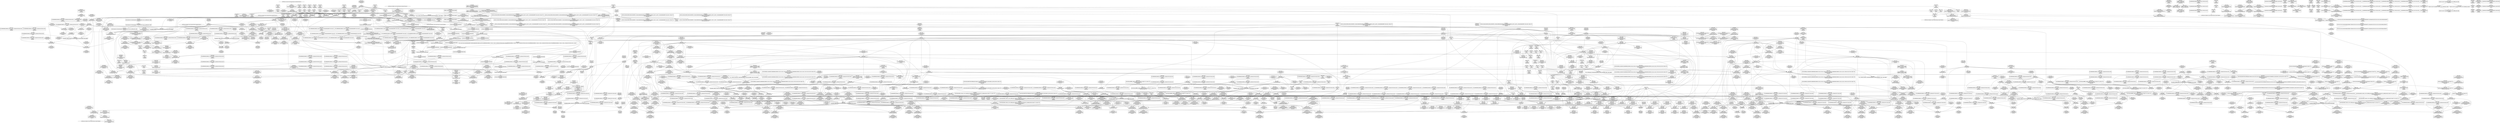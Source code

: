 digraph {
	CE0x56df7a0 [shape=record,shape=Mrecord,label="{CE0x56df7a0|task_has_system:tmp2|*SummSource*}"]
	CE0x5795230 [shape=record,shape=Mrecord,label="{CE0x5795230|rcu_read_unlock:tmp|*SummSource*}"]
	CE0x572aa60 [shape=record,shape=Mrecord,label="{CE0x572aa60|task_has_system:bb|*SummSource*}"]
	CE0x57bc390 [shape=record,shape=Mrecord,label="{CE0x57bc390|i64*_getelementptr_inbounds_(_4_x_i64_,_4_x_i64_*___llvm_gcov_ctr133,_i64_0,_i64_1)|*Constant*|*SummSource*}"]
	CE0x57259a0 [shape=record,shape=Mrecord,label="{CE0x57259a0|i64*_getelementptr_inbounds_(_13_x_i64_,_13_x_i64_*___llvm_gcov_ctr126,_i64_0,_i64_10)|*Constant*|*SummSource*}"]
	CE0x572e590 [shape=record,shape=Mrecord,label="{CE0x572e590|i32_22|*Constant*}"]
	CE0x574db90 [shape=record,shape=Mrecord,label="{CE0x574db90|i8_1|*Constant*|*SummSink*}"]
	CE0x5798c90 [shape=record,shape=Mrecord,label="{CE0x5798c90|__rcu_read_lock:do.end}"]
	CE0x56eddd0 [shape=record,shape=Mrecord,label="{CE0x56eddd0|__rcu_read_lock:entry|*SummSource*}"]
	CE0x57bc8c0 [shape=record,shape=Mrecord,label="{CE0x57bc8c0|COLLAPSED:_GCMRE___llvm_gcov_ctr134_internal_global_4_x_i64_zeroinitializer:_elem_0:default:}"]
	CE0x577e2e0 [shape=record,shape=Mrecord,label="{CE0x577e2e0|i64*_getelementptr_inbounds_(_11_x_i64_,_11_x_i64_*___llvm_gcov_ctr127,_i64_0,_i64_9)|*Constant*|*SummSource*}"]
	CE0x5790490 [shape=record,shape=Mrecord,label="{CE0x5790490|rcu_lock_release:tmp|*SummSource*}"]
	CE0x5740720 [shape=record,shape=Mrecord,label="{CE0x5740720|i64*_getelementptr_inbounds_(_13_x_i64_,_13_x_i64_*___llvm_gcov_ctr126,_i64_0,_i64_9)|*Constant*|*SummSource*}"]
	CE0x5797280 [shape=record,shape=Mrecord,label="{CE0x5797280|_ret_void,_!dbg_!27717|include/linux/rcupdate.h,424}"]
	CE0x56f8650 [shape=record,shape=Mrecord,label="{CE0x56f8650|i64*_getelementptr_inbounds_(_17_x_i64_,_17_x_i64_*___llvm_gcov_ctr156,_i64_0,_i64_14)|*Constant*}"]
	CE0x5784900 [shape=record,shape=Mrecord,label="{CE0x5784900|i64*_getelementptr_inbounds_(_11_x_i64_,_11_x_i64_*___llvm_gcov_ctr132,_i64_0,_i64_1)|*Constant*}"]
	CE0x57a9440 [shape=record,shape=Mrecord,label="{CE0x57a9440|i32_1|*Constant*}"]
	CE0x56ded60 [shape=record,shape=Mrecord,label="{CE0x56ded60|_call_void_mcount()_#3|*SummSource*}"]
	CE0x6901aa0 [shape=record,shape=Mrecord,label="{CE0x6901aa0|_call_void_mcount()_#3|*SummSink*}"]
	CE0x57782d0 [shape=record,shape=Mrecord,label="{CE0x57782d0|i64*_getelementptr_inbounds_(_11_x_i64_,_11_x_i64_*___llvm_gcov_ctr127,_i64_0,_i64_8)|*Constant*}"]
	CE0x57a82f0 [shape=record,shape=Mrecord,label="{CE0x57a82f0|GLOBAL:lock_release|*Constant*|*SummSink*}"]
	CE0x56f2230 [shape=record,shape=Mrecord,label="{CE0x56f2230|selinux_syslog:call6|security/selinux/hooks.c,2070}"]
	CE0x57058d0 [shape=record,shape=Mrecord,label="{CE0x57058d0|task_sid:if.end|*SummSink*}"]
	CE0x5780f50 [shape=record,shape=Mrecord,label="{CE0x5780f50|_call_void_asm_sideeffect_,_memory_,_dirflag_,_fpsr_,_flags_()_#3,_!dbg_!27714,_!srcloc_!27715|include/linux/rcupdate.h,239|*SummSource*}"]
	"CONST[source:1(input),value:2(dynamic)][purpose:{operation}][SrcIdx:14]"
	CE0x5706a40 [shape=record,shape=Mrecord,label="{CE0x5706a40|i64*_getelementptr_inbounds_(_17_x_i64_,_17_x_i64_*___llvm_gcov_ctr156,_i64_0,_i64_13)|*Constant*}"]
	CE0x5747630 [shape=record,shape=Mrecord,label="{CE0x5747630|avc_has_perm:ssid|Function::avc_has_perm&Arg::ssid::|*SummSink*}"]
	CE0x57094f0 [shape=record,shape=Mrecord,label="{CE0x57094f0|_ret_void,_!dbg_!27717|include/linux/rcupdate.h,240}"]
	CE0x5737370 [shape=record,shape=Mrecord,label="{CE0x5737370|__rcu_read_unlock:tmp3}"]
	CE0x57a54d0 [shape=record,shape=Mrecord,label="{CE0x57a54d0|COLLAPSED:_GCMRE___llvm_gcov_ctr130_internal_global_4_x_i64_zeroinitializer:_elem_0:default:}"]
	CE0x57ab690 [shape=record,shape=Mrecord,label="{CE0x57ab690|i64*_getelementptr_inbounds_(_4_x_i64_,_4_x_i64_*___llvm_gcov_ctr128,_i64_0,_i64_0)|*Constant*|*SummSource*}"]
	CE0x576bec0 [shape=record,shape=Mrecord,label="{CE0x576bec0|rcu_read_lock:tmp7|include/linux/rcupdate.h,882|*SummSource*}"]
	CE0x56d8bd0 [shape=record,shape=Mrecord,label="{CE0x56d8bd0|i32_6|*Constant*}"]
	CE0x57c1240 [shape=record,shape=Mrecord,label="{CE0x57c1240|i64*_getelementptr_inbounds_(_4_x_i64_,_4_x_i64_*___llvm_gcov_ctr134,_i64_0,_i64_0)|*Constant*}"]
	CE0x5798a30 [shape=record,shape=Mrecord,label="{CE0x5798a30|__rcu_read_lock:bb|*SummSource*}"]
	CE0x5770350 [shape=record,shape=Mrecord,label="{CE0x5770350|_call_void_asm_sideeffect_,_memory_,_dirflag_,_fpsr_,_flags_()_#3,_!dbg_!27711,_!srcloc_!27714|include/linux/rcupdate.h,244|*SummSource*}"]
	CE0x5737620 [shape=record,shape=Mrecord,label="{CE0x5737620|GLOBAL:__preempt_count|Global_var:__preempt_count|*SummSink*}"]
	CE0x56e6950 [shape=record,shape=Mrecord,label="{CE0x56e6950|i64*_getelementptr_inbounds_(_17_x_i64_,_17_x_i64_*___llvm_gcov_ctr156,_i64_0,_i64_13)|*Constant*|*SummSource*}"]
	CE0x578c4f0 [shape=record,shape=Mrecord,label="{CE0x578c4f0|rcu_read_unlock:tmp8|include/linux/rcupdate.h,933|*SummSink*}"]
	CE0x5727300 [shape=record,shape=Mrecord,label="{CE0x5727300|task_sid:tmp25|security/selinux/hooks.c,208|*SummSink*}"]
	CE0x57a7100 [shape=record,shape=Mrecord,label="{CE0x57a7100|__preempt_count_add:tmp5|./arch/x86/include/asm/preempt.h,72|*SummSink*}"]
	CE0x5783700 [shape=record,shape=Mrecord,label="{CE0x5783700|rcu_lock_release:tmp1|*SummSource*}"]
	CE0x576df40 [shape=record,shape=Mrecord,label="{CE0x576df40|rcu_read_unlock:tmp3|*SummSink*}"]
	CE0x5780250 [shape=record,shape=Mrecord,label="{CE0x5780250|rcu_read_unlock:tmp4|include/linux/rcupdate.h,933|*SummSource*}"]
	CE0x5794840 [shape=record,shape=Mrecord,label="{CE0x5794840|rcu_read_unlock:if.then|*SummSource*}"]
	CE0x5704570 [shape=record,shape=Mrecord,label="{CE0x5704570|i64*_getelementptr_inbounds_(_17_x_i64_,_17_x_i64_*___llvm_gcov_ctr156,_i64_0,_i64_15)|*Constant*|*SummSource*}"]
	CE0x56f0590 [shape=record,shape=Mrecord,label="{CE0x56f0590|i64_7|*Constant*|*SummSource*}"]
	CE0x577ea00 [shape=record,shape=Mrecord,label="{CE0x577ea00|i64*_getelementptr_inbounds_(_2_x_i64_,_2_x_i64_*___llvm_gcov_ctr131,_i64_0,_i64_0)|*Constant*}"]
	CE0x5786720 [shape=record,shape=Mrecord,label="{CE0x5786720|rcu_read_unlock:tmp6|include/linux/rcupdate.h,933|*SummSource*}"]
	CE0x5742890 [shape=record,shape=Mrecord,label="{CE0x5742890|task_sid:land.lhs.true2|*SummSource*}"]
	CE0x5748830 [shape=record,shape=Mrecord,label="{CE0x5748830|task_sid:tmp16|security/selinux/hooks.c,208}"]
	CE0x578f2f0 [shape=record,shape=Mrecord,label="{CE0x578f2f0|rcu_read_unlock:tmp|*SummSink*}"]
	CE0x56ea9e0 [shape=record,shape=Mrecord,label="{CE0x56ea9e0|task_has_system:entry|*SummSource*}"]
	CE0x5713230 [shape=record,shape=Mrecord,label="{CE0x5713230|i64**_getelementptr_inbounds_(_4_x_i64*_,_4_x_i64*_*___llvm_gcda_edge_table157,_i64_0,_i64_1)|*Constant*}"]
	CE0x56ee010 [shape=record,shape=Mrecord,label="{CE0x56ee010|task_sid:tmp2}"]
	"CONST[source:0(mediator),value:0(static)][purpose:{operation}][SnkIdx:3]"
	CE0x56e4d80 [shape=record,shape=Mrecord,label="{CE0x56e4d80|i64*_getelementptr_inbounds_(_2_x_i64_,_2_x_i64_*___llvm_gcov_ctr98,_i64_0,_i64_1)|*Constant*|*SummSink*}"]
	CE0x577d740 [shape=record,shape=Mrecord,label="{CE0x577d740|rcu_read_lock:tmp22|include/linux/rcupdate.h,884|*SummSource*}"]
	CE0x56f56d0 [shape=record,shape=Mrecord,label="{CE0x56f56d0|GLOBAL:task_sid.__warned|Global_var:task_sid.__warned}"]
	CE0x574b0a0 [shape=record,shape=Mrecord,label="{CE0x574b0a0|cred_sid:tmp|*SummSource*}"]
	CE0x56e29f0 [shape=record,shape=Mrecord,label="{CE0x56e29f0|task_has_system:call|security/selinux/hooks.c,1592|*SummSource*}"]
	CE0x5786da0 [shape=record,shape=Mrecord,label="{CE0x5786da0|i64*_getelementptr_inbounds_(_4_x_i64_,_4_x_i64_*___llvm_gcov_ctr130,_i64_0,_i64_2)|*Constant*}"]
	CE0x57c0350 [shape=record,shape=Mrecord,label="{CE0x57c0350|i64*_getelementptr_inbounds_(_4_x_i64_,_4_x_i64_*___llvm_gcov_ctr130,_i64_0,_i64_1)|*Constant*}"]
	CE0x57e9930 [shape=record,shape=Mrecord,label="{CE0x57e9930|i64_1|*Constant*}"]
	CE0x5779a60 [shape=record,shape=Mrecord,label="{CE0x5779a60|i8*_getelementptr_inbounds_(_25_x_i8_,_25_x_i8_*_.str45,_i32_0,_i32_0)|*Constant*|*SummSource*}"]
	CE0x578b350 [shape=record,shape=Mrecord,label="{CE0x578b350|_call_void_mcount()_#3}"]
	CE0x5753a60 [shape=record,shape=Mrecord,label="{CE0x5753a60|task_sid:tobool1|security/selinux/hooks.c,208|*SummSink*}"]
	CE0x56dbca0 [shape=record,shape=Mrecord,label="{CE0x56dbca0|selinux_syslog:sw.bb2}"]
	CE0x57a69d0 [shape=record,shape=Mrecord,label="{CE0x57a69d0|__preempt_count_sub:tmp6|./arch/x86/include/asm/preempt.h,78|*SummSource*}"]
	CE0x572f8c0 [shape=record,shape=Mrecord,label="{CE0x572f8c0|task_has_system:call1|security/selinux/hooks.c,1594}"]
	CE0x57b1e80 [shape=record,shape=Mrecord,label="{CE0x57b1e80|i64*_getelementptr_inbounds_(_4_x_i64_,_4_x_i64_*___llvm_gcov_ctr135,_i64_0,_i64_3)|*Constant*|*SummSink*}"]
	CE0x56f9a00 [shape=record,shape=Mrecord,label="{CE0x56f9a00|i64*_getelementptr_inbounds_(_11_x_i64_,_11_x_i64_*___llvm_gcov_ctr127,_i64_0,_i64_1)|*Constant*|*SummSink*}"]
	CE0x5753ad0 [shape=record,shape=Mrecord,label="{CE0x5753ad0|task_sid:tmp9|security/selinux/hooks.c,208|*SummSink*}"]
	CE0x57bd2e0 [shape=record,shape=Mrecord,label="{CE0x57bd2e0|rcu_lock_acquire:indirectgoto|*SummSource*}"]
	CE0x56e74e0 [shape=record,shape=Mrecord,label="{CE0x56e74e0|_call_void_mcount()_#3|*SummSink*}"]
	CE0x57e99a0 [shape=record,shape=Mrecord,label="{CE0x57e99a0|__preempt_count_sub:tmp1}"]
	CE0x56febd0 [shape=record,shape=Mrecord,label="{CE0x56febd0|selinux_syslog:tmp5|security/selinux/hooks.c,2062|*SummSource*}"]
	CE0x56da130 [shape=record,shape=Mrecord,label="{CE0x56da130|selinux_syslog:call1|security/selinux/hooks.c,2056}"]
	CE0x56fbce0 [shape=record,shape=Mrecord,label="{CE0x56fbce0|i64*_getelementptr_inbounds_(_17_x_i64_,_17_x_i64_*___llvm_gcov_ctr156,_i64_0,_i64_12)|*Constant*|*SummSink*}"]
	CE0x56e6690 [shape=record,shape=Mrecord,label="{CE0x56e6690|_ret_i32_%rc.0,_!dbg_!27725|security/selinux/hooks.c,2073|*SummSink*}"]
	CE0x56f04c0 [shape=record,shape=Mrecord,label="{CE0x56f04c0|i64_7|*Constant*}"]
	CE0x5791fc0 [shape=record,shape=Mrecord,label="{CE0x5791fc0|i64*_getelementptr_inbounds_(_11_x_i64_,_11_x_i64_*___llvm_gcov_ctr132,_i64_0,_i64_9)|*Constant*}"]
	CE0x5793fe0 [shape=record,shape=Mrecord,label="{CE0x5793fe0|rcu_read_unlock:do.end|*SummSource*}"]
	CE0x576e810 [shape=record,shape=Mrecord,label="{CE0x576e810|cred_sid:sid|security/selinux/hooks.c,197|*SummSink*}"]
	CE0x579ef10 [shape=record,shape=Mrecord,label="{CE0x579ef10|__preempt_count_sub:entry|*SummSource*}"]
	CE0x572c720 [shape=record,shape=Mrecord,label="{CE0x572c720|GLOBAL:__llvm_gcov_ctr132|Global_var:__llvm_gcov_ctr132|*SummSink*}"]
	CE0x576cc80 [shape=record,shape=Mrecord,label="{CE0x576cc80|__rcu_read_unlock:tmp5|include/linux/rcupdate.h,244|*SummSource*}"]
	CE0x56dc220 [shape=record,shape=Mrecord,label="{CE0x56dc220|selinux_syslog:type|Function::selinux_syslog&Arg::type::|*SummSource*}"]
	CE0x57294a0 [shape=record,shape=Mrecord,label="{CE0x57294a0|cred_sid:cred|Function::cred_sid&Arg::cred::|*SummSource*}"]
	CE0x5726c90 [shape=record,shape=Mrecord,label="{CE0x5726c90|task_sid:tmp24|security/selinux/hooks.c,208|*SummSink*}"]
	CE0x57bc930 [shape=record,shape=Mrecord,label="{CE0x57bc930|__rcu_read_unlock:tmp|*SummSource*}"]
	CE0x56ed9d0 [shape=record,shape=Mrecord,label="{CE0x56ed9d0|task_sid:tmp7|security/selinux/hooks.c,208}"]
	CE0x57962e0 [shape=record,shape=Mrecord,label="{CE0x57962e0|rcu_lock_release:entry}"]
	CE0x5708020 [shape=record,shape=Mrecord,label="{CE0x5708020|task_sid:tmp1|*SummSource*}"]
	CE0x56e8c50 [shape=record,shape=Mrecord,label="{CE0x56e8c50|task_sid:tmp1|*SummSink*}"]
	CE0x5709320 [shape=record,shape=Mrecord,label="{CE0x5709320|GLOBAL:__llvm_gcov_ctr126|Global_var:__llvm_gcov_ctr126|*SummSource*}"]
	CE0x578d0d0 [shape=record,shape=Mrecord,label="{CE0x578d0d0|rcu_read_unlock:tmp16|include/linux/rcupdate.h,933|*SummSink*}"]
	CE0x57771c0 [shape=record,shape=Mrecord,label="{CE0x57771c0|rcu_read_lock:tmp13|include/linux/rcupdate.h,882|*SummSource*}"]
	CE0x5719eb0 [shape=record,shape=Mrecord,label="{CE0x5719eb0|__rcu_read_lock:tmp1|*SummSource*}"]
	CE0x57eee30 [shape=record,shape=Mrecord,label="{CE0x57eee30|__preempt_count_add:tmp2|*SummSource*}"]
	CE0x570a860 [shape=record,shape=Mrecord,label="{CE0x570a860|i64_6|*Constant*|*SummSink*}"]
	CE0x5782980 [shape=record,shape=Mrecord,label="{CE0x5782980|__rcu_read_lock:tmp6|include/linux/rcupdate.h,240}"]
	CE0x56e75a0 [shape=record,shape=Mrecord,label="{CE0x56e75a0|task_has_system:call|security/selinux/hooks.c,1592}"]
	CE0x56d38e0 [shape=record,shape=Mrecord,label="{CE0x56d38e0|GLOBAL:task_has_system|*Constant*}"]
	CE0x578a620 [shape=record,shape=Mrecord,label="{CE0x578a620|rcu_read_unlock:tmp15|include/linux/rcupdate.h,933|*SummSource*}"]
	CE0x577e270 [shape=record,shape=Mrecord,label="{CE0x577e270|i64*_getelementptr_inbounds_(_11_x_i64_,_11_x_i64_*___llvm_gcov_ctr127,_i64_0,_i64_9)|*Constant*}"]
	CE0x5773380 [shape=record,shape=Mrecord,label="{CE0x5773380|rcu_read_lock:tmp11|include/linux/rcupdate.h,882|*SummSource*}"]
	CE0x57132a0 [shape=record,shape=Mrecord,label="{CE0x57132a0|i64**_getelementptr_inbounds_(_4_x_i64*_,_4_x_i64*_*___llvm_gcda_edge_table157,_i64_0,_i64_1)|*Constant*|*SummSource*}"]
	CE0x5773670 [shape=record,shape=Mrecord,label="{CE0x5773670|rcu_read_lock:tmp12|include/linux/rcupdate.h,882}"]
	CE0x5743df0 [shape=record,shape=Mrecord,label="{CE0x5743df0|task_sid:call3|security/selinux/hooks.c,208|*SummSource*}"]
	CE0x5735fc0 [shape=record,shape=Mrecord,label="{CE0x5735fc0|__rcu_read_unlock:do.end|*SummSource*}"]
	CE0x5752f90 [shape=record,shape=Mrecord,label="{CE0x5752f90|i16_3|*Constant*|*SummSource*}"]
	CE0x5741940 [shape=record,shape=Mrecord,label="{CE0x5741940|task_sid:tmp23|security/selinux/hooks.c,208}"]
	CE0x576d840 [shape=record,shape=Mrecord,label="{CE0x576d840|rcu_read_lock:tmp2}"]
	CE0x5749f70 [shape=record,shape=Mrecord,label="{CE0x5749f70|task_has_system:tmp1}"]
	CE0x56f27e0 [shape=record,shape=Mrecord,label="{CE0x56f27e0|selinux_syslog:call7|security/selinux/hooks.c,2070|*SummSource*}"]
	CE0x5753680 [shape=record,shape=Mrecord,label="{CE0x5753680|get_current:tmp|*SummSink*}"]
	CE0x5708510 [shape=record,shape=Mrecord,label="{CE0x5708510|rcu_read_lock:tmp5|include/linux/rcupdate.h,882}"]
	CE0x577f120 [shape=record,shape=Mrecord,label="{CE0x577f120|_call_void_lock_acquire(%struct.lockdep_map*_%map,_i32_0,_i32_0,_i32_2,_i32_0,_%struct.lockdep_map*_null,_i64_ptrtoint_(i8*_blockaddress(_rcu_lock_acquire,_%__here)_to_i64))_#10,_!dbg_!27716|include/linux/rcupdate.h,418|*SummSink*}"]
	CE0x5727890 [shape=record,shape=Mrecord,label="{CE0x5727890|task_sid:tmp27|security/selinux/hooks.c,208}"]
	CE0x5773500 [shape=record,shape=Mrecord,label="{CE0x5773500|rcu_read_lock:tmp11|include/linux/rcupdate.h,882|*SummSink*}"]
	CE0x5700a40 [shape=record,shape=Mrecord,label="{CE0x5700a40|task_sid:do.body5|*SummSource*}"]
	CE0x570c8d0 [shape=record,shape=Mrecord,label="{CE0x570c8d0|avc_has_perm:tclass|Function::avc_has_perm&Arg::tclass::|*SummSink*}"]
	CE0x56e0790 [shape=record,shape=Mrecord,label="{CE0x56e0790|task_has_system:tsk|Function::task_has_system&Arg::tsk::}"]
	CE0x56f22a0 [shape=record,shape=Mrecord,label="{CE0x56f22a0|selinux_syslog:call6|security/selinux/hooks.c,2070|*SummSource*}"]
	CE0x572baf0 [shape=record,shape=Mrecord,label="{CE0x572baf0|rcu_read_lock:tmp6|include/linux/rcupdate.h,882|*SummSink*}"]
	CE0x57447e0 [shape=record,shape=Mrecord,label="{CE0x57447e0|_ret_void,_!dbg_!27735|include/linux/rcupdate.h,938|*SummSink*}"]
	CE0x57ffb70 [shape=record,shape=Mrecord,label="{CE0x57ffb70|_call_void_asm_addl_$1,_%gs:$0_,_*m,ri,*m,_dirflag_,_fpsr_,_flags_(i32*___preempt_count,_i32_%sub,_i32*___preempt_count)_#3,_!dbg_!27717,_!srcloc_!27718|./arch/x86/include/asm/preempt.h,77|*SummSink*}"]
	CE0x57ba910 [shape=record,shape=Mrecord,label="{CE0x57ba910|i64*_getelementptr_inbounds_(_4_x_i64_,_4_x_i64_*___llvm_gcov_ctr133,_i64_0,_i64_1)|*Constant*|*SummSink*}"]
	CE0x576e730 [shape=record,shape=Mrecord,label="{CE0x576e730|0:_i32,_4:_i32,_8:_i32,_12:_i32,_:_CMRE_4,8_|*MultipleSource*|security/selinux/hooks.c,196|*LoadInst*|security/selinux/hooks.c,196|security/selinux/hooks.c,197}"]
	CE0x56c3f10 [shape=record,shape=Mrecord,label="{CE0x56c3f10|i32_5|*Constant*}"]
	CE0x577ba90 [shape=record,shape=Mrecord,label="{CE0x577ba90|_call_void___preempt_count_add(i32_1)_#10,_!dbg_!27711|include/linux/rcupdate.h,239|*SummSource*}"]
	CE0x5728a70 [shape=record,shape=Mrecord,label="{CE0x5728a70|GLOBAL:cred_sid|*Constant*|*SummSource*}"]
	CE0x576fa90 [shape=record,shape=Mrecord,label="{CE0x576fa90|0:_i8,_:_GCMR_rcu_read_lock.__warned_internal_global_i8_0,_section_.data.unlikely_,_align_1:_elem_0:default:}"]
	CE0x577fb70 [shape=record,shape=Mrecord,label="{CE0x577fb70|_call_void_lockdep_rcu_suspicious(i8*_getelementptr_inbounds_(_25_x_i8_,_25_x_i8_*_.str45,_i32_0,_i32_0),_i32_934,_i8*_getelementptr_inbounds_(_44_x_i8_,_44_x_i8_*_.str47,_i32_0,_i32_0))_#10,_!dbg_!27726|include/linux/rcupdate.h,933}"]
	CE0x56fbad0 [shape=record,shape=Mrecord,label="{CE0x56fbad0|get_current:tmp4|./arch/x86/include/asm/current.h,14}"]
	CE0x572abe0 [shape=record,shape=Mrecord,label="{CE0x572abe0|get_current:tmp4|./arch/x86/include/asm/current.h,14|*SummSource*}"]
	CE0x576e990 [shape=record,shape=Mrecord,label="{CE0x576e990|i64*_getelementptr_inbounds_(_11_x_i64_,_11_x_i64_*___llvm_gcov_ctr127,_i64_0,_i64_0)|*Constant*}"]
	CE0x5707fb0 [shape=record,shape=Mrecord,label="{CE0x5707fb0|task_sid:tmp1}"]
	CE0x577e470 [shape=record,shape=Mrecord,label="{CE0x577e470|i64*_getelementptr_inbounds_(_11_x_i64_,_11_x_i64_*___llvm_gcov_ctr127,_i64_0,_i64_9)|*Constant*|*SummSink*}"]
	CE0x57bc5e0 [shape=record,shape=Mrecord,label="{CE0x57bc5e0|__rcu_read_lock:do.body|*SummSink*}"]
	CE0x56f0fc0 [shape=record,shape=Mrecord,label="{CE0x56f0fc0|cred_sid:tmp6|security/selinux/hooks.c,197|*SummSink*}"]
	CE0x5794600 [shape=record,shape=Mrecord,label="{CE0x5794600|rcu_read_unlock:do.body|*SummSink*}"]
	CE0x57ee390 [shape=record,shape=Mrecord,label="{CE0x57ee390|i64*_getelementptr_inbounds_(_4_x_i64_,_4_x_i64_*___llvm_gcov_ctr129,_i64_0,_i64_0)|*Constant*|*SummSink*}"]
	CE0x57a5540 [shape=record,shape=Mrecord,label="{CE0x57a5540|rcu_lock_acquire:tmp|*SummSource*}"]
	CE0x5734970 [shape=record,shape=Mrecord,label="{CE0x5734970|task_sid:tmp5|security/selinux/hooks.c,208|*SummSink*}"]
	CE0x56c3320 [shape=record,shape=Mrecord,label="{CE0x56c3320|GLOBAL:__llvm_gcov_global_state_pred158|Global_var:__llvm_gcov_global_state_pred158|*SummSink*}"]
	CE0x5749ee0 [shape=record,shape=Mrecord,label="{CE0x5749ee0|task_has_system:tmp|*SummSink*}"]
	CE0x56f2910 [shape=record,shape=Mrecord,label="{CE0x56f2910|selinux_syslog:call7|security/selinux/hooks.c,2070|*SummSink*}"]
	CE0x56eb6e0 [shape=record,shape=Mrecord,label="{CE0x56eb6e0|__llvm_gcov_indirect_counter_increment:bb|*SummSink*}"]
	CE0x5788e50 [shape=record,shape=Mrecord,label="{CE0x5788e50|rcu_read_unlock:tmp13|include/linux/rcupdate.h,933}"]
	CE0x5798bb0 [shape=record,shape=Mrecord,label="{CE0x5798bb0|__rcu_read_lock:bb|*SummSink*}"]
	CE0x56dcde0 [shape=record,shape=Mrecord,label="{CE0x56dcde0|selinux_syslog:call4|security/selinux/hooks.c,2062|*SummSource*}"]
	CE0x56c3950 [shape=record,shape=Mrecord,label="{CE0x56c3950|i32_0|*Constant*}"]
	CE0x56f3d50 [shape=record,shape=Mrecord,label="{CE0x56f3d50|selinux_syslog:tmp8|security/selinux/hooks.c,2070}"]
	CE0x57bfda0 [shape=record,shape=Mrecord,label="{CE0x57bfda0|rcu_lock_acquire:__here|*SummSource*}"]
	CE0x570d210 [shape=record,shape=Mrecord,label="{CE0x570d210|rcu_read_lock:land.lhs.true|*SummSink*}"]
	CE0x57872e0 [shape=record,shape=Mrecord,label="{CE0x57872e0|__rcu_read_unlock:tmp4|include/linux/rcupdate.h,244|*SummSink*}"]
	CE0x5731770 [shape=record,shape=Mrecord,label="{CE0x5731770|cred_sid:tmp6|security/selinux/hooks.c,197}"]
	CE0x5786600 [shape=record,shape=Mrecord,label="{CE0x5786600|rcu_lock_acquire:tmp3}"]
	CE0x56d3b60 [shape=record,shape=Mrecord,label="{CE0x56d3b60|i32_7|*Constant*|*SummSink*}"]
	CE0x56d8700 [shape=record,shape=Mrecord,label="{CE0x56d8700|i32_1|*Constant*}"]
	CE0x56e15e0 [shape=record,shape=Mrecord,label="{CE0x56e15e0|avc_has_perm:entry|*SummSource*}"]
	CE0x5796f30 [shape=record,shape=Mrecord,label="{CE0x5796f30|rcu_lock_release:map|Function::rcu_lock_release&Arg::map::|*SummSink*}"]
	CE0x5702f10 [shape=record,shape=Mrecord,label="{CE0x5702f10|task_sid:tmp3|*SummSink*}"]
	CE0x57090a0 [shape=record,shape=Mrecord,label="{CE0x57090a0|GLOBAL:__llvm_gcov_ctr126|Global_var:__llvm_gcov_ctr126|*SummSink*}"]
	CE0x56df530 [shape=record,shape=Mrecord,label="{CE0x56df530|i64*_getelementptr_inbounds_(_2_x_i64_,_2_x_i64_*___llvm_gcov_ctr159,_i64_0,_i64_1)|*Constant*|*SummSource*}"]
	CE0x5749c70 [shape=record,shape=Mrecord,label="{CE0x5749c70|task_sid:do.body5|*SummSink*}"]
	CE0x5794530 [shape=record,shape=Mrecord,label="{CE0x5794530|rcu_read_unlock:do.body|*SummSource*}"]
	CE0x57bfb10 [shape=record,shape=Mrecord,label="{CE0x57bfb10|i64*_getelementptr_inbounds_(_4_x_i64_,_4_x_i64_*___llvm_gcov_ctr130,_i64_0,_i64_3)|*Constant*}"]
	CE0x56d10e0 [shape=record,shape=Mrecord,label="{CE0x56d10e0|i32_7|*Constant*|*SummSource*}"]
	CE0x5743220 [shape=record,shape=Mrecord,label="{CE0x5743220|_call_void_rcu_read_lock()_#10,_!dbg_!27712|security/selinux/hooks.c,207|*SummSink*}"]
	CE0x5733ea0 [shape=record,shape=Mrecord,label="{CE0x5733ea0|task_sid:tobool|security/selinux/hooks.c,208|*SummSource*}"]
	CE0x57bbba0 [shape=record,shape=Mrecord,label="{CE0x57bbba0|_call_void_mcount()_#3|*SummSource*}"]
	CE0x57a6540 [shape=record,shape=Mrecord,label="{CE0x57a6540|_call_void_mcount()_#3}"]
	CE0x572a520 [shape=record,shape=Mrecord,label="{CE0x572a520|i32_77|*Constant*|*SummSource*}"]
	CE0x57715d0 [shape=record,shape=Mrecord,label="{CE0x57715d0|__preempt_count_add:tmp7|./arch/x86/include/asm/preempt.h,73}"]
	CE0x5782a60 [shape=record,shape=Mrecord,label="{CE0x5782a60|rcu_read_unlock:tmp8|include/linux/rcupdate.h,933}"]
	CE0x57c0010 [shape=record,shape=Mrecord,label="{CE0x57c0010|rcu_lock_acquire:tmp|*SummSink*}"]
	CE0x5704aa0 [shape=record,shape=Mrecord,label="{CE0x5704aa0|__rcu_read_lock:tmp5|include/linux/rcupdate.h,239|*SummSink*}"]
	CE0x5730500 [shape=record,shape=Mrecord,label="{CE0x5730500|i32_0|*Constant*}"]
	CE0x57775d0 [shape=record,shape=Mrecord,label="{CE0x57775d0|rcu_read_lock:tmp14|include/linux/rcupdate.h,882|*SummSource*}"]
	CE0x579f600 [shape=record,shape=Mrecord,label="{CE0x579f600|__rcu_read_lock:tmp1|*SummSink*}"]
	CE0x5709240 [shape=record,shape=Mrecord,label="{CE0x5709240|task_sid:tmp6|security/selinux/hooks.c,208}"]
	CE0x56dc2d0 [shape=record,shape=Mrecord,label="{CE0x56dc2d0|selinux_syslog:tmp|*SummSink*}"]
	CE0x57816b0 [shape=record,shape=Mrecord,label="{CE0x57816b0|__rcu_read_lock:tmp4|include/linux/rcupdate.h,239|*SummSource*}"]
	CE0x57a8630 [shape=record,shape=Mrecord,label="{CE0x57a8630|i64_ptrtoint_(i8*_blockaddress(_rcu_lock_release,_%__here)_to_i64)|*Constant*|*SummSource*}"]
	CE0x57c29a0 [shape=record,shape=Mrecord,label="{CE0x57c29a0|__preempt_count_add:tmp6|./arch/x86/include/asm/preempt.h,73|*SummSource*}"]
	CE0x5789b00 [shape=record,shape=Mrecord,label="{CE0x5789b00|i32_934|*Constant*|*SummSink*}"]
	CE0x56f79b0 [shape=record,shape=Mrecord,label="{CE0x56f79b0|_ret_%struct.task_struct*_%tmp4,_!dbg_!27714|./arch/x86/include/asm/current.h,14|*SummSource*}"]
	CE0x576c680 [shape=record,shape=Mrecord,label="{CE0x576c680|_call_void_mcount()_#3}"]
	CE0x57bb090 [shape=record,shape=Mrecord,label="{CE0x57bb090|rcu_lock_release:tmp2|*SummSource*}"]
	CE0x56fa310 [shape=record,shape=Mrecord,label="{CE0x56fa310|__llvm_gcov_indirect_counter_increment:tmp2}"]
	CE0x56f1440 [shape=record,shape=Mrecord,label="{CE0x56f1440|_ret_%struct.task_struct*_%tmp4,_!dbg_!27714|./arch/x86/include/asm/current.h,14|*SummSink*}"]
	CE0x5710d80 [shape=record,shape=Mrecord,label="{CE0x5710d80|__llvm_gcov_indirect_counter_increment:counters|Function::__llvm_gcov_indirect_counter_increment&Arg::counters::|*SummSink*}"]
	CE0x5729e30 [shape=record,shape=Mrecord,label="{CE0x5729e30|i64*_getelementptr_inbounds_(_2_x_i64_,_2_x_i64_*___llvm_gcov_ctr159,_i64_0,_i64_0)|*Constant*}"]
	CE0x57804b0 [shape=record,shape=Mrecord,label="{CE0x57804b0|__rcu_read_lock:tmp7|include/linux/rcupdate.h,240|*SummSink*}"]
	CE0x5734420 [shape=record,shape=Mrecord,label="{CE0x5734420|_ret_void,_!dbg_!27717|include/linux/rcupdate.h,419}"]
	CE0x5777110 [shape=record,shape=Mrecord,label="{CE0x5777110|rcu_read_lock:tmp14|include/linux/rcupdate.h,882}"]
	CE0x56d8c80 [shape=record,shape=Mrecord,label="{CE0x56d8c80|selinux_syslog:bb|*SummSource*}"]
	CE0x5725ea0 [shape=record,shape=Mrecord,label="{CE0x5725ea0|task_sid:tmp23|security/selinux/hooks.c,208|*SummSource*}"]
	CE0x57ee110 [shape=record,shape=Mrecord,label="{CE0x57ee110|i64*_getelementptr_inbounds_(_4_x_i64_,_4_x_i64_*___llvm_gcov_ctr135,_i64_0,_i64_0)|*Constant*|*SummSink*}"]
	CE0x57a7410 [shape=record,shape=Mrecord,label="{CE0x57a7410|_call_void_asm_addl_$1,_%gs:$0_,_*m,ri,*m,_dirflag_,_fpsr_,_flags_(i32*___preempt_count,_i32_%val,_i32*___preempt_count)_#3,_!dbg_!27714,_!srcloc_!27717|./arch/x86/include/asm/preempt.h,72}"]
	CE0x576c800 [shape=record,shape=Mrecord,label="{CE0x576c800|rcu_read_unlock:tmp5|include/linux/rcupdate.h,933}"]
	CE0x5742c70 [shape=record,shape=Mrecord,label="{CE0x5742c70|rcu_read_unlock:tmp1}"]
	CE0x579aa00 [shape=record,shape=Mrecord,label="{CE0x579aa00|i64*_getelementptr_inbounds_(_4_x_i64_,_4_x_i64_*___llvm_gcov_ctr128,_i64_0,_i64_0)|*Constant*|*SummSink*}"]
	CE0x5778160 [shape=record,shape=Mrecord,label="{CE0x5778160|rcu_read_lock:tmp16|include/linux/rcupdate.h,882|*SummSink*}"]
	CE0x56d1700 [shape=record,shape=Mrecord,label="{CE0x56d1700|selinux_syslog:entry|*SummSink*}"]
	CE0x5772fc0 [shape=record,shape=Mrecord,label="{CE0x5772fc0|rcu_read_lock:tmp10|include/linux/rcupdate.h,882|*SummSink*}"]
	CE0x5780970 [shape=record,shape=Mrecord,label="{CE0x5780970|rcu_read_unlock:tmp10|include/linux/rcupdate.h,933|*SummSource*}"]
	CE0x57a47a0 [shape=record,shape=Mrecord,label="{CE0x57a47a0|__preempt_count_sub:tmp7|./arch/x86/include/asm/preempt.h,78|*SummSink*}"]
	CE0x578a010 [shape=record,shape=Mrecord,label="{CE0x578a010|GLOBAL:__preempt_count_add|*Constant*|*SummSink*}"]
	CE0x57a60c0 [shape=record,shape=Mrecord,label="{CE0x57a60c0|_call_void_mcount()_#3|*SummSink*}"]
	CE0x57845e0 [shape=record,shape=Mrecord,label="{CE0x57845e0|_call_void_mcount()_#3|*SummSink*}"]
	CE0x57099d0 [shape=record,shape=Mrecord,label="{CE0x57099d0|task_sid:tmp18|security/selinux/hooks.c,208}"]
	CE0x56c2fe0 [shape=record,shape=Mrecord,label="{CE0x56c2fe0|i32_6|*Constant*|*SummSource*}"]
	CE0x5708a70 [shape=record,shape=Mrecord,label="{CE0x5708a70|_call_void_mcount()_#3|*SummSink*}"]
	CE0x570a7b0 [shape=record,shape=Mrecord,label="{CE0x570a7b0|i64_6|*Constant*|*SummSource*}"]
	CE0x572fe10 [shape=record,shape=Mrecord,label="{CE0x572fe10|i32_(i32,_i32,_i16,_i32,_%struct.common_audit_data*)*_bitcast_(i32_(i32,_i32,_i16,_i32,_%struct.common_audit_data.495*)*_avc_has_perm_to_i32_(i32,_i32,_i16,_i32,_%struct.common_audit_data*)*)|*Constant*|*SummSource*}"]
	CE0x56fa0a0 [shape=record,shape=Mrecord,label="{CE0x56fa0a0|task_sid:tmp}"]
	CE0x56f8240 [shape=record,shape=Mrecord,label="{CE0x56f8240|_call_void___llvm_gcov_indirect_counter_increment(i32*___llvm_gcov_global_state_pred158,_i64**_getelementptr_inbounds_(_4_x_i64*_,_4_x_i64*_*___llvm_gcda_edge_table157,_i64_0,_i64_3)),_!dbg_!27720|security/selinux/hooks.c,2063|*SummSource*}"]
	CE0x56fac60 [shape=record,shape=Mrecord,label="{CE0x56fac60|%struct.task_struct*_(%struct.task_struct**)*_asm_movq_%gs:$_1:P_,$0_,_r,im,_dirflag_,_fpsr_,_flags_|*SummSink*}"]
	CE0x570b220 [shape=record,shape=Mrecord,label="{CE0x570b220|task_sid:land.lhs.true}"]
	CE0x57a5460 [shape=record,shape=Mrecord,label="{CE0x57a5460|rcu_lock_acquire:tmp}"]
	CE0x56da6d0 [shape=record,shape=Mrecord,label="{CE0x56da6d0|_call_void_mcount()_#3|*SummSink*}"]
	CE0x5740940 [shape=record,shape=Mrecord,label="{CE0x5740940|i64*_getelementptr_inbounds_(_13_x_i64_,_13_x_i64_*___llvm_gcov_ctr126,_i64_0,_i64_9)|*Constant*|*SummSink*}"]
	CE0x56ef8c0 [shape=record,shape=Mrecord,label="{CE0x56ef8c0|task_sid:tmp17|security/selinux/hooks.c,208|*SummSink*}"]
	CE0x5734570 [shape=record,shape=Mrecord,label="{CE0x5734570|_ret_void,_!dbg_!27717|include/linux/rcupdate.h,419|*SummSource*}"]
	CE0x56d8d30 [shape=record,shape=Mrecord,label="{CE0x56d8d30|selinux_syslog:type|Function::selinux_syslog&Arg::type::}"]
	CE0x572be30 [shape=record,shape=Mrecord,label="{CE0x572be30|task_sid:do.body|*SummSource*}"]
	CE0x56e3c10 [shape=record,shape=Mrecord,label="{CE0x56e3c10|i64*_getelementptr_inbounds_(_2_x_i64_,_2_x_i64_*___llvm_gcov_ctr98,_i64_0,_i64_1)|*Constant*|*SummSource*}"]
	CE0x572a590 [shape=record,shape=Mrecord,label="{CE0x572a590|task_sid:real_cred|security/selinux/hooks.c,208|*SummSource*}"]
	CE0x56df810 [shape=record,shape=Mrecord,label="{CE0x56df810|task_has_system:tmp2|*SummSink*}"]
	CE0x5772630 [shape=record,shape=Mrecord,label="{CE0x5772630|rcu_read_unlock:tmp10|include/linux/rcupdate.h,933|*SummSink*}"]
	CE0x5736160 [shape=record,shape=Mrecord,label="{CE0x5736160|__rcu_read_unlock:do.end|*SummSink*}"]
	CE0x578b1d0 [shape=record,shape=Mrecord,label="{CE0x578b1d0|rcu_lock_acquire:tmp3|*SummSource*}"]
	CE0x57340e0 [shape=record,shape=Mrecord,label="{CE0x57340e0|i64_2|*Constant*}"]
	CE0x56f1310 [shape=record,shape=Mrecord,label="{CE0x56f1310|_ret_%struct.task_struct*_%tmp4,_!dbg_!27714|./arch/x86/include/asm/current.h,14}"]
	CE0x5774010 [shape=record,shape=Mrecord,label="{CE0x5774010|rcu_read_lock:land.lhs.true2}"]
	CE0x57c0470 [shape=record,shape=Mrecord,label="{CE0x57c0470|__rcu_read_unlock:tmp1|*SummSource*}"]
	CE0x56ee380 [shape=record,shape=Mrecord,label="{CE0x56ee380|task_sid:tmp3}"]
	CE0x57974e0 [shape=record,shape=Mrecord,label="{CE0x57974e0|_ret_void,_!dbg_!27717|include/linux/rcupdate.h,424|*SummSink*}"]
	CE0x570a740 [shape=record,shape=Mrecord,label="{CE0x570a740|i64_6|*Constant*}"]
	CE0x574cae0 [shape=record,shape=Mrecord,label="{CE0x574cae0|cred_sid:security|security/selinux/hooks.c,196}"]
	CE0x5703280 [shape=record,shape=Mrecord,label="{CE0x5703280|cred_sid:tmp2|*SummSource*}"]
	CE0x56e8a10 [shape=record,shape=Mrecord,label="{CE0x56e8a10|i64*_getelementptr_inbounds_(_13_x_i64_,_13_x_i64_*___llvm_gcov_ctr126,_i64_0,_i64_1)|*Constant*}"]
	CE0x57bc1e0 [shape=record,shape=Mrecord,label="{CE0x57bc1e0|rcu_lock_release:tmp1|*SummSink*}"]
	CE0x5707170 [shape=record,shape=Mrecord,label="{CE0x5707170|_ret_void|*SummSink*}"]
	CE0x5793300 [shape=record,shape=Mrecord,label="{CE0x5793300|i64*_getelementptr_inbounds_(_11_x_i64_,_11_x_i64_*___llvm_gcov_ctr132,_i64_0,_i64_10)|*Constant*}"]
	CE0x578baa0 [shape=record,shape=Mrecord,label="{CE0x578baa0|__rcu_read_lock:tmp6|include/linux/rcupdate.h,240|*SummSource*}"]
	CE0x57aae00 [shape=record,shape=Mrecord,label="{CE0x57aae00|rcu_lock_acquire:tmp7}"]
	CE0x5753b90 [shape=record,shape=Mrecord,label="{CE0x5753b90|i64*_getelementptr_inbounds_(_4_x_i64_,_4_x_i64_*___llvm_gcov_ctr128,_i64_0,_i64_1)|*Constant*}"]
	CE0x57a8c50 [shape=record,shape=Mrecord,label="{CE0x57a8c50|rcu_lock_release:tmp5|include/linux/rcupdate.h,423|*SummSource*}"]
	CE0x5729010 [shape=record,shape=Mrecord,label="{CE0x5729010|cred_sid:entry|*SummSource*}"]
	CE0x5745c10 [shape=record,shape=Mrecord,label="{CE0x5745c10|rcu_read_lock:call3|include/linux/rcupdate.h,882}"]
	CE0x574c790 [shape=record,shape=Mrecord,label="{CE0x574c790|i32_22|*Constant*|*SummSource*}"]
	CE0x570a930 [shape=record,shape=Mrecord,label="{CE0x570a930|task_sid:tmp14|security/selinux/hooks.c,208}"]
	CE0x570cbc0 [shape=record,shape=Mrecord,label="{CE0x570cbc0|avc_has_perm:requested|Function::avc_has_perm&Arg::requested::|*SummSource*}"]
	CE0x577d040 [shape=record,shape=Mrecord,label="{CE0x577d040|rcu_read_lock:tmp21|include/linux/rcupdate.h,884|*SummSource*}"]
	CE0x5708a00 [shape=record,shape=Mrecord,label="{CE0x5708a00|_call_void_mcount()_#3|*SummSource*}"]
	CE0x570d300 [shape=record,shape=Mrecord,label="{CE0x570d300|i64*_getelementptr_inbounds_(_2_x_i64_,_2_x_i64_*___llvm_gcov_ctr98,_i64_0,_i64_0)|*Constant*|*SummSource*}"]
	CE0x56d2440 [shape=record,shape=Mrecord,label="{CE0x56d2440|i64*_getelementptr_inbounds_(_17_x_i64_,_17_x_i64_*___llvm_gcov_ctr156,_i64_0,_i64_0)|*Constant*}"]
	CE0x57a5d80 [shape=record,shape=Mrecord,label="{CE0x57a5d80|__rcu_read_lock:do.end|*SummSink*}"]
	CE0x570ba80 [shape=record,shape=Mrecord,label="{CE0x570ba80|GLOBAL:lockdep_rcu_suspicious|*Constant*|*SummSink*}"]
	CE0x57c0110 [shape=record,shape=Mrecord,label="{CE0x57c0110|rcu_lock_acquire:tmp1|*SummSource*}"]
	CE0x57b9fb0 [shape=record,shape=Mrecord,label="{CE0x57b9fb0|__rcu_read_unlock:tmp|*SummSink*}"]
	CE0x5702ea0 [shape=record,shape=Mrecord,label="{CE0x5702ea0|task_sid:tmp3|*SummSource*}"]
	CE0x576e2e0 [shape=record,shape=Mrecord,label="{CE0x576e2e0|GLOBAL:rcu_read_lock.__warned|Global_var:rcu_read_lock.__warned|*SummSource*}"]
	CE0x57785e0 [shape=record,shape=Mrecord,label="{CE0x57785e0|i64*_getelementptr_inbounds_(_11_x_i64_,_11_x_i64_*___llvm_gcov_ctr127,_i64_0,_i64_8)|*Constant*|*SummSource*}"]
	CE0x5707f40 [shape=record,shape=Mrecord,label="{CE0x5707f40|i64_1|*Constant*}"]
	CE0x57b2480 [shape=record,shape=Mrecord,label="{CE0x57b2480|__preempt_count_sub:do.body}"]
	CE0x56dbb60 [shape=record,shape=Mrecord,label="{CE0x56dbb60|i32_1|*Constant*|*SummSink*}"]
	CE0x57ac960 [shape=record,shape=Mrecord,label="{CE0x57ac960|__preempt_count_add:do.body}"]
	CE0x56e2a90 [shape=record,shape=Mrecord,label="{CE0x56e2a90|task_has_system:call|security/selinux/hooks.c,1592|*SummSink*}"]
	CE0x56ec920 [shape=record,shape=Mrecord,label="{CE0x56ec920|task_sid:entry|*SummSink*}"]
	CE0x56e44f0 [shape=record,shape=Mrecord,label="{CE0x56e44f0|GLOBAL:__llvm_gcov_indirect_counter_increment|*Constant*}"]
	CE0x573f400 [shape=record,shape=Mrecord,label="{CE0x573f400|i64*_getelementptr_inbounds_(_4_x_i64_,_4_x_i64_*___llvm_gcov_ctr135,_i64_0,_i64_0)|*Constant*}"]
	CE0x69f3300 [shape=record,shape=Mrecord,label="{CE0x69f3300|_call_void___llvm_gcov_indirect_counter_increment(i32*___llvm_gcov_global_state_pred158,_i64**_getelementptr_inbounds_(_4_x_i64*_,_4_x_i64*_*___llvm_gcda_edge_table157,_i64_0,_i64_1)),_!dbg_!27713|security/selinux/hooks.c,2056|*SummSource*}"]
	CE0x5794070 [shape=record,shape=Mrecord,label="{CE0x5794070|rcu_read_unlock:do.end|*SummSink*}"]
	CE0x56fc180 [shape=record,shape=Mrecord,label="{CE0x56fc180|GLOBAL:rcu_read_lock|*Constant*|*SummSource*}"]
	CE0x57c2930 [shape=record,shape=Mrecord,label="{CE0x57c2930|__preempt_count_add:tmp6|./arch/x86/include/asm/preempt.h,73|*SummSink*}"]
	CE0x56f4330 [shape=record,shape=Mrecord,label="{CE0x56f4330|i64**_getelementptr_inbounds_(_4_x_i64*_,_4_x_i64*_*___llvm_gcda_edge_table157,_i64_0,_i64_0)|*Constant*}"]
	CE0x57c00a0 [shape=record,shape=Mrecord,label="{CE0x57c00a0|rcu_lock_acquire:tmp1}"]
	CE0x56f9640 [shape=record,shape=Mrecord,label="{CE0x56f9640|_ret_void,_!dbg_!27735|include/linux/rcupdate.h,884|*SummSink*}"]
	CE0x56f8350 [shape=record,shape=Mrecord,label="{CE0x56f8350|_call_void___llvm_gcov_indirect_counter_increment(i32*___llvm_gcov_global_state_pred158,_i64**_getelementptr_inbounds_(_4_x_i64*_,_4_x_i64*_*___llvm_gcda_edge_table157,_i64_0,_i64_3)),_!dbg_!27720|security/selinux/hooks.c,2063|*SummSink*}"]
	CE0x570ab40 [shape=record,shape=Mrecord,label="{CE0x570ab40|task_sid:tmp14|security/selinux/hooks.c,208|*SummSource*}"]
	CE0x5707b30 [shape=record,shape=Mrecord,label="{CE0x5707b30|cred_sid:tmp1}"]
	CE0x57a1220 [shape=record,shape=Mrecord,label="{CE0x57a1220|i64*_getelementptr_inbounds_(_4_x_i64_,_4_x_i64_*___llvm_gcov_ctr130,_i64_0,_i64_0)|*Constant*|*SummSource*}"]
	CE0x56d96d0 [shape=record,shape=Mrecord,label="{CE0x56d96d0|i32_5|*Constant*|*SummSink*}"]
	CE0x57645a0 [shape=record,shape=Mrecord,label="{CE0x57645a0|_ret_i32_%tmp6,_!dbg_!27716|security/selinux/hooks.c,197|*SummSource*}"]
	CE0x57329a0 [shape=record,shape=Mrecord,label="{CE0x57329a0|task_sid:if.end}"]
	CE0x570d5d0 [shape=record,shape=Mrecord,label="{CE0x570d5d0|__llvm_gcov_indirect_counter_increment:tmp5}"]
	CE0x5728410 [shape=record,shape=Mrecord,label="{CE0x5728410|task_sid:tmp27|security/selinux/hooks.c,208|*SummSink*}"]
	CE0x56e3390 [shape=record,shape=Mrecord,label="{CE0x56e3390|GLOBAL:get_current|*Constant*|*SummSource*}"]
	CE0x57284e0 [shape=record,shape=Mrecord,label="{CE0x57284e0|GLOBAL:cred_sid|*Constant*}"]
	CE0x572c2d0 [shape=record,shape=Mrecord,label="{CE0x572c2d0|GLOBAL:rcu_lock_acquire|*Constant*|*SummSink*}"]
	CE0x57984a0 [shape=record,shape=Mrecord,label="{CE0x57984a0|_ret_void,_!dbg_!27717|include/linux/rcupdate.h,245|*SummSource*}"]
	CE0x57a50d0 [shape=record,shape=Mrecord,label="{CE0x57a50d0|GLOBAL:__preempt_count|Global_var:__preempt_count}"]
	CE0x578ae30 [shape=record,shape=Mrecord,label="{CE0x578ae30|__preempt_count_sub:sub|./arch/x86/include/asm/preempt.h,77}"]
	CE0x5770900 [shape=record,shape=Mrecord,label="{CE0x5770900|rcu_read_lock:tmp8|include/linux/rcupdate.h,882|*SummSink*}"]
	CE0x5702a00 [shape=record,shape=Mrecord,label="{CE0x5702a00|GLOBAL:__llvm_gcov_ctr127|Global_var:__llvm_gcov_ctr127|*SummSink*}"]
	CE0x578bf90 [shape=record,shape=Mrecord,label="{CE0x578bf90|rcu_read_unlock:call3|include/linux/rcupdate.h,933}"]
	CE0x57426a0 [shape=record,shape=Mrecord,label="{CE0x57426a0|task_sid:bb|*SummSource*}"]
	CE0x5748170 [shape=record,shape=Mrecord,label="{CE0x5748170|rcu_read_unlock:call|include/linux/rcupdate.h,933|*SummSource*}"]
	CE0x56ebc10 [shape=record,shape=Mrecord,label="{CE0x56ebc10|__llvm_gcov_indirect_counter_increment:bb|*SummSource*}"]
	CE0x576efd0 [shape=record,shape=Mrecord,label="{CE0x576efd0|rcu_read_unlock:tobool|include/linux/rcupdate.h,933|*SummSource*}"]
	CE0x5773a30 [shape=record,shape=Mrecord,label="{CE0x5773a30|rcu_read_unlock:tmp11|include/linux/rcupdate.h,933}"]
	CE0x5772a50 [shape=record,shape=Mrecord,label="{CE0x5772a50|rcu_read_lock:bb|*SummSink*}"]
	CE0x56fabf0 [shape=record,shape=Mrecord,label="{CE0x56fabf0|%struct.task_struct*_(%struct.task_struct**)*_asm_movq_%gs:$_1:P_,$0_,_r,im,_dirflag_,_fpsr_,_flags_|*SummSource*}"]
	CE0x57c3770 [shape=record,shape=Mrecord,label="{CE0x57c3770|__preempt_count_sub:do.end|*SummSink*}"]
	CE0x5701a20 [shape=record,shape=Mrecord,label="{CE0x5701a20|i64_2|*Constant*|*SummSource*}"]
	CE0x576d0c0 [shape=record,shape=Mrecord,label="{CE0x576d0c0|rcu_read_lock:tmp7|include/linux/rcupdate.h,882|*SummSink*}"]
	CE0x574b030 [shape=record,shape=Mrecord,label="{CE0x574b030|COLLAPSED:_GCMRE___llvm_gcov_ctr131_internal_global_2_x_i64_zeroinitializer:_elem_0:default:}"]
	CE0x56fa2a0 [shape=record,shape=Mrecord,label="{CE0x56fa2a0|__llvm_gcov_indirect_counter_increment:tmp1|*SummSink*}"]
	CE0x56ee4f0 [shape=record,shape=Mrecord,label="{CE0x56ee4f0|rcu_lock_acquire:bb|*SummSource*}"]
	CE0x56f7920 [shape=record,shape=Mrecord,label="{CE0x56f7920|get_current:entry|*SummSink*}"]
	CE0x5794c30 [shape=record,shape=Mrecord,label="{CE0x5794c30|rcu_read_unlock:land.lhs.true2|*SummSink*}"]
	CE0x56db680 [shape=record,shape=Mrecord,label="{CE0x56db680|task_has_system:tmp3|*SummSource*}"]
	CE0x56f6c40 [shape=record,shape=Mrecord,label="{CE0x56f6c40|get_current:bb|*SummSink*}"]
	CE0x5ed6600 [shape=record,shape=Mrecord,label="{CE0x5ed6600|_ret_i32_%call1,_!dbg_!27716|security/selinux/hooks.c,1594|*SummSource*}"]
	CE0x56d1a90 [shape=record,shape=Mrecord,label="{CE0x56d1a90|__llvm_gcov_indirect_counter_increment:entry|*SummSink*}"]
	CE0x574d560 [shape=record,shape=Mrecord,label="{CE0x574d560|i8_1|*Constant*}"]
	CE0x5786c20 [shape=record,shape=Mrecord,label="{CE0x5786c20|_call_void_mcount()_#3|*SummSource*}"]
	CE0x572e460 [shape=record,shape=Mrecord,label="{CE0x572e460|_call_void_mcount()_#3|*SummSource*}"]
	CE0x5ed66d0 [shape=record,shape=Mrecord,label="{CE0x5ed66d0|_call_void___llvm_gcov_indirect_counter_increment(i32*___llvm_gcov_global_state_pred158,_i64**_getelementptr_inbounds_(_4_x_i64*_,_4_x_i64*_*___llvm_gcda_edge_table157,_i64_0,_i64_2)),_!dbg_!27718|security/selinux/hooks.c,2062}"]
	CE0x5766990 [shape=record,shape=Mrecord,label="{CE0x5766990|__preempt_count_add:tmp3|*SummSource*}"]
	CE0x5752650 [shape=record,shape=Mrecord,label="{CE0x5752650|get_current:tmp1}"]
	CE0x5735d10 [shape=record,shape=Mrecord,label="{CE0x5735d10|__preempt_count_add:tmp4|./arch/x86/include/asm/preempt.h,72|*SummSource*}"]
	CE0x56e4880 [shape=record,shape=Mrecord,label="{CE0x56e4880|selinux_syslog:tmp2|security/selinux/hooks.c,2056|*SummSink*}"]
	CE0x5729510 [shape=record,shape=Mrecord,label="{CE0x5729510|cred_sid:cred|Function::cred_sid&Arg::cred::|*SummSink*}"]
	CE0x57c3210 [shape=record,shape=Mrecord,label="{CE0x57c3210|rcu_lock_release:indirectgoto}"]
	CE0x5726c20 [shape=record,shape=Mrecord,label="{CE0x5726c20|task_sid:tmp24|security/selinux/hooks.c,208|*SummSource*}"]
	CE0x56f1e80 [shape=record,shape=Mrecord,label="{CE0x56f1e80|selinux_syslog:tmp7|security/selinux/hooks.c,2063|*SummSource*}"]
	CE0x57741f0 [shape=record,shape=Mrecord,label="{CE0x57741f0|GLOBAL:__preempt_count_sub|*Constant*}"]
	CE0x5792ba0 [shape=record,shape=Mrecord,label="{CE0x5792ba0|rcu_read_unlock:tmp20|include/linux/rcupdate.h,933|*SummSource*}"]
	CE0x69f3290 [shape=record,shape=Mrecord,label="{CE0x69f3290|__llvm_gcov_indirect_counter_increment:predecessor|Function::__llvm_gcov_indirect_counter_increment&Arg::predecessor::}"]
	"CONST[source:2(external),value:2(dynamic)][purpose:{subject}][SrcIdx:17]"
	CE0x5795150 [shape=record,shape=Mrecord,label="{CE0x5795150|rcu_read_unlock:tmp}"]
	CE0x56ee930 [shape=record,shape=Mrecord,label="{CE0x56ee930|rcu_read_lock:tmp10|include/linux/rcupdate.h,882}"]
	CE0x5743770 [shape=record,shape=Mrecord,label="{CE0x5743770|rcu_read_lock:tmp4|include/linux/rcupdate.h,882|*SummSource*}"]
	CE0x5747530 [shape=record,shape=Mrecord,label="{CE0x5747530|avc_has_perm:ssid|Function::avc_has_perm&Arg::ssid::|*SummSource*}"]
	CE0x5703010 [shape=record,shape=Mrecord,label="{CE0x5703010|_call_void_mcount()_#3}"]
	CE0x56fad20 [shape=record,shape=Mrecord,label="{CE0x56fad20|GLOBAL:current_task|Global_var:current_task}"]
	CE0x572d510 [shape=record,shape=Mrecord,label="{CE0x572d510|task_sid:tmp11|security/selinux/hooks.c,208|*SummSink*}"]
	CE0x56d8b20 [shape=record,shape=Mrecord,label="{CE0x56d8b20|selinux_syslog:tmp1|*SummSource*}"]
	CE0x572b890 [shape=record,shape=Mrecord,label="{CE0x572b890|task_sid:call|security/selinux/hooks.c,208|*SummSink*}"]
	CE0x5764a70 [shape=record,shape=Mrecord,label="{CE0x5764a70|_call_void_rcu_read_unlock()_#10,_!dbg_!27748|security/selinux/hooks.c,209}"]
	CE0x56f2a80 [shape=record,shape=Mrecord,label="{CE0x56f2a80|selinux_syslog:rc.0}"]
	CE0x56d4390 [shape=record,shape=Mrecord,label="{CE0x56d4390|GLOBAL:__llvm_gcov_indirect_counter_increment|*Constant*|*SummSource*}"]
	CE0x577dc30 [shape=record,shape=Mrecord,label="{CE0x577dc30|rcu_read_lock:tmp22|include/linux/rcupdate.h,884|*SummSink*}"]
	CE0x56ef4d0 [shape=record,shape=Mrecord,label="{CE0x56ef4d0|task_sid:tmp16|security/selinux/hooks.c,208|*SummSink*}"]
	CE0x57a9130 [shape=record,shape=Mrecord,label="{CE0x57a9130|_call_void_lock_release(%struct.lockdep_map*_%map,_i32_1,_i64_ptrtoint_(i8*_blockaddress(_rcu_lock_release,_%__here)_to_i64))_#10,_!dbg_!27716|include/linux/rcupdate.h,423}"]
	CE0x5784b10 [shape=record,shape=Mrecord,label="{CE0x5784b10|_call_void_asm_sideeffect_,_memory_,_dirflag_,_fpsr_,_flags_()_#3,_!dbg_!27714,_!srcloc_!27715|include/linux/rcupdate.h,239|*SummSink*}"]
	CE0x580e3b0 [shape=record,shape=Mrecord,label="{CE0x580e3b0|__preempt_count_sub:tmp4|./arch/x86/include/asm/preempt.h,77|*SummSink*}"]
	CE0x5801c30 [shape=record,shape=Mrecord,label="{CE0x5801c30|__preempt_count_add:tmp}"]
	CE0x57721b0 [shape=record,shape=Mrecord,label="{CE0x57721b0|GLOBAL:rcu_read_lock.__warned|Global_var:rcu_read_lock.__warned|*SummSink*}"]
	CE0x56f4b30 [shape=record,shape=Mrecord,label="{CE0x56f4b30|i64**_getelementptr_inbounds_(_4_x_i64*_,_4_x_i64*_*___llvm_gcda_edge_table157,_i64_0,_i64_3)|*Constant*}"]
	CE0x56e3e30 [shape=record,shape=Mrecord,label="{CE0x56e3e30|get_current:tmp2}"]
	CE0x572e800 [shape=record,shape=Mrecord,label="{CE0x572e800|task_sid:do.end6|*SummSource*}"]
	CE0x5792d20 [shape=record,shape=Mrecord,label="{CE0x5792d20|rcu_read_unlock:tmp20|include/linux/rcupdate.h,933|*SummSink*}"]
	CE0x573bb80 [shape=record,shape=Mrecord,label="{CE0x573bb80|__preempt_count_sub:val|Function::__preempt_count_sub&Arg::val::}"]
	CE0x56f1f50 [shape=record,shape=Mrecord,label="{CE0x56f1f50|selinux_syslog:sw.epilog|*SummSink*}"]
	CE0x57ee320 [shape=record,shape=Mrecord,label="{CE0x57ee320|__preempt_count_sub:tmp}"]
	CE0x57a7fa0 [shape=record,shape=Mrecord,label="{CE0x57a7fa0|rcu_lock_release:tmp6|*SummSource*}"]
	CE0x57791b0 [shape=record,shape=Mrecord,label="{CE0x57791b0|_call_void_lockdep_rcu_suspicious(i8*_getelementptr_inbounds_(_25_x_i8_,_25_x_i8_*_.str45,_i32_0,_i32_0),_i32_883,_i8*_getelementptr_inbounds_(_42_x_i8_,_42_x_i8_*_.str46,_i32_0,_i32_0))_#10,_!dbg_!27728|include/linux/rcupdate.h,882|*SummSink*}"]
	CE0x5744d30 [shape=record,shape=Mrecord,label="{CE0x5744d30|rcu_read_lock:if.then|*SummSink*}"]
	CE0x56c4120 [shape=record,shape=Mrecord,label="{CE0x56c4120|selinux_syslog:sw.default|*SummSink*}"]
	CE0x576c4d0 [shape=record,shape=Mrecord,label="{CE0x576c4d0|rcu_read_lock:tmp3|*SummSource*}"]
	CE0x577caa0 [shape=record,shape=Mrecord,label="{CE0x577caa0|rcu_read_lock:tmp21|include/linux/rcupdate.h,884}"]
	CE0x580e9c0 [shape=record,shape=Mrecord,label="{CE0x580e9c0|COLLAPSED:_GCMRE___llvm_gcov_ctr135_internal_global_4_x_i64_zeroinitializer:_elem_0:default:}"]
	CE0x5794a10 [shape=record,shape=Mrecord,label="{CE0x5794a10|rcu_read_unlock:land.lhs.true2}"]
	CE0x56d94c0 [shape=record,shape=Mrecord,label="{CE0x56d94c0|i32_0|*Constant*|*SummSink*}"]
	CE0x57422b0 [shape=record,shape=Mrecord,label="{CE0x57422b0|cred_sid:tmp3}"]
	CE0x5747a20 [shape=record,shape=Mrecord,label="{CE0x5747a20|avc_has_perm:tsid|Function::avc_has_perm&Arg::tsid::|*SummSource*}"]
	CE0x57c2d80 [shape=record,shape=Mrecord,label="{CE0x57c2d80|rcu_lock_release:tmp4|include/linux/rcupdate.h,423}"]
	CE0x57aba70 [shape=record,shape=Mrecord,label="{CE0x57aba70|i64*_getelementptr_inbounds_(_4_x_i64_,_4_x_i64_*___llvm_gcov_ctr130,_i64_0,_i64_1)|*Constant*|*SummSource*}"]
	CE0x56f1b80 [shape=record,shape=Mrecord,label="{CE0x56f1b80|i64*_getelementptr_inbounds_(_17_x_i64_,_17_x_i64_*___llvm_gcov_ctr156,_i64_0,_i64_14)|*Constant*|*SummSink*}"]
	CE0x56c2dd0 [shape=record,shape=Mrecord,label="{CE0x56c2dd0|_call_void___llvm_gcov_indirect_counter_increment(i32*___llvm_gcov_global_state_pred158,_i64**_getelementptr_inbounds_(_4_x_i64*_,_4_x_i64*_*___llvm_gcda_edge_table157,_i64_0,_i64_1)),_!dbg_!27713|security/selinux/hooks.c,2056}"]
	CE0x5732870 [shape=record,shape=Mrecord,label="{CE0x5732870|cred_sid:tmp4|*LoadInst*|security/selinux/hooks.c,196|*SummSink*}"]
	CE0x5712120 [shape=record,shape=Mrecord,label="{CE0x5712120|i64**_getelementptr_inbounds_(_4_x_i64*_,_4_x_i64*_*___llvm_gcda_edge_table157,_i64_0,_i64_1)|*Constant*|*SummSink*}"]
	CE0x5704f70 [shape=record,shape=Mrecord,label="{CE0x5704f70|rcu_read_lock:tmp1}"]
	CE0x5708f80 [shape=record,shape=Mrecord,label="{CE0x5708f80|i64_0|*Constant*|*SummSink*}"]
	CE0x576db50 [shape=record,shape=Mrecord,label="{CE0x576db50|rcu_read_lock:tmp3}"]
	CE0x56e6850 [shape=record,shape=Mrecord,label="{CE0x56e6850|selinux_syslog:tmp4|security/selinux/hooks.c,2062|*SummSource*}"]
	CE0x5704640 [shape=record,shape=Mrecord,label="{CE0x5704640|i64*_getelementptr_inbounds_(_17_x_i64_,_17_x_i64_*___llvm_gcov_ctr156,_i64_0,_i64_15)|*Constant*|*SummSink*}"]
	CE0x57e8bc0 [shape=record,shape=Mrecord,label="{CE0x57e8bc0|__rcu_read_unlock:tmp3|*SummSink*}"]
	CE0x5785d90 [shape=record,shape=Mrecord,label="{CE0x5785d90|i64*_getelementptr_inbounds_(_4_x_i64_,_4_x_i64_*___llvm_gcov_ctr130,_i64_0,_i64_0)|*Constant*}"]
	CE0x5733370 [shape=record,shape=Mrecord,label="{CE0x5733370|__rcu_read_lock:entry}"]
	CE0x56eeb80 [shape=record,shape=Mrecord,label="{CE0x56eeb80|rcu_read_lock:tmp9|include/linux/rcupdate.h,882|*SummSink*}"]
	CE0x57983e0 [shape=record,shape=Mrecord,label="{CE0x57983e0|_ret_void,_!dbg_!27717|include/linux/rcupdate.h,245}"]
	CE0x56f8f70 [shape=record,shape=Mrecord,label="{CE0x56f8f70|selinux_syslog:call|security/selinux/hooks.c,2056}"]
	CE0x579fc30 [shape=record,shape=Mrecord,label="{CE0x579fc30|i64*_getelementptr_inbounds_(_4_x_i64_,_4_x_i64_*___llvm_gcov_ctr130,_i64_0,_i64_3)|*Constant*|*SummSink*}"]
	CE0x5753400 [shape=record,shape=Mrecord,label="{CE0x5753400|get_current:tmp|*SummSource*}"]
	CE0x5773de0 [shape=record,shape=Mrecord,label="{CE0x5773de0|rcu_read_lock:if.end}"]
	CE0x57325c0 [shape=record,shape=Mrecord,label="{CE0x57325c0|cred_sid:tmp4|*LoadInst*|security/selinux/hooks.c,196}"]
	CE0x5797f20 [shape=record,shape=Mrecord,label="{CE0x5797f20|__rcu_read_unlock:entry|*SummSink*}"]
	CE0x5726e10 [shape=record,shape=Mrecord,label="{CE0x5726e10|task_sid:tmp26|security/selinux/hooks.c,208}"]
	CE0x5784260 [shape=record,shape=Mrecord,label="{CE0x5784260|rcu_read_unlock:tmp13|include/linux/rcupdate.h,933|*SummSource*}"]
	CE0x56de6d0 [shape=record,shape=Mrecord,label="{CE0x56de6d0|cred_sid:security|security/selinux/hooks.c,196|*SummSource*}"]
	CE0x57854c0 [shape=record,shape=Mrecord,label="{CE0x57854c0|i64*_getelementptr_inbounds_(_4_x_i64_,_4_x_i64_*___llvm_gcov_ctr128,_i64_0,_i64_2)|*Constant*|*SummSink*}"]
	CE0x56ed460 [shape=record,shape=Mrecord,label="{CE0x56ed460|0:_i64*,_array:_GCR___llvm_gcda_edge_table157_internal_unnamed_addr_constant_4_x_i64*_i64*_getelementptr_inbounds_(_17_x_i64_,_17_x_i64_*___llvm_gcov_ctr156,_i64_0,_i64_1),_i64*_getelementptr_inbounds_(_17_x_i64_,_17_x_i64_*___llvm_gcov_ctr156,_i64_0,_i64_3),_i64*_getelementptr_inbounds_(_17_x_i64_,_17_x_i64_*___llvm_gcov_ctr156,_i64_0,_i64_6),_i64*_getelementptr_inbounds_(_17_x_i64_,_17_x_i64_*___llvm_gcov_ctr156,_i64_0,_i64_11)_:_elem_0::}"]
	CE0x5793d70 [shape=record,shape=Mrecord,label="{CE0x5793d70|rcu_read_unlock:if.end}"]
	CE0x56d9af0 [shape=record,shape=Mrecord,label="{CE0x56d9af0|selinux_syslog:tmp1|*SummSink*}"]
	CE0x56ef990 [shape=record,shape=Mrecord,label="{CE0x56ef990|i64*_getelementptr_inbounds_(_13_x_i64_,_13_x_i64_*___llvm_gcov_ctr126,_i64_0,_i64_8)|*Constant*|*SummSource*}"]
	CE0x572ced0 [shape=record,shape=Mrecord,label="{CE0x572ced0|i64*_getelementptr_inbounds_(_2_x_i64_,_2_x_i64_*___llvm_gcov_ctr131,_i64_0,_i64_1)|*Constant*|*SummSource*}"]
	CE0x57b1970 [shape=record,shape=Mrecord,label="{CE0x57b1970|i64*_getelementptr_inbounds_(_4_x_i64_,_4_x_i64_*___llvm_gcov_ctr129,_i64_0,_i64_2)|*Constant*|*SummSource*}"]
	CE0x5745180 [shape=record,shape=Mrecord,label="{CE0x5745180|rcu_read_lock:land.lhs.true2|*SummSource*}"]
	CE0x56c41d0 [shape=record,shape=Mrecord,label="{CE0x56c41d0|i64*_getelementptr_inbounds_(_17_x_i64_,_17_x_i64_*___llvm_gcov_ctr156,_i64_0,_i64_0)|*Constant*|*SummSource*}"]
	CE0x57643b0 [shape=record,shape=Mrecord,label="{CE0x57643b0|i8*_undef|*Constant*|*SummSource*}"]
	CE0x58008e0 [shape=record,shape=Mrecord,label="{CE0x58008e0|i64*_getelementptr_inbounds_(_4_x_i64_,_4_x_i64_*___llvm_gcov_ctr129,_i64_0,_i64_0)|*Constant*}"]
	CE0x572d390 [shape=record,shape=Mrecord,label="{CE0x572d390|task_sid:tmp12|security/selinux/hooks.c,208}"]
	CE0x5732d10 [shape=record,shape=Mrecord,label="{CE0x5732d10|rcu_read_lock:do.body|*SummSink*}"]
	CE0x57a7ca0 [shape=record,shape=Mrecord,label="{CE0x57a7ca0|i64*_getelementptr_inbounds_(_4_x_i64_,_4_x_i64_*___llvm_gcov_ctr129,_i64_0,_i64_1)|*Constant*|*SummSink*}"]
	CE0x5796930 [shape=record,shape=Mrecord,label="{CE0x5796930|GLOBAL:rcu_lock_release|*Constant*|*SummSource*}"]
	CE0x570b9b0 [shape=record,shape=Mrecord,label="{CE0x570b9b0|GLOBAL:lockdep_rcu_suspicious|*Constant*|*SummSource*}"]
	CE0x57c38f0 [shape=record,shape=Mrecord,label="{CE0x57c38f0|__preempt_count_sub:bb}"]
	CE0x56fefb0 [shape=record,shape=Mrecord,label="{CE0x56fefb0|selinux_syslog:call3|security/selinux/hooks.c,2062}"]
	CE0x573ba40 [shape=record,shape=Mrecord,label="{CE0x573ba40|_ret_void,_!dbg_!27720|./arch/x86/include/asm/preempt.h,78}"]
	CE0x57788d0 [shape=record,shape=Mrecord,label="{CE0x57788d0|i64*_getelementptr_inbounds_(_11_x_i64_,_11_x_i64_*___llvm_gcov_ctr127,_i64_0,_i64_8)|*Constant*|*SummSink*}"]
	CE0x57c09c0 [shape=record,shape=Mrecord,label="{CE0x57c09c0|i8*_undef|*Constant*}"]
	CE0x5725b10 [shape=record,shape=Mrecord,label="{CE0x5725b10|task_sid:tmp22|security/selinux/hooks.c,208|*SummSource*}"]
	CE0x57bb410 [shape=record,shape=Mrecord,label="{CE0x57bb410|rcu_lock_release:tmp3}"]
	CE0x5784c80 [shape=record,shape=Mrecord,label="{CE0x5784c80|i64*_getelementptr_inbounds_(_4_x_i64_,_4_x_i64_*___llvm_gcov_ctr128,_i64_0,_i64_3)|*Constant*}"]
	CE0x57a8010 [shape=record,shape=Mrecord,label="{CE0x57a8010|rcu_lock_release:tmp6|*SummSink*}"]
	CE0x570a200 [shape=record,shape=Mrecord,label="{CE0x570a200|_ret_void,_!dbg_!27717|include/linux/rcupdate.h,419|*SummSink*}"]
	CE0x5730020 [shape=record,shape=Mrecord,label="{CE0x5730020|i64*_getelementptr_inbounds_(_2_x_i64_,_2_x_i64_*___llvm_gcov_ctr98,_i64_0,_i64_0)|*Constant*|*SummSink*}"]
	CE0x5801e70 [shape=record,shape=Mrecord,label="{CE0x5801e70|_call_void_mcount()_#3}"]
	CE0x56e11e0 [shape=record,shape=Mrecord,label="{CE0x56e11e0|__llvm_gcov_indirect_counter_increment:tmp}"]
	CE0x5726bb0 [shape=record,shape=Mrecord,label="{CE0x5726bb0|i64*_getelementptr_inbounds_(_13_x_i64_,_13_x_i64_*___llvm_gcov_ctr126,_i64_0,_i64_11)|*Constant*|*SummSink*}"]
	CE0x57421f0 [shape=record,shape=Mrecord,label="{CE0x57421f0|task_sid:tmp6|security/selinux/hooks.c,208|*SummSink*}"]
	CE0x5729f10 [shape=record,shape=Mrecord,label="{CE0x5729f10|task_sid:tmp|*SummSource*}"]
	CE0x572b130 [shape=record,shape=Mrecord,label="{CE0x572b130|i64*_getelementptr_inbounds_(_2_x_i64_,_2_x_i64_*___llvm_gcov_ctr131,_i64_0,_i64_1)|*Constant*|*SummSink*}"]
	CE0x5795610 [shape=record,shape=Mrecord,label="{CE0x5795610|rcu_read_unlock:tmp22|include/linux/rcupdate.h,935}"]
	CE0x5749290 [shape=record,shape=Mrecord,label="{CE0x5749290|i64_4|*Constant*}"]
	CE0x57a05b0 [shape=record,shape=Mrecord,label="{CE0x57a05b0|rcu_lock_release:__here|*SummSource*}"]
	CE0x5794ed0 [shape=record,shape=Mrecord,label="{CE0x5794ed0|i64*_getelementptr_inbounds_(_11_x_i64_,_11_x_i64_*___llvm_gcov_ctr132,_i64_0,_i64_0)|*Constant*|*SummSource*}"]
	CE0x5732550 [shape=record,shape=Mrecord,label="{CE0x5732550|COLLAPSED:_CMRE:_elem_0::|security/selinux/hooks.c,196}"]
	CE0x57490b0 [shape=record,shape=Mrecord,label="{CE0x57490b0|cred_sid:tmp5|security/selinux/hooks.c,196|*SummSink*}"]
	CE0x5749d80 [shape=record,shape=Mrecord,label="{CE0x5749d80|task_sid:land.lhs.true2}"]
	CE0x5704930 [shape=record,shape=Mrecord,label="{CE0x5704930|__rcu_read_lock:tmp5|include/linux/rcupdate.h,239|*SummSource*}"]
	CE0x57c24c0 [shape=record,shape=Mrecord,label="{CE0x57c24c0|__rcu_read_unlock:do.body}"]
	CE0x56f61b0 [shape=record,shape=Mrecord,label="{CE0x56f61b0|i64_1|*Constant*}"]
	CE0x572e0a0 [shape=record,shape=Mrecord,label="{CE0x572e0a0|GLOBAL:rcu_read_lock|*Constant*}"]
	CE0x56ea8a0 [shape=record,shape=Mrecord,label="{CE0x56ea8a0|GLOBAL:task_has_system|*Constant*|*SummSink*}"]
	CE0x5793de0 [shape=record,shape=Mrecord,label="{CE0x5793de0|rcu_read_unlock:if.end|*SummSource*}"]
	CE0x5792e90 [shape=record,shape=Mrecord,label="{CE0x5792e90|rcu_read_unlock:tmp21|include/linux/rcupdate.h,935}"]
	CE0x56ee620 [shape=record,shape=Mrecord,label="{CE0x56ee620|rcu_lock_acquire:bb|*SummSink*}"]
	CE0x56de090 [shape=record,shape=Mrecord,label="{CE0x56de090|task_has_system:tmp|*SummSource*}"]
	CE0x56e04f0 [shape=record,shape=Mrecord,label="{CE0x56e04f0|task_sid:tmp4|*LoadInst*|security/selinux/hooks.c,208|*SummSource*}"]
	CE0x56e0800 [shape=record,shape=Mrecord,label="{CE0x56e0800|task_has_system:entry|*SummSink*}"]
	CE0x57b23a0 [shape=record,shape=Mrecord,label="{CE0x57b23a0|__preempt_count_sub:do.end}"]
	CE0x5784570 [shape=record,shape=Mrecord,label="{CE0x5784570|_call_void_mcount()_#3|*SummSource*}"]
	CE0x5777b40 [shape=record,shape=Mrecord,label="{CE0x5777b40|rcu_read_lock:tmp15|include/linux/rcupdate.h,882|*SummSource*}"]
	CE0x57966d0 [shape=record,shape=Mrecord,label="{CE0x57966d0|GLOBAL:rcu_lock_release|*Constant*|*SummSink*}"]
	CE0x578e650 [shape=record,shape=Mrecord,label="{CE0x578e650|_call_void_lockdep_rcu_suspicious(i8*_getelementptr_inbounds_(_25_x_i8_,_25_x_i8_*_.str45,_i32_0,_i32_0),_i32_934,_i8*_getelementptr_inbounds_(_44_x_i8_,_44_x_i8_*_.str47,_i32_0,_i32_0))_#10,_!dbg_!27726|include/linux/rcupdate.h,933|*SummSource*}"]
	CE0x57032f0 [shape=record,shape=Mrecord,label="{CE0x57032f0|cred_sid:tmp2|*SummSink*}"]
	CE0x56f1cf0 [shape=record,shape=Mrecord,label="{CE0x56f1cf0|selinux_syslog:tmp6|security/selinux/hooks.c,2063|*SummSink*}"]
	CE0x56e71a0 [shape=record,shape=Mrecord,label="{CE0x56e71a0|_call_void_mcount()_#3}"]
	CE0x577ba20 [shape=record,shape=Mrecord,label="{CE0x577ba20|_call_void___preempt_count_add(i32_1)_#10,_!dbg_!27711|include/linux/rcupdate.h,239}"]
	CE0x56ee790 [shape=record,shape=Mrecord,label="{CE0x56ee790|rcu_lock_acquire:__here}"]
	CE0x57bbd70 [shape=record,shape=Mrecord,label="{CE0x57bbd70|i64*_getelementptr_inbounds_(_4_x_i64_,_4_x_i64_*___llvm_gcov_ctr134,_i64_0,_i64_2)|*Constant*}"]
	CE0x57079b0 [shape=record,shape=Mrecord,label="{CE0x57079b0|i64_0|*Constant*|*SummSource*}"]
	CE0x5773cf0 [shape=record,shape=Mrecord,label="{CE0x5773cf0|rcu_read_lock:do.end|*SummSink*}"]
	CE0x5748940 [shape=record,shape=Mrecord,label="{CE0x5748940|task_sid:tmp15|security/selinux/hooks.c,208|*SummSource*}"]
	CE0x57a5ff0 [shape=record,shape=Mrecord,label="{CE0x57a5ff0|_call_void_mcount()_#3|*SummSource*}"]
	CE0x57acb00 [shape=record,shape=Mrecord,label="{CE0x57acb00|__rcu_read_unlock:tmp7|include/linux/rcupdate.h,245|*SummSource*}"]
	CE0x56f1900 [shape=record,shape=Mrecord,label="{CE0x56f1900|selinux_syslog:tmp6|security/selinux/hooks.c,2063|*SummSource*}"]
	CE0x576d8b0 [shape=record,shape=Mrecord,label="{CE0x576d8b0|rcu_read_lock:tmp2|*SummSource*}"]
	CE0x574a980 [shape=record,shape=Mrecord,label="{CE0x574a980|GLOBAL:rcu_lock_map|Global_var:rcu_lock_map|*SummSource*}"]
	CE0x573d040 [shape=record,shape=Mrecord,label="{CE0x573d040|i64*_getelementptr_inbounds_(_4_x_i64_,_4_x_i64_*___llvm_gcov_ctr134,_i64_0,_i64_3)|*Constant*|*SummSink*}"]
	CE0x577a1b0 [shape=record,shape=Mrecord,label="{CE0x577a1b0|i32_883|*Constant*|*SummSource*}"]
	CE0x5795c00 [shape=record,shape=Mrecord,label="{CE0x5795c00|rcu_read_unlock:tmp22|include/linux/rcupdate.h,935|*SummSink*}"]
	CE0x5788850 [shape=record,shape=Mrecord,label="{CE0x5788850|_ret_void,_!dbg_!27719|./arch/x86/include/asm/preempt.h,73|*SummSource*}"]
	CE0x5705a20 [shape=record,shape=Mrecord,label="{CE0x5705a20|task_sid:land.lhs.true|*SummSink*}"]
	CE0x56f64c0 [shape=record,shape=Mrecord,label="{CE0x56f64c0|__llvm_gcov_indirect_counter_increment:tmp6}"]
	CE0x5735270 [shape=record,shape=Mrecord,label="{CE0x5735270|GLOBAL:rcu_lock_acquire|*Constant*|*SummSource*}"]
	CE0x5794b40 [shape=record,shape=Mrecord,label="{CE0x5794b40|rcu_read_unlock:land.lhs.true2|*SummSource*}"]
	CE0x56f3120 [shape=record,shape=Mrecord,label="{CE0x56f3120|GLOBAL:__llvm_gcov_indirect_counter_increment|*Constant*|*SummSink*}"]
	CE0x578d950 [shape=record,shape=Mrecord,label="{CE0x578d950|rcu_lock_acquire:tmp4|include/linux/rcupdate.h,418|*SummSource*}"]
	CE0x579fbc0 [shape=record,shape=Mrecord,label="{CE0x579fbc0|rcu_lock_acquire:tmp6}"]
	CE0x578a310 [shape=record,shape=Mrecord,label="{CE0x578a310|rcu_read_unlock:tmp15|include/linux/rcupdate.h,933}"]
	CE0x57770a0 [shape=record,shape=Mrecord,label="{CE0x57770a0|rcu_read_unlock:tmp17|include/linux/rcupdate.h,933}"]
	CE0x57406b0 [shape=record,shape=Mrecord,label="{CE0x57406b0|i64*_getelementptr_inbounds_(_13_x_i64_,_13_x_i64_*___llvm_gcov_ctr126,_i64_0,_i64_9)|*Constant*}"]
	CE0x56df330 [shape=record,shape=Mrecord,label="{CE0x56df330|task_has_system:tmp1|*SummSource*}"]
	CE0x57a6a40 [shape=record,shape=Mrecord,label="{CE0x57a6a40|__preempt_count_sub:tmp6|./arch/x86/include/asm/preempt.h,78|*SummSink*}"]
	CE0x578f3e0 [shape=record,shape=Mrecord,label="{CE0x578f3e0|i64*_getelementptr_inbounds_(_4_x_i64_,_4_x_i64_*___llvm_gcov_ctr130,_i64_0,_i64_1)|*Constant*|*SummSink*}"]
	CE0x56e9b20 [shape=record,shape=Mrecord,label="{CE0x56e9b20|task_sid:do.body5}"]
	CE0x572df30 [shape=record,shape=Mrecord,label="{CE0x572df30|_call_void_mcount()_#3|*SummSource*}"]
	CE0x56e9630 [shape=record,shape=Mrecord,label="{CE0x56e9630|%struct.common_audit_data*_null|*Constant*|*SummSource*}"]
	CE0x56f1a90 [shape=record,shape=Mrecord,label="{CE0x56f1a90|i64*_getelementptr_inbounds_(_17_x_i64_,_17_x_i64_*___llvm_gcov_ctr156,_i64_0,_i64_14)|*Constant*|*SummSource*}"]
	CE0x5737490 [shape=record,shape=Mrecord,label="{CE0x5737490|GLOBAL:__preempt_count|Global_var:__preempt_count}"]
	CE0x5740120 [shape=record,shape=Mrecord,label="{CE0x5740120|i8*_getelementptr_inbounds_(_41_x_i8_,_41_x_i8_*_.str44,_i32_0,_i32_0)|*Constant*}"]
	CE0x57bf1c0 [shape=record,shape=Mrecord,label="{CE0x57bf1c0|rcu_lock_release:indirectgoto|*SummSink*}"]
	CE0x5703a60 [shape=record,shape=Mrecord,label="{CE0x5703a60|i64**_getelementptr_inbounds_(_4_x_i64*_,_4_x_i64*_*___llvm_gcda_edge_table157,_i64_0,_i64_0)|*Constant*|*SummSink*}"]
	CE0x574eea0 [shape=record,shape=Mrecord,label="{CE0x574eea0|rcu_read_lock:tmp4|include/linux/rcupdate.h,882}"]
	CE0x574f5b0 [shape=record,shape=Mrecord,label="{CE0x574f5b0|_call_void___rcu_read_lock()_#10,_!dbg_!27710|include/linux/rcupdate.h,879|*SummSink*}"]
	CE0x56f7010 [shape=record,shape=Mrecord,label="{CE0x56f7010|get_current:tmp3|*SummSource*}"]
	CE0x5790420 [shape=record,shape=Mrecord,label="{CE0x5790420|COLLAPSED:_GCMRE___llvm_gcov_ctr133_internal_global_4_x_i64_zeroinitializer:_elem_0:default:}"]
	CE0x56ef850 [shape=record,shape=Mrecord,label="{CE0x56ef850|task_sid:tmp17|security/selinux/hooks.c,208|*SummSource*}"]
	CE0x57c63d0 [shape=record,shape=Mrecord,label="{CE0x57c63d0|__rcu_read_unlock:tmp4|include/linux/rcupdate.h,244|*SummSource*}"]
	CE0x57a8220 [shape=record,shape=Mrecord,label="{CE0x57a8220|GLOBAL:lock_release|*Constant*|*SummSource*}"]
	CE0x579ee10 [shape=record,shape=Mrecord,label="{CE0x579ee10|GLOBAL:__preempt_count_sub|*Constant*|*SummSink*}"]
	CE0x57318e0 [shape=record,shape=Mrecord,label="{CE0x57318e0|cred_sid:tmp6|security/selinux/hooks.c,197|*SummSource*}"]
	CE0x57c0400 [shape=record,shape=Mrecord,label="{CE0x57c0400|__rcu_read_unlock:tmp1}"]
	CE0x572b570 [shape=record,shape=Mrecord,label="{CE0x572b570|task_sid:call|security/selinux/hooks.c,208}"]
	CE0x578d8e0 [shape=record,shape=Mrecord,label="{CE0x578d8e0|rcu_lock_acquire:tmp4|include/linux/rcupdate.h,418}"]
	CE0x57797e0 [shape=record,shape=Mrecord,label="{CE0x57797e0|i8*_getelementptr_inbounds_(_25_x_i8_,_25_x_i8_*_.str45,_i32_0,_i32_0)|*Constant*}"]
	CE0x56f5900 [shape=record,shape=Mrecord,label="{CE0x56f5900|selinux_syslog:entry}"]
	CE0x56e0cc0 [shape=record,shape=Mrecord,label="{CE0x56e0cc0|_call_void___rcu_read_lock()_#10,_!dbg_!27710|include/linux/rcupdate.h,879|*SummSource*}"]
	CE0x5745320 [shape=record,shape=Mrecord,label="{CE0x5745320|task_has_system:tmp2}"]
	CE0x574d090 [shape=record,shape=Mrecord,label="{CE0x574d090|rcu_read_unlock:land.lhs.true}"]
	CE0x578be20 [shape=record,shape=Mrecord,label="{CE0x578be20|rcu_read_unlock:tmp12|include/linux/rcupdate.h,933|*SummSink*}"]
	CE0x5796c10 [shape=record,shape=Mrecord,label="{CE0x5796c10|rcu_lock_release:map|Function::rcu_lock_release&Arg::map::}"]
	CE0x570a630 [shape=record,shape=Mrecord,label="{CE0x570a630|task_sid:tmp14|security/selinux/hooks.c,208|*SummSink*}"]
	CE0x57bd730 [shape=record,shape=Mrecord,label="{CE0x57bd730|__rcu_read_lock:do.end|*SummSource*}"]
	CE0x574ed20 [shape=record,shape=Mrecord,label="{CE0x574ed20|i64_3|*Constant*}"]
	CE0x56c3140 [shape=record,shape=Mrecord,label="{CE0x56c3140|selinux_syslog:sw.epilog|*SummSource*}"]
	CE0x5792220 [shape=record,shape=Mrecord,label="{CE0x5792220|i64*_getelementptr_inbounds_(_11_x_i64_,_11_x_i64_*___llvm_gcov_ctr132,_i64_0,_i64_9)|*Constant*|*SummSink*}"]
	CE0x57862f0 [shape=record,shape=Mrecord,label="{CE0x57862f0|rcu_lock_acquire:tmp2|*SummSink*}"]
	CE0x57476f0 [shape=record,shape=Mrecord,label="{CE0x57476f0|i32_1|*Constant*}"]
	CE0x577ee30 [shape=record,shape=Mrecord,label="{CE0x577ee30|__rcu_read_lock:tmp3}"]
	CE0x57a5980 [shape=record,shape=Mrecord,label="{CE0x57a5980|__rcu_read_unlock:tmp2|*SummSource*}"]
	CE0x577d3b0 [shape=record,shape=Mrecord,label="{CE0x577d3b0|rcu_read_lock:tmp21|include/linux/rcupdate.h,884|*SummSink*}"]
	CE0x5707310 [shape=record,shape=Mrecord,label="{CE0x5707310|_call_void_rcu_lock_acquire(%struct.lockdep_map*_rcu_lock_map)_#10,_!dbg_!27711|include/linux/rcupdate.h,881|*SummSink*}"]
	CE0x5794250 [shape=record,shape=Mrecord,label="{CE0x5794250|rcu_read_unlock:bb|*SummSource*}"]
	CE0x56e08e0 [shape=record,shape=Mrecord,label="{CE0x56e08e0|task_has_system:tsk|Function::task_has_system&Arg::tsk::|*SummSink*}"]
	CE0x578b240 [shape=record,shape=Mrecord,label="{CE0x578b240|rcu_lock_acquire:tmp3|*SummSink*}"]
	CE0x5785310 [shape=record,shape=Mrecord,label="{CE0x5785310|i64*_getelementptr_inbounds_(_4_x_i64_,_4_x_i64_*___llvm_gcov_ctr128,_i64_0,_i64_2)|*Constant*|*SummSource*}"]
	CE0x56eff70 [shape=record,shape=Mrecord,label="{CE0x56eff70|COLLAPSED:_GCMRE___llvm_gcov_ctr127_internal_global_11_x_i64_zeroinitializer:_elem_0:default:}"]
	CE0x57e8740 [shape=record,shape=Mrecord,label="{CE0x57e8740|__preempt_count_sub:sub|./arch/x86/include/asm/preempt.h,77|*SummSource*}"]
	CE0x56fb530 [shape=record,shape=Mrecord,label="{CE0x56fb530|_call_void___llvm_gcov_indirect_counter_increment(i32*___llvm_gcov_global_state_pred158,_i64**_getelementptr_inbounds_(_4_x_i64*_,_4_x_i64*_*___llvm_gcda_edge_table157,_i64_0,_i64_0)),_!dbg_!27721|security/selinux/hooks.c,2070|*SummSource*}"]
	CE0x5793470 [shape=record,shape=Mrecord,label="{CE0x5793470|rcu_read_unlock:tmp21|include/linux/rcupdate.h,935|*SummSource*}"]
	CE0x5709e30 [shape=record,shape=Mrecord,label="{CE0x5709e30|task_sid:tmp18|security/selinux/hooks.c,208|*SummSource*}"]
	CE0x56d8180 [shape=record,shape=Mrecord,label="{CE0x56d8180|i64_1|*Constant*|*SummSource*}"]
	CE0x56def70 [shape=record,shape=Mrecord,label="{CE0x56def70|selinux_syslog:sw.bb|*SummSink*}"]
	CE0x5788ce0 [shape=record,shape=Mrecord,label="{CE0x5788ce0|rcu_read_unlock:call3|include/linux/rcupdate.h,933|*SummSink*}"]
	CE0x56d25b0 [shape=record,shape=Mrecord,label="{CE0x56d25b0|i32_3|*Constant*|*SummSource*}"]
	CE0x57879d0 [shape=record,shape=Mrecord,label="{CE0x57879d0|GLOBAL:rcu_read_unlock.__warned|Global_var:rcu_read_unlock.__warned|*SummSink*}"]
	CE0x5783620 [shape=record,shape=Mrecord,label="{CE0x5783620|i64_1|*Constant*}"]
	CE0x57c08c0 [shape=record,shape=Mrecord,label="{CE0x57c08c0|rcu_lock_release:tmp7|*SummSink*}"]
	CE0x57aa3f0 [shape=record,shape=Mrecord,label="{CE0x57aa3f0|rcu_lock_release:tmp7|*SummSource*}"]
	CE0x57489b0 [shape=record,shape=Mrecord,label="{CE0x57489b0|task_sid:tmp15|security/selinux/hooks.c,208|*SummSink*}"]
	CE0x577a330 [shape=record,shape=Mrecord,label="{CE0x577a330|i32_883|*Constant*|*SummSink*}"]
	CE0x572bd40 [shape=record,shape=Mrecord,label="{CE0x572bd40|task_sid:do.body}"]
	CE0x56c3530 [shape=record,shape=Mrecord,label="{CE0x56c3530|selinux_syslog:sw.bb5|*SummSink*}"]
	CE0x577c930 [shape=record,shape=Mrecord,label="{CE0x577c930|rcu_read_lock:tmp20|include/linux/rcupdate.h,882|*SummSink*}"]
	CE0x578bcf0 [shape=record,shape=Mrecord,label="{CE0x578bcf0|rcu_read_unlock:tmp12|include/linux/rcupdate.h,933|*SummSource*}"]
	CE0x578ee40 [shape=record,shape=Mrecord,label="{CE0x578ee40|__preempt_count_add:val|Function::__preempt_count_add&Arg::val::}"]
	CE0x574f0e0 [shape=record,shape=Mrecord,label="{CE0x574f0e0|_call_void_rcu_read_lock()_#10,_!dbg_!27712|security/selinux/hooks.c,207}"]
	CE0x5777fe0 [shape=record,shape=Mrecord,label="{CE0x5777fe0|rcu_read_lock:tmp16|include/linux/rcupdate.h,882|*SummSource*}"]
	CE0x578ebe0 [shape=record,shape=Mrecord,label="{CE0x578ebe0|i32_1|*Constant*}"]
	CE0x5746760 [shape=record,shape=Mrecord,label="{CE0x5746760|rcu_read_lock:tmp13|include/linux/rcupdate.h,882}"]
	CE0x56ecd10 [shape=record,shape=Mrecord,label="{CE0x56ecd10|_ret_i32_%call7,_!dbg_!27749|security/selinux/hooks.c,210}"]
	CE0x56e3770 [shape=record,shape=Mrecord,label="{CE0x56e3770|selinux_syslog:tmp6|security/selinux/hooks.c,2063}"]
	CE0x5728f40 [shape=record,shape=Mrecord,label="{CE0x5728f40|cred_sid:entry}"]
	CE0x56e3ea0 [shape=record,shape=Mrecord,label="{CE0x56e3ea0|get_current:tmp2|*SummSource*}"]
	CE0x57988c0 [shape=record,shape=Mrecord,label="{CE0x57988c0|_ret_void,_!dbg_!27717|include/linux/rcupdate.h,245|*SummSink*}"]
	CE0x572cc40 [shape=record,shape=Mrecord,label="{CE0x572cc40|i64*_getelementptr_inbounds_(_2_x_i64_,_2_x_i64_*___llvm_gcov_ctr131,_i64_0,_i64_1)|*Constant*}"]
	CE0x5788bb0 [shape=record,shape=Mrecord,label="{CE0x5788bb0|rcu_read_unlock:call3|include/linux/rcupdate.h,933|*SummSource*}"]
	CE0x5730230 [shape=record,shape=Mrecord,label="{CE0x5730230|task_sid:tmp4|*LoadInst*|security/selinux/hooks.c,208}"]
	CE0x5732740 [shape=record,shape=Mrecord,label="{CE0x5732740|cred_sid:tmp4|*LoadInst*|security/selinux/hooks.c,196|*SummSource*}"]
	CE0x576eef0 [shape=record,shape=Mrecord,label="{CE0x576eef0|rcu_read_unlock:tobool|include/linux/rcupdate.h,933}"]
	CE0x574c110 [shape=record,shape=Mrecord,label="{CE0x574c110|i64*_getelementptr_inbounds_(_2_x_i64_,_2_x_i64_*___llvm_gcov_ctr131,_i64_0,_i64_0)|*Constant*|*SummSource*}"]
	CE0x57a56a0 [shape=record,shape=Mrecord,label="{CE0x57a56a0|i64_1|*Constant*}"]
	CE0x57ffeb0 [shape=record,shape=Mrecord,label="{CE0x57ffeb0|__preempt_count_sub:tmp5|./arch/x86/include/asm/preempt.h,77|*SummSink*}"]
	CE0x577f290 [shape=record,shape=Mrecord,label="{CE0x577f290|i32_0|*Constant*}"]
	CE0x56d9d60 [shape=record,shape=Mrecord,label="{CE0x56d9d60|selinux_syslog:call|security/selinux/hooks.c,2056|*SummSource*}"]
	CE0x577b510 [shape=record,shape=Mrecord,label="{CE0x577b510|i8_1|*Constant*}"]
	CE0x57abcc0 [shape=record,shape=Mrecord,label="{CE0x57abcc0|rcu_lock_release:tmp|*SummSink*}"]
	CE0x56dc0c0 [shape=record,shape=Mrecord,label="{CE0x56dc0c0|0:_i32,_:_GCMR___llvm_gcov_global_state_pred158_internal_unnamed_addr_global_i32_-1:_elem_0:default:}"]
	CE0x57c2df0 [shape=record,shape=Mrecord,label="{CE0x57c2df0|rcu_lock_release:tmp4|include/linux/rcupdate.h,423|*SummSource*}"]
	CE0x56c3480 [shape=record,shape=Mrecord,label="{CE0x56c3480|i32_4|*Constant*|*SummSource*}"]
	CE0x57367d0 [shape=record,shape=Mrecord,label="{CE0x57367d0|__preempt_count_sub:val|Function::__preempt_count_sub&Arg::val::|*SummSink*}"]
	CE0x574dc00 [shape=record,shape=Mrecord,label="{CE0x574dc00|i8*_getelementptr_inbounds_(_25_x_i8_,_25_x_i8_*_.str3,_i32_0,_i32_0)|*Constant*}"]
	CE0x5746fa0 [shape=record,shape=Mrecord,label="{CE0x5746fa0|COLLAPSED:_GCMRE___llvm_gcov_ctr98_internal_global_2_x_i64_zeroinitializer:_elem_0:default:}"]
	CE0x56f5110 [shape=record,shape=Mrecord,label="{CE0x56f5110|_call_void___llvm_gcov_indirect_counter_increment(i32*___llvm_gcov_global_state_pred158,_i64**_getelementptr_inbounds_(_4_x_i64*_,_4_x_i64*_*___llvm_gcda_edge_table157,_i64_0,_i64_2)),_!dbg_!27718|security/selinux/hooks.c,2062|*SummSource*}"]
	CE0x5744490 [shape=record,shape=Mrecord,label="{CE0x5744490|_ret_void,_!dbg_!27735|include/linux/rcupdate.h,938}"]
	CE0x5785d00 [shape=record,shape=Mrecord,label="{CE0x5785d00|rcu_lock_acquire:__here|*SummSink*}"]
	CE0x57860e0 [shape=record,shape=Mrecord,label="{CE0x57860e0|rcu_read_unlock:tmp9|include/linux/rcupdate.h,933|*SummSource*}"]
	CE0x56ec090 [shape=record,shape=Mrecord,label="{CE0x56ec090|i64*_null|*Constant*}"]
	CE0x570d080 [shape=record,shape=Mrecord,label="{CE0x570d080|rcu_read_lock:land.lhs.true}"]
	CE0x5793e50 [shape=record,shape=Mrecord,label="{CE0x5793e50|rcu_read_unlock:if.end|*SummSink*}"]
	CE0x56f1d60 [shape=record,shape=Mrecord,label="{CE0x56f1d60|selinux_syslog:tmp7|security/selinux/hooks.c,2063}"]
	CE0x57802c0 [shape=record,shape=Mrecord,label="{CE0x57802c0|rcu_read_unlock:tmp4|include/linux/rcupdate.h,933|*SummSink*}"]
	CE0x57bf250 [shape=record,shape=Mrecord,label="{CE0x57bf250|i64*_getelementptr_inbounds_(_4_x_i64_,_4_x_i64_*___llvm_gcov_ctr133,_i64_0,_i64_0)|*Constant*}"]
	CE0x5764930 [shape=record,shape=Mrecord,label="{CE0x5764930|GLOBAL:rcu_read_unlock|*Constant*}"]
	CE0x5745ef0 [shape=record,shape=Mrecord,label="{CE0x5745ef0|rcu_read_lock:call3|include/linux/rcupdate.h,882|*SummSource*}"]
	CE0x573cb90 [shape=record,shape=Mrecord,label="{CE0x573cb90|i64_1|*Constant*}"]
	CE0x57650e0 [shape=record,shape=Mrecord,label="{CE0x57650e0|__preempt_count_sub:tmp4|./arch/x86/include/asm/preempt.h,77}"]
	CE0x5701d80 [shape=record,shape=Mrecord,label="{CE0x5701d80|GLOBAL:rcu_lock_acquire|*Constant*}"]
	CE0x56f8b60 [shape=record,shape=Mrecord,label="{CE0x56f8b60|i64_1|*Constant*}"]
	CE0x577d290 [shape=record,shape=Mrecord,label="{CE0x577d290|i64*_getelementptr_inbounds_(_11_x_i64_,_11_x_i64_*___llvm_gcov_ctr127,_i64_0,_i64_10)|*Constant*|*SummSource*}"]
	CE0x5736a30 [shape=record,shape=Mrecord,label="{CE0x5736a30|_ret_void,_!dbg_!27720|./arch/x86/include/asm/preempt.h,78|*SummSource*}"]
	CE0x57289a0 [shape=record,shape=Mrecord,label="{CE0x57289a0|task_sid:call7|security/selinux/hooks.c,208|*SummSink*}"]
	CE0x5796e70 [shape=record,shape=Mrecord,label="{CE0x5796e70|rcu_lock_release:map|Function::rcu_lock_release&Arg::map::|*SummSource*}"]
	CE0x56f2e10 [shape=record,shape=Mrecord,label="{CE0x56f2e10|selinux_syslog:rc.0|*SummSink*}"]
	CE0x56da1a0 [shape=record,shape=Mrecord,label="{CE0x56da1a0|selinux_syslog:call1|security/selinux/hooks.c,2056|*SummSource*}"]
	CE0x5709dc0 [shape=record,shape=Mrecord,label="{CE0x5709dc0|task_sid:tmp19|security/selinux/hooks.c,208}"]
	CE0x57c0da0 [shape=record,shape=Mrecord,label="{CE0x57c0da0|__rcu_read_unlock:bb|*SummSink*}"]
	CE0x577bd20 [shape=record,shape=Mrecord,label="{CE0x577bd20|i8*_getelementptr_inbounds_(_42_x_i8_,_42_x_i8_*_.str46,_i32_0,_i32_0)|*Constant*}"]
	CE0x577ecc0 [shape=record,shape=Mrecord,label="{CE0x577ecc0|__rcu_read_lock:tmp2|*SummSink*}"]
	CE0x57435d0 [shape=record,shape=Mrecord,label="{CE0x57435d0|i64_0|*Constant*}"]
	CE0x57b9e40 [shape=record,shape=Mrecord,label="{CE0x57b9e40|__rcu_read_lock:do.body}"]
	CE0x5784e50 [shape=record,shape=Mrecord,label="{CE0x5784e50|rcu_read_unlock:tmp6|include/linux/rcupdate.h,933|*SummSink*}"]
	CE0x56e5d30 [shape=record,shape=Mrecord,label="{CE0x56e5d30|selinux_syslog:tmp11|security/selinux/hooks.c,2073|*SummSource*}"]
	CE0x56efd50 [shape=record,shape=Mrecord,label="{CE0x56efd50|i64*_getelementptr_inbounds_(_11_x_i64_,_11_x_i64_*___llvm_gcov_ctr127,_i64_0,_i64_0)|*Constant*|*SummSource*}"]
	CE0x577f400 [shape=record,shape=Mrecord,label="{CE0x577f400|rcu_read_unlock:tmp17|include/linux/rcupdate.h,933|*SummSource*}"]
	CE0x57a4dd0 [shape=record,shape=Mrecord,label="{CE0x57a4dd0|i64*_getelementptr_inbounds_(_4_x_i64_,_4_x_i64_*___llvm_gcov_ctr135,_i64_0,_i64_3)|*Constant*}"]
	CE0x5749940 [shape=record,shape=Mrecord,label="{CE0x5749940|i64_5|*Constant*|*SummSink*}"]
	CE0x56ee480 [shape=record,shape=Mrecord,label="{CE0x56ee480|rcu_lock_acquire:bb}"]
	CE0x578f860 [shape=record,shape=Mrecord,label="{CE0x578f860|rcu_read_unlock:tmp11|include/linux/rcupdate.h,933|*SummSink*}"]
	CE0x56ec2d0 [shape=record,shape=Mrecord,label="{CE0x56ec2d0|__llvm_gcov_indirect_counter_increment:counter|*SummSink*}"]
	CE0x57bc9d0 [shape=record,shape=Mrecord,label="{CE0x57bc9d0|i64*_getelementptr_inbounds_(_4_x_i64_,_4_x_i64_*___llvm_gcov_ctr128,_i64_0,_i64_0)|*Constant*}"]
	CE0x5749410 [shape=record,shape=Mrecord,label="{CE0x5749410|i64_4|*Constant*|*SummSink*}"]
	CE0x5751b10 [shape=record,shape=Mrecord,label="{CE0x5751b10|rcu_read_unlock:entry}"]
	CE0x56dc710 [shape=record,shape=Mrecord,label="{CE0x56dc710|i64*_getelementptr_inbounds_(_17_x_i64_,_17_x_i64_*___llvm_gcov_ctr156,_i64_0,_i64_12)|*Constant*}"]
	CE0x57703c0 [shape=record,shape=Mrecord,label="{CE0x57703c0|_call_void_asm_sideeffect_,_memory_,_dirflag_,_fpsr_,_flags_()_#3,_!dbg_!27711,_!srcloc_!27714|include/linux/rcupdate.h,244|*SummSink*}"]
	CE0x57eedc0 [shape=record,shape=Mrecord,label="{CE0x57eedc0|__preempt_count_add:tmp2}"]
	CE0x56fbd50 [shape=record,shape=Mrecord,label="{CE0x56fbd50|selinux_syslog:tmp2|security/selinux/hooks.c,2056|*SummSource*}"]
	CE0x5793f10 [shape=record,shape=Mrecord,label="{CE0x5793f10|rcu_read_unlock:do.end}"]
	CE0x5751f00 [shape=record,shape=Mrecord,label="{CE0x5751f00|rcu_read_unlock:entry|*SummSink*}"]
	CE0x57495c0 [shape=record,shape=Mrecord,label="{CE0x57495c0|task_sid:tmp11|security/selinux/hooks.c,208}"]
	CE0x5764830 [shape=record,shape=Mrecord,label="{CE0x5764830|_call_void_rcu_read_unlock()_#10,_!dbg_!27748|security/selinux/hooks.c,209|*SummSink*}"]
	CE0x57465e0 [shape=record,shape=Mrecord,label="{CE0x57465e0|i64_6|*Constant*}"]
	CE0x578f9d0 [shape=record,shape=Mrecord,label="{CE0x578f9d0|rcu_read_unlock:tmp12|include/linux/rcupdate.h,933}"]
	CE0x574dcd0 [shape=record,shape=Mrecord,label="{CE0x574dcd0|_call_void_lockdep_rcu_suspicious(i8*_getelementptr_inbounds_(_25_x_i8_,_25_x_i8_*_.str3,_i32_0,_i32_0),_i32_208,_i8*_getelementptr_inbounds_(_41_x_i8_,_41_x_i8_*_.str44,_i32_0,_i32_0))_#10,_!dbg_!27732|security/selinux/hooks.c,208}"]
	CE0x57baef0 [shape=record,shape=Mrecord,label="{CE0x57baef0|__preempt_count_add:tmp5|./arch/x86/include/asm/preempt.h,72|*SummSource*}"]
	CE0x57a9f60 [shape=record,shape=Mrecord,label="{CE0x57a9f60|i64*_getelementptr_inbounds_(_4_x_i64_,_4_x_i64_*___llvm_gcov_ctr133,_i64_0,_i64_3)|*Constant*|*SummSink*}"]
	CE0x57878a0 [shape=record,shape=Mrecord,label="{CE0x57878a0|GLOBAL:rcu_read_unlock.__warned|Global_var:rcu_read_unlock.__warned|*SummSource*}"]
	CE0x577ced0 [shape=record,shape=Mrecord,label="{CE0x577ced0|i64*_getelementptr_inbounds_(_11_x_i64_,_11_x_i64_*___llvm_gcov_ctr127,_i64_0,_i64_10)|*Constant*}"]
	CE0x574bd30 [shape=record,shape=Mrecord,label="{CE0x574bd30|task_sid:tobool1|security/selinux/hooks.c,208|*SummSource*}"]
	CE0x5731cb0 [shape=record,shape=Mrecord,label="{CE0x5731cb0|task_sid:call3|security/selinux/hooks.c,208}"]
	CE0x572a340 [shape=record,shape=Mrecord,label="{CE0x572a340|COLLAPSED:_GCMRE_current_task_external_global_%struct.task_struct*:_elem_0:default:}"]
	CE0x5727da0 [shape=record,shape=Mrecord,label="{CE0x5727da0|task_sid:tmp26|security/selinux/hooks.c,208|*SummSink*}"]
	CE0x5781ae0 [shape=record,shape=Mrecord,label="{CE0x5781ae0|rcu_read_unlock:tmp7|include/linux/rcupdate.h,933|*SummSink*}"]
	CE0x5787050 [shape=record,shape=Mrecord,label="{CE0x5787050|i64*_getelementptr_inbounds_(_11_x_i64_,_11_x_i64_*___llvm_gcov_ctr132,_i64_0,_i64_1)|*Constant*|*SummSink*}"]
	CE0x56c35e0 [shape=record,shape=Mrecord,label="{CE0x56c35e0|selinux_syslog:tmp|*SummSource*}"]
	CE0x56fc5a0 [shape=record,shape=Mrecord,label="{CE0x56fc5a0|selinux_syslog:tmp3|security/selinux/hooks.c,2056|*SummSink*}"]
	CE0x56dcc50 [shape=record,shape=Mrecord,label="{CE0x56dcc50|i32_-1|*Constant*|*SummSource*}"]
	CE0x5792700 [shape=record,shape=Mrecord,label="{CE0x5792700|rcu_read_unlock:tmp19|include/linux/rcupdate.h,933}"]
	CE0x57a5140 [shape=record,shape=Mrecord,label="{CE0x57a5140|__preempt_count_sub:tmp6|./arch/x86/include/asm/preempt.h,78}"]
	CE0x5719e40 [shape=record,shape=Mrecord,label="{CE0x5719e40|__rcu_read_lock:tmp1}"]
	CE0x5791c10 [shape=record,shape=Mrecord,label="{CE0x5791c10|i8*_getelementptr_inbounds_(_44_x_i8_,_44_x_i8_*_.str47,_i32_0,_i32_0)|*Constant*|*SummSink*}"]
	CE0x58004b0 [shape=record,shape=Mrecord,label="{CE0x58004b0|__preempt_count_sub:tmp5|./arch/x86/include/asm/preempt.h,77}"]
	CE0x6936a40 [shape=record,shape=Mrecord,label="{CE0x6936a40|get_current:tmp4|./arch/x86/include/asm/current.h,14|*SummSink*}"]
	CE0x5777750 [shape=record,shape=Mrecord,label="{CE0x5777750|rcu_read_lock:tmp14|include/linux/rcupdate.h,882|*SummSink*}"]
	CE0x56ebed0 [shape=record,shape=Mrecord,label="{CE0x56ebed0|__llvm_gcov_indirect_counter_increment:pred|*SummSource*}"]
	CE0x578a750 [shape=record,shape=Mrecord,label="{CE0x578a750|rcu_read_unlock:tmp15|include/linux/rcupdate.h,933|*SummSink*}"]
	CE0x5770dc0 [shape=record,shape=Mrecord,label="{CE0x5770dc0|rcu_read_unlock:tmp9|include/linux/rcupdate.h,933}"]
	CE0x5794150 [shape=record,shape=Mrecord,label="{CE0x5794150|rcu_read_unlock:bb}"]
	CE0x56e6c20 [shape=record,shape=Mrecord,label="{CE0x56e6c20|selinux_syslog:tmp5|security/selinux/hooks.c,2062}"]
	CE0x5701cb0 [shape=record,shape=Mrecord,label="{CE0x5701cb0|i64_3|*Constant*|*SummSink*}"]
	CE0x5778e80 [shape=record,shape=Mrecord,label="{CE0x5778e80|i8*_getelementptr_inbounds_(_25_x_i8_,_25_x_i8_*_.str45,_i32_0,_i32_0)|*Constant*|*SummSink*}"]
	CE0x576bd50 [shape=record,shape=Mrecord,label="{CE0x576bd50|rcu_read_lock:tmp7|include/linux/rcupdate.h,882}"]
	CE0x5772320 [shape=record,shape=Mrecord,label="{CE0x5772320|rcu_read_lock:tmp8|include/linux/rcupdate.h,882}"]
	CE0x56db440 [shape=record,shape=Mrecord,label="{CE0x56db440|rcu_read_lock:tmp9|include/linux/rcupdate.h,882}"]
	CE0x5797d50 [shape=record,shape=Mrecord,label="{CE0x5797d50|__rcu_read_unlock:entry}"]
	CE0x573cac0 [shape=record,shape=Mrecord,label="{CE0x573cac0|__rcu_read_unlock:do.body|*SummSink*}"]
	CE0x578d240 [shape=record,shape=Mrecord,label="{CE0x578d240|i64*_getelementptr_inbounds_(_11_x_i64_,_11_x_i64_*___llvm_gcov_ctr132,_i64_0,_i64_8)|*Constant*}"]
	CE0x56e1310 [shape=record,shape=Mrecord,label="{CE0x56e1310|__llvm_gcov_indirect_counter_increment:tmp|*SummSink*}"]
	CE0x578d9c0 [shape=record,shape=Mrecord,label="{CE0x578d9c0|rcu_lock_acquire:tmp4|include/linux/rcupdate.h,418|*SummSink*}"]
	CE0x57943c0 [shape=record,shape=Mrecord,label="{CE0x57943c0|rcu_read_unlock:do.body}"]
	CE0x5729ea0 [shape=record,shape=Mrecord,label="{CE0x5729ea0|COLLAPSED:_GCMRE___llvm_gcov_ctr126_internal_global_13_x_i64_zeroinitializer:_elem_0:default:}"]
	CE0x56d4160 [shape=record,shape=Mrecord,label="{CE0x56d4160|_call_void_mcount()_#3}"]
	CE0x5743f30 [shape=record,shape=Mrecord,label="{CE0x5743f30|task_sid:tobool4|security/selinux/hooks.c,208|*SummSource*}"]
	CE0x56f9fc0 [shape=record,shape=Mrecord,label="{CE0x56f9fc0|i64*_getelementptr_inbounds_(_13_x_i64_,_13_x_i64_*___llvm_gcov_ctr126,_i64_0,_i64_0)|*Constant*|*SummSink*}"]
	CE0x56dce50 [shape=record,shape=Mrecord,label="{CE0x56dce50|selinux_syslog:call4|security/selinux/hooks.c,2062}"]
	CE0x570a300 [shape=record,shape=Mrecord,label="{CE0x570a300|rcu_read_lock:call|include/linux/rcupdate.h,882|*SummSource*}"]
	CE0x570c800 [shape=record,shape=Mrecord,label="{CE0x570c800|avc_has_perm:tclass|Function::avc_has_perm&Arg::tclass::|*SummSource*}"]
	CE0x56d98e0 [shape=record,shape=Mrecord,label="{CE0x56d98e0|selinux_syslog:sw.bb5}"]
	CE0x573d340 [shape=record,shape=Mrecord,label="{CE0x573d340|__rcu_read_unlock:tmp6|include/linux/rcupdate.h,245|*SummSource*}"]
	CE0x56db010 [shape=record,shape=Mrecord,label="{CE0x56db010|i64_5|*Constant*}"]
	CE0x576ac60 [shape=record,shape=Mrecord,label="{CE0x576ac60|__preempt_count_sub:tmp2}"]
	CE0x57af3b0 [shape=record,shape=Mrecord,label="{CE0x57af3b0|__preempt_count_sub:tmp3}"]
	CE0x57377e0 [shape=record,shape=Mrecord,label="{CE0x57377e0|i64*_getelementptr_inbounds_(_4_x_i64_,_4_x_i64_*___llvm_gcov_ctr129,_i64_0,_i64_3)|*Constant*|*SummSource*}"]
	CE0x57bbc60 [shape=record,shape=Mrecord,label="{CE0x57bbc60|_call_void_mcount()_#3|*SummSink*}"]
	CE0x579a280 [shape=record,shape=Mrecord,label="{CE0x579a280|_call_void___preempt_count_sub(i32_1)_#10,_!dbg_!27715|include/linux/rcupdate.h,244|*SummSource*}"]
	CE0x577c350 [shape=record,shape=Mrecord,label="{CE0x577c350|rcu_read_lock:tmp19|include/linux/rcupdate.h,882}"]
	CE0x57846f0 [shape=record,shape=Mrecord,label="{CE0x57846f0|i64*_getelementptr_inbounds_(_4_x_i64_,_4_x_i64_*___llvm_gcov_ctr133,_i64_0,_i64_2)|*Constant*}"]
	CE0x56de020 [shape=record,shape=Mrecord,label="{CE0x56de020|COLLAPSED:_GCMRE___llvm_gcov_ctr159_internal_global_2_x_i64_zeroinitializer:_elem_0:default:}"]
	CE0x57bd380 [shape=record,shape=Mrecord,label="{CE0x57bd380|__rcu_read_lock:tmp4|include/linux/rcupdate.h,239|*SummSink*}"]
	CE0x5705980 [shape=record,shape=Mrecord,label="{CE0x5705980|task_sid:land.lhs.true|*SummSource*}"]
	CE0x572bf00 [shape=record,shape=Mrecord,label="{CE0x572bf00|task_sid:do.body|*SummSink*}"]
	CE0x57bf9b0 [shape=record,shape=Mrecord,label="{CE0x57bf9b0|%struct.lockdep_map*_null|*Constant*}"]
	CE0x56dd0f0 [shape=record,shape=Mrecord,label="{CE0x56dd0f0|_call_void___llvm_gcov_indirect_counter_increment(i32*___llvm_gcov_global_state_pred158,_i64**_getelementptr_inbounds_(_4_x_i64*_,_4_x_i64*_*___llvm_gcda_edge_table157,_i64_0,_i64_3)),_!dbg_!27720|security/selinux/hooks.c,2063}"]
	CE0x57a8ad0 [shape=record,shape=Mrecord,label="{CE0x57a8ad0|rcu_lock_release:tmp5|include/linux/rcupdate.h,423}"]
	CE0x56ed330 [shape=record,shape=Mrecord,label="{CE0x56ed330|__llvm_gcov_indirect_counter_increment:tmp2|*SummSink*}"]
	CE0x57a6460 [shape=record,shape=Mrecord,label="{CE0x57a6460|void_(i32*,_i32,_i32*)*_asm_addl_$1,_%gs:$0_,_*m,ri,*m,_dirflag_,_fpsr_,_flags_|*SummSource*}"]
	CE0x57989c0 [shape=record,shape=Mrecord,label="{CE0x57989c0|__rcu_read_lock:bb}"]
	CE0x56e6bb0 [shape=record,shape=Mrecord,label="{CE0x56e6bb0|selinux_syslog:tmp4|security/selinux/hooks.c,2062|*SummSink*}"]
	CE0x57092b0 [shape=record,shape=Mrecord,label="{CE0x57092b0|GLOBAL:__llvm_gcov_ctr126|Global_var:__llvm_gcov_ctr126}"]
	CE0x574a710 [shape=record,shape=Mrecord,label="{CE0x574a710|rcu_lock_acquire:entry|*SummSink*}"]
	CE0x56f9e50 [shape=record,shape=Mrecord,label="{CE0x56f9e50|i64*_getelementptr_inbounds_(_13_x_i64_,_13_x_i64_*___llvm_gcov_ctr126,_i64_0,_i64_0)|*Constant*|*SummSource*}"]
	CE0x56e3020 [shape=record,shape=Mrecord,label="{CE0x56e3020|task_sid:entry}"]
	CE0x5730130 [shape=record,shape=Mrecord,label="{CE0x5730130|task_sid:real_cred|security/selinux/hooks.c,208}"]
	CE0x56f4720 [shape=record,shape=Mrecord,label="{CE0x56f4720|rcu_read_lock:tmp1|*SummSource*}"]
	CE0x56f6d70 [shape=record,shape=Mrecord,label="{CE0x56f6d70|i64*_getelementptr_inbounds_(_2_x_i64_,_2_x_i64_*___llvm_gcov_ctr98,_i64_0,_i64_0)|*Constant*}"]
	CE0x56c3270 [shape=record,shape=Mrecord,label="{CE0x56c3270|selinux_syslog:tmp}"]
	CE0x570b150 [shape=record,shape=Mrecord,label="{CE0x570b150|task_sid:if.end|*SummSource*}"]
	CE0x5793750 [shape=record,shape=Mrecord,label="{CE0x5793750|i64*_getelementptr_inbounds_(_11_x_i64_,_11_x_i64_*___llvm_gcov_ctr132,_i64_0,_i64_10)|*Constant*|*SummSource*}"]
	CE0x57520d0 [shape=record,shape=Mrecord,label="{CE0x57520d0|i64*_getelementptr_inbounds_(_2_x_i64_,_2_x_i64_*___llvm_gcov_ctr159,_i64_0,_i64_1)|*Constant*}"]
	CE0x56e2b80 [shape=record,shape=Mrecord,label="{CE0x56e2b80|GLOBAL:task_sid|*Constant*}"]
	CE0x5797040 [shape=record,shape=Mrecord,label="{CE0x5797040|GLOBAL:__rcu_read_unlock|*Constant*}"]
	CE0x57713f0 [shape=record,shape=Mrecord,label="{CE0x57713f0|rcu_lock_acquire:tmp5|include/linux/rcupdate.h,418}"]
	CE0x56ebdf0 [shape=record,shape=Mrecord,label="{CE0x56ebdf0|__llvm_gcov_indirect_counter_increment:pred}"]
	CE0x5736aa0 [shape=record,shape=Mrecord,label="{CE0x5736aa0|_ret_void,_!dbg_!27720|./arch/x86/include/asm/preempt.h,78|*SummSink*}"]
	CE0x5747b90 [shape=record,shape=Mrecord,label="{CE0x5747b90|i16_3|*Constant*}"]
	CE0x57bad30 [shape=record,shape=Mrecord,label="{CE0x57bad30|__preempt_count_add:tmp5|./arch/x86/include/asm/preempt.h,72}"]
	CE0x573f910 [shape=record,shape=Mrecord,label="{CE0x573f910|i32_208|*Constant*|*SummSource*}"]
	CE0x57295e0 [shape=record,shape=Mrecord,label="{CE0x57295e0|_ret_i32_%tmp6,_!dbg_!27716|security/selinux/hooks.c,197}"]
	CE0x56f8820 [shape=record,shape=Mrecord,label="{CE0x56f8820|selinux_syslog:sw.bb}"]
	CE0x56ecbd0 [shape=record,shape=Mrecord,label="{CE0x56ecbd0|task_sid:task|Function::task_sid&Arg::task::|*SummSource*}"]
	CE0x57427d0 [shape=record,shape=Mrecord,label="{CE0x57427d0|task_sid:bb|*SummSink*}"]
	CE0x5725aa0 [shape=record,shape=Mrecord,label="{CE0x5725aa0|i64*_getelementptr_inbounds_(_13_x_i64_,_13_x_i64_*___llvm_gcov_ctr126,_i64_0,_i64_10)|*Constant*|*SummSink*}"]
	CE0x5701790 [shape=record,shape=Mrecord,label="{CE0x5701790|selinux_syslog:tmp9|security/selinux/hooks.c,2070|*SummSink*}"]
	CE0x5783920 [shape=record,shape=Mrecord,label="{CE0x5783920|i64*_getelementptr_inbounds_(_4_x_i64_,_4_x_i64_*___llvm_gcov_ctr133,_i64_0,_i64_1)|*Constant*}"]
	CE0x573d410 [shape=record,shape=Mrecord,label="{CE0x573d410|__rcu_read_unlock:do.body|*SummSource*}"]
	CE0x57be140 [shape=record,shape=Mrecord,label="{CE0x57be140|i64*_getelementptr_inbounds_(_4_x_i64_,_4_x_i64_*___llvm_gcov_ctr133,_i64_0,_i64_2)|*Constant*|*SummSource*}"]
	CE0x570a040 [shape=record,shape=Mrecord,label="{CE0x570a040|task_sid:tmp18|security/selinux/hooks.c,208|*SummSink*}"]
	CE0x5764ef0 [shape=record,shape=Mrecord,label="{CE0x5764ef0|i64*_getelementptr_inbounds_(_4_x_i64_,_4_x_i64_*___llvm_gcov_ctr135,_i64_0,_i64_2)|*Constant*|*SummSink*}"]
	CE0x56dbe00 [shape=record,shape=Mrecord,label="{CE0x56dbe00|i32_4|*Constant*|*SummSink*}"]
	CE0x573f5f0 [shape=record,shape=Mrecord,label="{CE0x573f5f0|i64*_getelementptr_inbounds_(_4_x_i64_,_4_x_i64_*___llvm_gcov_ctr135,_i64_0,_i64_2)|*Constant*}"]
	CE0x56e3140 [shape=record,shape=Mrecord,label="{CE0x56e3140|task_sid:entry|*SummSource*}"]
	CE0x5753240 [shape=record,shape=Mrecord,label="{CE0x5753240|task_sid:tmp7|security/selinux/hooks.c,208|*SummSink*}"]
	CE0x57b33c0 [shape=record,shape=Mrecord,label="{CE0x57b33c0|i64*_getelementptr_inbounds_(_4_x_i64_,_4_x_i64_*___llvm_gcov_ctr135,_i64_0,_i64_2)|*Constant*|*SummSource*}"]
	CE0x57e8da0 [shape=record,shape=Mrecord,label="{CE0x57e8da0|_call_void_mcount()_#3}"]
	CE0x5743060 [shape=record,shape=Mrecord,label="{CE0x5743060|i64*_getelementptr_inbounds_(_11_x_i64_,_11_x_i64_*___llvm_gcov_ctr127,_i64_0,_i64_1)|*Constant*|*SummSource*}"]
	CE0x5715740 [shape=record,shape=Mrecord,label="{CE0x5715740|__llvm_gcov_indirect_counter_increment:counters|Function::__llvm_gcov_indirect_counter_increment&Arg::counters::|*SummSource*}"]
	CE0x57aab80 [shape=record,shape=Mrecord,label="{CE0x57aab80|rcu_lock_acquire:tmp6|*SummSink*}"]
	CE0x57e8860 [shape=record,shape=Mrecord,label="{CE0x57e8860|_call_void_asm_addl_$1,_%gs:$0_,_*m,ri,*m,_dirflag_,_fpsr_,_flags_(i32*___preempt_count,_i32_%sub,_i32*___preempt_count)_#3,_!dbg_!27717,_!srcloc_!27718|./arch/x86/include/asm/preempt.h,77}"]
	CE0x57a5ae0 [shape=record,shape=Mrecord,label="{CE0x57a5ae0|__rcu_read_lock:tmp3|*SummSink*}"]
	CE0x577f8d0 [shape=record,shape=Mrecord,label="{CE0x577f8d0|rcu_read_unlock:tmp18|include/linux/rcupdate.h,933|*SummSource*}"]
	CE0x57bc6e0 [shape=record,shape=Mrecord,label="{CE0x57bc6e0|i64*_getelementptr_inbounds_(_4_x_i64_,_4_x_i64_*___llvm_gcov_ctr134,_i64_0,_i64_0)|*Constant*|*SummSink*}"]
	CE0x572ad80 [shape=record,shape=Mrecord,label="{CE0x572ad80|task_has_system:bb}"]
	CE0x576c570 [shape=record,shape=Mrecord,label="{CE0x576c570|rcu_read_lock:tmp3|*SummSink*}"]
	"CONST[source:0(mediator),value:0(static)][purpose:{operation}][SrcIdx:15]"
	CE0x56e80d0 [shape=record,shape=Mrecord,label="{CE0x56e80d0|selinux_syslog:tmp4|security/selinux/hooks.c,2062}"]
	CE0x5726780 [shape=record,shape=Mrecord,label="{CE0x5726780|task_sid:tmp25|security/selinux/hooks.c,208}"]
	CE0x5783430 [shape=record,shape=Mrecord,label="{CE0x5783430|GLOBAL:lock_acquire|*Constant*|*SummSink*}"]
	CE0x57953b0 [shape=record,shape=Mrecord,label="{CE0x57953b0|i64*_getelementptr_inbounds_(_11_x_i64_,_11_x_i64_*___llvm_gcov_ctr132,_i64_0,_i64_10)|*Constant*|*SummSink*}"]
	CE0x56d8440 [shape=record,shape=Mrecord,label="{CE0x56d8440|_call_void_mcount()_#3|*SummSink*}"]
	CE0x576d3a0 [shape=record,shape=Mrecord,label="{CE0x576d3a0|GLOBAL:rcu_read_lock.__warned|Global_var:rcu_read_lock.__warned}"]
	CE0x57047b0 [shape=record,shape=Mrecord,label="{CE0x57047b0|__rcu_read_lock:tmp5|include/linux/rcupdate.h,239}"]
	CE0x56e18a0 [shape=record,shape=Mrecord,label="{CE0x56e18a0|avc_has_perm:entry|*SummSink*}"]
	CE0x576ded0 [shape=record,shape=Mrecord,label="{CE0x576ded0|rcu_read_unlock:tmp3|*SummSource*}"]
	CE0x5727bc0 [shape=record,shape=Mrecord,label="{CE0x5727bc0|i64*_getelementptr_inbounds_(_13_x_i64_,_13_x_i64_*___llvm_gcov_ctr126,_i64_0,_i64_12)|*Constant*|*SummSource*}"]
	CE0x56f5a80 [shape=record,shape=Mrecord,label="{CE0x56f5a80|task_has_system:perms|Function::task_has_system&Arg::perms::|*SummSink*}"]
	CE0x56dd4c0 [shape=record,shape=Mrecord,label="{CE0x56dd4c0|_call_void___llvm_gcov_indirect_counter_increment(i32*___llvm_gcov_global_state_pred158,_i64**_getelementptr_inbounds_(_4_x_i64*_,_4_x_i64*_*___llvm_gcda_edge_table157,_i64_0,_i64_2)),_!dbg_!27718|security/selinux/hooks.c,2062|*SummSink*}"]
	CE0x57526c0 [shape=record,shape=Mrecord,label="{CE0x57526c0|get_current:tmp1|*SummSource*}"]
	CE0x570cd30 [shape=record,shape=Mrecord,label="{CE0x570cd30|avc_has_perm:requested|Function::avc_has_perm&Arg::requested::|*SummSink*}"]
	CE0x5725b80 [shape=record,shape=Mrecord,label="{CE0x5725b80|task_sid:tmp22|security/selinux/hooks.c,208|*SummSink*}"]
	CE0x56f71b0 [shape=record,shape=Mrecord,label="{CE0x56f71b0|__llvm_gcov_indirect_counter_increment:exit|*SummSource*}"]
	CE0x5776a40 [shape=record,shape=Mrecord,label="{CE0x5776a40|i64*_getelementptr_inbounds_(_11_x_i64_,_11_x_i64_*___llvm_gcov_ctr132,_i64_0,_i64_8)|*Constant*|*SummSource*}"]
	CE0x56fa520 [shape=record,shape=Mrecord,label="{CE0x56fa520|task_has_system:tsk|Function::task_has_system&Arg::tsk::|*SummSource*}"]
	CE0x5730ee0 [shape=record,shape=Mrecord,label="{CE0x5730ee0|rcu_read_lock:tobool|include/linux/rcupdate.h,882|*SummSink*}"]
	CE0x56ef460 [shape=record,shape=Mrecord,label="{CE0x56ef460|task_sid:tmp16|security/selinux/hooks.c,208|*SummSource*}"]
	CE0x5701270 [shape=record,shape=Mrecord,label="{CE0x5701270|selinux_syslog:tmp9|security/selinux/hooks.c,2070}"]
	CE0x57a67c0 [shape=record,shape=Mrecord,label="{CE0x57a67c0|_call_void_mcount()_#3|*SummSource*}"]
	CE0x5792030 [shape=record,shape=Mrecord,label="{CE0x5792030|i64*_getelementptr_inbounds_(_11_x_i64_,_11_x_i64_*___llvm_gcov_ctr132,_i64_0,_i64_9)|*Constant*|*SummSource*}"]
	CE0x578cd60 [shape=record,shape=Mrecord,label="{CE0x578cd60|rcu_read_unlock:tmp16|include/linux/rcupdate.h,933}"]
	CE0x57bdfb0 [shape=record,shape=Mrecord,label="{CE0x57bdfb0|rcu_lock_release:__here|*SummSink*}"]
	CE0x5747cf0 [shape=record,shape=Mrecord,label="{CE0x5747cf0|avc_has_perm:tsid|Function::avc_has_perm&Arg::tsid::|*SummSink*}"]
	CE0x570d980 [shape=record,shape=Mrecord,label="{CE0x570d980|__llvm_gcov_indirect_counter_increment:tmp3|*SummSink*}"]
	CE0x5702cd0 [shape=record,shape=Mrecord,label="{CE0x5702cd0|rcu_read_lock:tmp5|include/linux/rcupdate.h,882|*SummSink*}"]
	CE0x5734db0 [shape=record,shape=Mrecord,label="{CE0x5734db0|rcu_lock_acquire:map|Function::rcu_lock_acquire&Arg::map::|*SummSink*}"]
	CE0x579aab0 [shape=record,shape=Mrecord,label="{CE0x579aab0|__rcu_read_lock:tmp}"]
	CE0x56ed020 [shape=record,shape=Mrecord,label="{CE0x56ed020|_ret_i32_%call7,_!dbg_!27749|security/selinux/hooks.c,210|*SummSink*}"]
	CE0x570a500 [shape=record,shape=Mrecord,label="{CE0x570a500|i64_7|*Constant*|*SummSink*}"]
	CE0x5787ef0 [shape=record,shape=Mrecord,label="{CE0x5787ef0|rcu_read_unlock:tmp13|include/linux/rcupdate.h,933|*SummSink*}"]
	CE0x5707c10 [shape=record,shape=Mrecord,label="{CE0x5707c10|cred_sid:tmp1|*SummSink*}"]
	CE0x56effe0 [shape=record,shape=Mrecord,label="{CE0x56effe0|rcu_read_lock:tmp|*SummSource*}"]
	CE0x56f5890 [shape=record,shape=Mrecord,label="{CE0x56f5890|GLOBAL:task_sid.__warned|Global_var:task_sid.__warned|*SummSource*}"]
	CE0x5732050 [shape=record,shape=Mrecord,label="{CE0x5732050|task_sid:tmp13|security/selinux/hooks.c,208|*SummSink*}"]
	CE0x56e6560 [shape=record,shape=Mrecord,label="{CE0x56e6560|_ret_i32_%rc.0,_!dbg_!27725|security/selinux/hooks.c,2073|*SummSource*}"]
	CE0x5736050 [shape=record,shape=Mrecord,label="{CE0x5736050|__preempt_count_add:tmp|*SummSink*}"]
	CE0x56ec1a0 [shape=record,shape=Mrecord,label="{CE0x56ec1a0|__llvm_gcov_indirect_counter_increment:counter}"]
	CE0x57302a0 [shape=record,shape=Mrecord,label="{CE0x57302a0|task_sid:real_cred|security/selinux/hooks.c,208|*SummSink*}"]
	CE0x5798740 [shape=record,shape=Mrecord,label="{CE0x5798740|GLOBAL:rcu_lock_release|*Constant*}"]
	CE0x56d87b0 [shape=record,shape=Mrecord,label="{CE0x56d87b0|COLLAPSED:_GCMRE___llvm_gcov_ctr156_internal_global_17_x_i64_zeroinitializer:_elem_0:default:}"]
	CE0x57bd9c0 [shape=record,shape=Mrecord,label="{CE0x57bd9c0|_call_void_mcount()_#3|*SummSource*}"]
	CE0x57a5bf0 [shape=record,shape=Mrecord,label="{CE0x57a5bf0|_call_void_mcount()_#3}"]
	CE0x5773130 [shape=record,shape=Mrecord,label="{CE0x5773130|rcu_read_lock:tmp11|include/linux/rcupdate.h,882}"]
	CE0x57aa210 [shape=record,shape=Mrecord,label="{CE0x57aa210|rcu_lock_release:tmp7}"]
	CE0x5785820 [shape=record,shape=Mrecord,label="{CE0x5785820|rcu_read_unlock:tmp5|include/linux/rcupdate.h,933|*SummSink*}"]
	"CONST[source:0(mediator),value:2(dynamic)][purpose:{object}][SnkIdx:1]"
	CE0x57747e0 [shape=record,shape=Mrecord,label="{CE0x57747e0|__rcu_read_lock:tmp7|include/linux/rcupdate.h,240|*SummSource*}"]
	CE0x576bf70 [shape=record,shape=Mrecord,label="{CE0x576bf70|rcu_read_lock:tmp6|include/linux/rcupdate.h,882|*SummSource*}"]
	CE0x578bb10 [shape=record,shape=Mrecord,label="{CE0x578bb10|__rcu_read_lock:tmp6|include/linux/rcupdate.h,240|*SummSink*}"]
	CE0x57280c0 [shape=record,shape=Mrecord,label="{CE0x57280c0|task_sid:tmp27|security/selinux/hooks.c,208|*SummSource*}"]
	CE0x578a230 [shape=record,shape=Mrecord,label="{CE0x578a230|rcu_read_unlock:tmp14|include/linux/rcupdate.h,933|*SummSource*}"]
	CE0x58083e0 [shape=record,shape=Mrecord,label="{CE0x58083e0|i64*_getelementptr_inbounds_(_4_x_i64_,_4_x_i64_*___llvm_gcov_ctr135,_i64_0,_i64_1)|*Constant*|*SummSink*}"]
	CE0x56e0670 [shape=record,shape=Mrecord,label="{CE0x56e0670|task_sid:tmp4|*LoadInst*|security/selinux/hooks.c,208|*SummSink*}"]
	CE0x57a84c0 [shape=record,shape=Mrecord,label="{CE0x57a84c0|i64_ptrtoint_(i8*_blockaddress(_rcu_lock_release,_%__here)_to_i64)|*Constant*}"]
	CE0x57ac720 [shape=record,shape=Mrecord,label="{CE0x57ac720|__rcu_read_unlock:tmp6|include/linux/rcupdate.h,245|*SummSink*}"]
	CE0x56cfcf0 [shape=record,shape=Mrecord,label="{CE0x56cfcf0|selinux_syslog:sw.bb|*SummSource*}"]
	CE0x56ef560 [shape=record,shape=Mrecord,label="{CE0x56ef560|i64*_getelementptr_inbounds_(_13_x_i64_,_13_x_i64_*___llvm_gcov_ctr126,_i64_0,_i64_8)|*Constant*}"]
	CE0x57be8b0 [shape=record,shape=Mrecord,label="{CE0x57be8b0|_call_void___preempt_count_sub(i32_1)_#10,_!dbg_!27715|include/linux/rcupdate.h,244|*SummSink*}"]
	CE0x56e96a0 [shape=record,shape=Mrecord,label="{CE0x56e96a0|%struct.common_audit_data*_null|*Constant*|*SummSink*}"]
	CE0x5746bf0 [shape=record,shape=Mrecord,label="{CE0x5746bf0|avc_has_perm:auditdata|Function::avc_has_perm&Arg::auditdata::|*SummSource*}"]
	CE0x56f9530 [shape=record,shape=Mrecord,label="{CE0x56f9530|_ret_void,_!dbg_!27735|include/linux/rcupdate.h,884|*SummSource*}"]
	CE0x570ad60 [shape=record,shape=Mrecord,label="{CE0x570ad60|rcu_read_unlock:call|include/linux/rcupdate.h,933}"]
	CE0x56e4810 [shape=record,shape=Mrecord,label="{CE0x56e4810|i64*_getelementptr_inbounds_(_17_x_i64_,_17_x_i64_*___llvm_gcov_ctr156,_i64_0,_i64_12)|*Constant*|*SummSource*}"]
	CE0x5705650 [shape=record,shape=Mrecord,label="{CE0x5705650|cred_sid:tmp|*SummSink*}"]
	CE0x57532d0 [shape=record,shape=Mrecord,label="{CE0x57532d0|task_sid:tmp8|security/selinux/hooks.c,208}"]
	CE0x5736330 [shape=record,shape=Mrecord,label="{CE0x5736330|i64*_getelementptr_inbounds_(_4_x_i64_,_4_x_i64_*___llvm_gcov_ctr129,_i64_0,_i64_1)|*Constant*}"]
	CE0x5746970 [shape=record,shape=Mrecord,label="{CE0x5746970|_ret_i32_%retval.0,_!dbg_!27728|security/selinux/avc.c,775}"]
	CE0x5725d00 [shape=record,shape=Mrecord,label="{CE0x5725d00|task_sid:tmp24|security/selinux/hooks.c,208}"]
	CE0x56e7980 [shape=record,shape=Mrecord,label="{CE0x56e7980|selinux_syslog:call3|security/selinux/hooks.c,2062|*SummSource*}"]
	CE0x56e4e90 [shape=record,shape=Mrecord,label="{CE0x56e4e90|i32_3|*Constant*|*SummSink*}"]
	CE0x57a9dd0 [shape=record,shape=Mrecord,label="{CE0x57a9dd0|i64*_getelementptr_inbounds_(_4_x_i64_,_4_x_i64_*___llvm_gcov_ctr133,_i64_0,_i64_3)|*Constant*|*SummSource*}"]
	CE0x578caa0 [shape=record,shape=Mrecord,label="{CE0x578caa0|rcu_lock_release:tmp3|*SummSink*}"]
	CE0x5797690 [shape=record,shape=Mrecord,label="{CE0x5797690|_call_void___rcu_read_unlock()_#10,_!dbg_!27734|include/linux/rcupdate.h,937|*SummSource*}"]
	CE0x5778b90 [shape=record,shape=Mrecord,label="{CE0x5778b90|_call_void_lockdep_rcu_suspicious(i8*_getelementptr_inbounds_(_25_x_i8_,_25_x_i8_*_.str45,_i32_0,_i32_0),_i32_883,_i8*_getelementptr_inbounds_(_42_x_i8_,_42_x_i8_*_.str46,_i32_0,_i32_0))_#10,_!dbg_!27728|include/linux/rcupdate.h,882}"]
	CE0x5764700 [shape=record,shape=Mrecord,label="{CE0x5764700|_ret_i32_%tmp6,_!dbg_!27716|security/selinux/hooks.c,197|*SummSink*}"]
	CE0x574e0d0 [shape=record,shape=Mrecord,label="{CE0x574e0d0|_call_void_lockdep_rcu_suspicious(i8*_getelementptr_inbounds_(_25_x_i8_,_25_x_i8_*_.str3,_i32_0,_i32_0),_i32_208,_i8*_getelementptr_inbounds_(_41_x_i8_,_41_x_i8_*_.str44,_i32_0,_i32_0))_#10,_!dbg_!27732|security/selinux/hooks.c,208|*SummSource*}"]
	CE0x5786280 [shape=record,shape=Mrecord,label="{CE0x5786280|rcu_lock_acquire:tmp2|*SummSource*}"]
	CE0x56d8a70 [shape=record,shape=Mrecord,label="{CE0x56d8a70|i32_0|*Constant*|*SummSource*}"]
	CE0x5740fa0 [shape=record,shape=Mrecord,label="{CE0x5740fa0|task_sid:tmp20|security/selinux/hooks.c,208|*SummSource*}"]
	CE0x56d90a0 [shape=record,shape=Mrecord,label="{CE0x56d90a0|GLOBAL:__llvm_gcov_global_state_pred158|Global_var:__llvm_gcov_global_state_pred158}"]
	CE0x56f6900 [shape=record,shape=Mrecord,label="{CE0x56f6900|__llvm_gcov_indirect_counter_increment:tmp6|*SummSink*}"]
	CE0x577fa00 [shape=record,shape=Mrecord,label="{CE0x577fa00|rcu_read_unlock:tmp18|include/linux/rcupdate.h,933|*SummSink*}"]
	CE0x572c5b0 [shape=record,shape=Mrecord,label="{CE0x572c5b0|GLOBAL:__llvm_gcov_ctr132|Global_var:__llvm_gcov_ctr132|*SummSource*}"]
	CE0x56d1410 [shape=record,shape=Mrecord,label="{CE0x56d1410|selinux_syslog:type|Function::selinux_syslog&Arg::type::|*SummSink*}"]
	CE0x574a360 [shape=record,shape=Mrecord,label="{CE0x574a360|GLOBAL:task_sid.__warned|Global_var:task_sid.__warned|*SummSink*}"]
	CE0x57c0ca0 [shape=record,shape=Mrecord,label="{CE0x57c0ca0|__rcu_read_unlock:bb}"]
	CE0x5801d60 [shape=record,shape=Mrecord,label="{CE0x5801d60|__preempt_count_add:tmp3|*SummSink*}"]
	CE0x57ffbe0 [shape=record,shape=Mrecord,label="{CE0x57ffbe0|void_(i32*,_i32,_i32*)*_asm_addl_$1,_%gs:$0_,_*m,ri,*m,_dirflag_,_fpsr_,_flags_}"]
	CE0x56daea0 [shape=record,shape=Mrecord,label="{CE0x56daea0|rcu_read_lock:tobool1|include/linux/rcupdate.h,882|*SummSink*}"]
	CE0x5730d70 [shape=record,shape=Mrecord,label="{CE0x5730d70|rcu_read_lock:tobool|include/linux/rcupdate.h,882}"]
	CE0x577d5a0 [shape=record,shape=Mrecord,label="{CE0x577d5a0|rcu_read_lock:tmp22|include/linux/rcupdate.h,884}"]
	CE0x570d6b0 [shape=record,shape=Mrecord,label="{CE0x570d6b0|__llvm_gcov_indirect_counter_increment:tmp3}"]
	CE0x56ecec0 [shape=record,shape=Mrecord,label="{CE0x56ecec0|_ret_i32_%call7,_!dbg_!27749|security/selinux/hooks.c,210|*SummSource*}"]
	CE0x5704f00 [shape=record,shape=Mrecord,label="{CE0x5704f00|i64_1|*Constant*}"]
	CE0x56f7890 [shape=record,shape=Mrecord,label="{CE0x56f7890|get_current:entry|*SummSource*}"]
	CE0x5782600 [shape=record,shape=Mrecord,label="{CE0x5782600|i64*_getelementptr_inbounds_(_4_x_i64_,_4_x_i64_*___llvm_gcov_ctr128,_i64_0,_i64_3)|*Constant*|*SummSource*}"]
	CE0x5703720 [shape=record,shape=Mrecord,label="{CE0x5703720|task_sid:do.end|*SummSource*}"]
	CE0x56e64f0 [shape=record,shape=Mrecord,label="{CE0x56e64f0|_ret_i32_%rc.0,_!dbg_!27725|security/selinux/hooks.c,2073}"]
	CE0x577f680 [shape=record,shape=Mrecord,label="{CE0x577f680|rcu_read_unlock:tmp18|include/linux/rcupdate.h,933}"]
	CE0x572c8d0 [shape=record,shape=Mrecord,label="{CE0x572c8d0|i64*_getelementptr_inbounds_(_13_x_i64_,_13_x_i64_*___llvm_gcov_ctr126,_i64_0,_i64_1)|*Constant*|*SummSink*}"]
	CE0x57ffd30 [shape=record,shape=Mrecord,label="{CE0x57ffd30|__preempt_count_sub:tmp5|./arch/x86/include/asm/preempt.h,77|*SummSource*}"]
	CE0x5735f50 [shape=record,shape=Mrecord,label="{CE0x5735f50|__rcu_read_unlock:do.end}"]
	CE0x56e8d70 [shape=record,shape=Mrecord,label="{CE0x56e8d70|i64*_getelementptr_inbounds_(_13_x_i64_,_13_x_i64_*___llvm_gcov_ctr126,_i64_0,_i64_1)|*Constant*|*SummSource*}"]
	CE0x5727cc0 [shape=record,shape=Mrecord,label="{CE0x5727cc0|i64*_getelementptr_inbounds_(_13_x_i64_,_13_x_i64_*___llvm_gcov_ctr126,_i64_0,_i64_12)|*Constant*|*SummSink*}"]
	CE0x57957b0 [shape=record,shape=Mrecord,label="{CE0x57957b0|rcu_read_unlock:tmp22|include/linux/rcupdate.h,935|*SummSource*}"]
	CE0x5792840 [shape=record,shape=Mrecord,label="{CE0x5792840|rcu_read_unlock:tmp19|include/linux/rcupdate.h,933|*SummSource*}"]
	CE0x57ab150 [shape=record,shape=Mrecord,label="{CE0x57ab150|i8*_undef|*Constant*}"]
	CE0x57bf100 [shape=record,shape=Mrecord,label="{CE0x57bf100|GLOBAL:__preempt_count|Global_var:__preempt_count|*SummSource*}"]
	CE0x5736c20 [shape=record,shape=Mrecord,label="{CE0x5736c20|i64*_getelementptr_inbounds_(_4_x_i64_,_4_x_i64_*___llvm_gcov_ctr134,_i64_0,_i64_3)|*Constant*}"]
	CE0x5786150 [shape=record,shape=Mrecord,label="{CE0x5786150|rcu_read_unlock:tmp9|include/linux/rcupdate.h,933|*SummSink*}"]
	CE0x56ec510 [shape=record,shape=Mrecord,label="{CE0x56ec510|__llvm_gcov_indirect_counter_increment:counter|*SummSource*}"]
	CE0x5735ca0 [shape=record,shape=Mrecord,label="{CE0x5735ca0|__preempt_count_add:tmp4|./arch/x86/include/asm/preempt.h,72}"]
	CE0x57a5e50 [shape=record,shape=Mrecord,label="{CE0x57a5e50|__preempt_count_add:tmp|*SummSource*}"]
	CE0x5733690 [shape=record,shape=Mrecord,label="{CE0x5733690|rcu_read_lock:entry|*SummSink*}"]
	CE0x57098b0 [shape=record,shape=Mrecord,label="{CE0x57098b0|i64*_getelementptr_inbounds_(_13_x_i64_,_13_x_i64_*___llvm_gcov_ctr126,_i64_0,_i64_8)|*Constant*|*SummSink*}"]
	CE0x5797b30 [shape=record,shape=Mrecord,label="{CE0x5797b30|GLOBAL:__rcu_read_unlock|*Constant*|*SummSink*}"]
	CE0x57b16c0 [shape=record,shape=Mrecord,label="{CE0x57b16c0|__preempt_count_sub:tmp1|*SummSink*}"]
	CE0x56e8240 [shape=record,shape=Mrecord,label="{CE0x56e8240|i64**_getelementptr_inbounds_(_4_x_i64*_,_4_x_i64*_*___llvm_gcda_edge_table157,_i64_0,_i64_2)|*Constant*|*SummSource*}"]
	CE0x56eb9b0 [shape=record,shape=Mrecord,label="{CE0x56eb9b0|__llvm_gcov_indirect_counter_increment:exit|*SummSink*}"]
	CE0x56e0fb0 [shape=record,shape=Mrecord,label="{CE0x56e0fb0|i32_-1|*Constant*|*SummSink*}"]
	CE0x56eff00 [shape=record,shape=Mrecord,label="{CE0x56eff00|rcu_read_lock:tmp}"]
	CE0x576cdf0 [shape=record,shape=Mrecord,label="{CE0x576cdf0|__rcu_read_unlock:tmp5|include/linux/rcupdate.h,244|*SummSink*}"]
	CE0x5708640 [shape=record,shape=Mrecord,label="{CE0x5708640|GLOBAL:__llvm_gcov_ctr127|Global_var:__llvm_gcov_ctr127}"]
	CE0x5777cc0 [shape=record,shape=Mrecord,label="{CE0x5777cc0|rcu_read_lock:tmp15|include/linux/rcupdate.h,882|*SummSink*}"]
	CE0x57bec90 [shape=record,shape=Mrecord,label="{CE0x57bec90|i64*_getelementptr_inbounds_(_4_x_i64_,_4_x_i64_*___llvm_gcov_ctr133,_i64_0,_i64_0)|*Constant*|*SummSource*}"]
	CE0x5789c40 [shape=record,shape=Mrecord,label="{CE0x5789c40|i8*_getelementptr_inbounds_(_44_x_i8_,_44_x_i8_*_.str47,_i32_0,_i32_0)|*Constant*|*SummSource*}"]
	CE0x56eab80 [shape=record,shape=Mrecord,label="{CE0x56eab80|i64_1|*Constant*|*SummSink*}"]
	CE0x56dcac0 [shape=record,shape=Mrecord,label="{CE0x56dcac0|__llvm_gcov_indirect_counter_increment:pred|*SummSink*}"]
	CE0x57aafe0 [shape=record,shape=Mrecord,label="{CE0x57aafe0|rcu_lock_acquire:tmp7|*SummSource*}"]
	CE0x57c2e60 [shape=record,shape=Mrecord,label="{CE0x57c2e60|rcu_lock_release:tmp4|include/linux/rcupdate.h,423|*SummSink*}"]
	CE0x56fffe0 [shape=record,shape=Mrecord,label="{CE0x56fffe0|%struct.lockdep_map*_null|*Constant*|*SummSource*}"]
	CE0x572e700 [shape=record,shape=Mrecord,label="{CE0x572e700|task_sid:do.end6}"]
	CE0x57a91a0 [shape=record,shape=Mrecord,label="{CE0x57a91a0|_call_void_lock_release(%struct.lockdep_map*_%map,_i32_1,_i64_ptrtoint_(i8*_blockaddress(_rcu_lock_release,_%__here)_to_i64))_#10,_!dbg_!27716|include/linux/rcupdate.h,423|*SummSource*}"]
	CE0x573edb0 [shape=record,shape=Mrecord,label="{CE0x573edb0|__preempt_count_sub:do.body|*SummSource*}"]
	CE0x570aa30 [shape=record,shape=Mrecord,label="{CE0x570aa30|task_sid:tmp15|security/selinux/hooks.c,208}"]
	CE0x5736da0 [shape=record,shape=Mrecord,label="{CE0x5736da0|i64*_getelementptr_inbounds_(_4_x_i64_,_4_x_i64_*___llvm_gcov_ctr134,_i64_0,_i64_3)|*Constant*|*SummSource*}"]
	CE0x56c3690 [shape=record,shape=Mrecord,label="{CE0x56c3690|i32_10|*Constant*|*SummSink*}"]
	CE0x56fa630 [shape=record,shape=Mrecord,label="{CE0x56fa630|task_has_system:perms|Function::task_has_system&Arg::perms::}"]
	CE0x56e3b70 [shape=record,shape=Mrecord,label="{CE0x56e3b70|i64*_getelementptr_inbounds_(_2_x_i64_,_2_x_i64_*___llvm_gcov_ctr98,_i64_0,_i64_1)|*Constant*}"]
	CE0x5782910 [shape=record,shape=Mrecord,label="{CE0x5782910|i64*_getelementptr_inbounds_(_4_x_i64_,_4_x_i64_*___llvm_gcov_ctr128,_i64_0,_i64_3)|*Constant*|*SummSink*}"]
	CE0x577c620 [shape=record,shape=Mrecord,label="{CE0x577c620|rcu_read_lock:tmp20|include/linux/rcupdate.h,882}"]
	CE0x56d9150 [shape=record,shape=Mrecord,label="{CE0x56d9150|selinux_syslog:bb|*SummSink*}"]
	CE0x56d9e40 [shape=record,shape=Mrecord,label="{CE0x56d9e40|GLOBAL:get_current|*Constant*}"]
	CE0x574b7c0 [shape=record,shape=Mrecord,label="{CE0x574b7c0|_ret_void,_!dbg_!27717|include/linux/rcupdate.h,240|*SummSink*}"]
	CE0x5734fb0 [shape=record,shape=Mrecord,label="{CE0x5734fb0|task_sid:if.then|*SummSource*}"]
	CE0x56e49f0 [shape=record,shape=Mrecord,label="{CE0x56e49f0|selinux_syslog:tmp3|security/selinux/hooks.c,2056|*SummSource*}"]
	CE0x5787520 [shape=record,shape=Mrecord,label="{CE0x5787520|_call_void_asm_sideeffect_,_memory_,_dirflag_,_fpsr_,_flags_()_#3,_!dbg_!27711,_!srcloc_!27714|include/linux/rcupdate.h,244}"]
	CE0x576e470 [shape=record,shape=Mrecord,label="{CE0x576e470|cred_sid:sid|security/selinux/hooks.c,197|*SummSource*}"]
	CE0x57c3fb0 [shape=record,shape=Mrecord,label="{CE0x57c3fb0|i64*_getelementptr_inbounds_(_4_x_i64_,_4_x_i64_*___llvm_gcov_ctr129,_i64_0,_i64_2)|*Constant*}"]
	CE0x57291a0 [shape=record,shape=Mrecord,label="{CE0x57291a0|cred_sid:entry|*SummSink*}"]
	CE0x56df0a0 [shape=record,shape=Mrecord,label="{CE0x56df0a0|selinux_syslog:sw.bb2|*SummSource*}"]
	CE0x57ee9b0 [shape=record,shape=Mrecord,label="{CE0x57ee9b0|_call_void_asm_addl_$1,_%gs:$0_,_*m,ri,*m,_dirflag_,_fpsr_,_flags_(i32*___preempt_count,_i32_%val,_i32*___preempt_count)_#3,_!dbg_!27714,_!srcloc_!27717|./arch/x86/include/asm/preempt.h,72|*SummSink*}"]
	CE0x56f2540 [shape=record,shape=Mrecord,label="{CE0x56f2540|selinux_syslog:call7|security/selinux/hooks.c,2070}"]
	CE0x56f23d0 [shape=record,shape=Mrecord,label="{CE0x56f23d0|selinux_syslog:call6|security/selinux/hooks.c,2070|*SummSink*}"]
	CE0x574ecb0 [shape=record,shape=Mrecord,label="{CE0x574ecb0|i64_2|*Constant*}"]
	CE0x57410f0 [shape=record,shape=Mrecord,label="{CE0x57410f0|task_sid:tmp20|security/selinux/hooks.c,208|*SummSink*}"]
	CE0x57b2910 [shape=record,shape=Mrecord,label="{CE0x57b2910|__preempt_count_sub:tmp7|./arch/x86/include/asm/preempt.h,78|*SummSource*}"]
	CE0x5788040 [shape=record,shape=Mrecord,label="{CE0x5788040|rcu_read_unlock:tmp14|include/linux/rcupdate.h,933}"]
	CE0x5748e80 [shape=record,shape=Mrecord,label="{CE0x5748e80|cred_sid:tmp5|security/selinux/hooks.c,196}"]
	CE0x56d0380 [shape=record,shape=Mrecord,label="{CE0x56d0380|i64*_getelementptr_inbounds_(_17_x_i64_,_17_x_i64_*___llvm_gcov_ctr156,_i64_0,_i64_0)|*Constant*|*SummSink*}"]
	CE0x5788f50 [shape=record,shape=Mrecord,label="{CE0x5788f50|_call_void___preempt_count_add(i32_1)_#10,_!dbg_!27711|include/linux/rcupdate.h,239|*SummSink*}"]
	CE0x574d6c0 [shape=record,shape=Mrecord,label="{CE0x574d6c0|task_sid:tmp19|security/selinux/hooks.c,208|*SummSource*}"]
	CE0x57706e0 [shape=record,shape=Mrecord,label="{CE0x57706e0|rcu_read_lock:tobool1|include/linux/rcupdate.h,882}"]
	CE0x579ef80 [shape=record,shape=Mrecord,label="{CE0x579ef80|__preempt_count_sub:entry}"]
	CE0x580ead0 [shape=record,shape=Mrecord,label="{CE0x580ead0|__preempt_count_add:do.end|*SummSink*}"]
	CE0x56f6080 [shape=record,shape=Mrecord,label="{CE0x56f6080|__llvm_gcov_indirect_counter_increment:tmp5|*SummSink*}"]
	CE0x57ac4e0 [shape=record,shape=Mrecord,label="{CE0x57ac4e0|rcu_lock_acquire:indirectgoto|*SummSink*}"]
	CE0x57c2700 [shape=record,shape=Mrecord,label="{CE0x57c2700|rcu_lock_release:tmp}"]
	CE0x572ffb0 [shape=record,shape=Mrecord,label="{CE0x572ffb0|avc_has_perm:entry}"]
	CE0x572d7a0 [shape=record,shape=Mrecord,label="{CE0x572d7a0|task_sid:bb}"]
	CE0x57a0920 [shape=record,shape=Mrecord,label="{CE0x57a0920|rcu_lock_release:bb|*SummSink*}"]
	CE0x5741470 [shape=record,shape=Mrecord,label="{CE0x5741470|task_sid:tmp21|security/selinux/hooks.c,208|*SummSink*}"]
	CE0x5744c00 [shape=record,shape=Mrecord,label="{CE0x5744c00|rcu_read_lock:if.then|*SummSource*}"]
	CE0x57942e0 [shape=record,shape=Mrecord,label="{CE0x57942e0|rcu_read_unlock:bb|*SummSink*}"]
	CE0x56e5b30 [shape=record,shape=Mrecord,label="{CE0x56e5b30|i64*_getelementptr_inbounds_(_17_x_i64_,_17_x_i64_*___llvm_gcov_ctr156,_i64_0,_i64_16)|*Constant*|*SummSink*}"]
	CE0x5733160 [shape=record,shape=Mrecord,label="{CE0x5733160|i64*_getelementptr_inbounds_(_2_x_i64_,_2_x_i64_*___llvm_gcov_ctr159,_i64_0,_i64_0)|*Constant*|*SummSink*}"]
	CE0x5745920 [shape=record,shape=Mrecord,label="{CE0x5745920|rcu_read_lock:tmp12|include/linux/rcupdate.h,882|*SummSource*}"]
	CE0x574c310 [shape=record,shape=Mrecord,label="{CE0x574c310|cred_sid:tmp}"]
	CE0x5789bd0 [shape=record,shape=Mrecord,label="{CE0x5789bd0|i8*_getelementptr_inbounds_(_44_x_i8_,_44_x_i8_*_.str47,_i32_0,_i32_0)|*Constant*}"]
	CE0x6936ae0 [shape=record,shape=Mrecord,label="{CE0x6936ae0|%struct.task_struct*_(%struct.task_struct**)*_asm_movq_%gs:$_1:P_,$0_,_r,im,_dirflag_,_fpsr_,_flags_}"]
	CE0x5732ee0 [shape=record,shape=Mrecord,label="{CE0x5732ee0|rcu_read_lock:bb}"]
	CE0x57ba780 [shape=record,shape=Mrecord,label="{CE0x57ba780|__preempt_count_add:tmp6|./arch/x86/include/asm/preempt.h,73}"]
	CE0x5730c80 [shape=record,shape=Mrecord,label="{CE0x5730c80|_ret_void,_!dbg_!27735|include/linux/rcupdate.h,884}"]
	CE0x56f5c20 [shape=record,shape=Mrecord,label="{CE0x56f5c20|_ret_i32_%call1,_!dbg_!27716|security/selinux/hooks.c,1594}"]
	CE0x57bea90 [shape=record,shape=Mrecord,label="{CE0x57bea90|rcu_lock_release:indirectgoto|*SummSource*}"]
	CE0x56d37e0 [shape=record,shape=Mrecord,label="{CE0x56d37e0|task_has_system:entry}"]
	CE0x572eaa0 [shape=record,shape=Mrecord,label="{CE0x572eaa0|task_sid:tmp8|security/selinux/hooks.c,208|*SummSource*}"]
	CE0x572ff40 [shape=record,shape=Mrecord,label="{CE0x572ff40|i32_(i32,_i32,_i16,_i32,_%struct.common_audit_data*)*_bitcast_(i32_(i32,_i32,_i16,_i32,_%struct.common_audit_data.495*)*_avc_has_perm_to_i32_(i32,_i32,_i16,_i32,_%struct.common_audit_data*)*)|*Constant*|*SummSink*}"]
	CE0x56fef40 [shape=record,shape=Mrecord,label="{CE0x56fef40|selinux_syslog:tmp5|security/selinux/hooks.c,2062|*SummSink*}"]
	CE0x56edc00 [shape=record,shape=Mrecord,label="{CE0x56edc00|GLOBAL:__rcu_read_lock|*Constant*|*SummSource*}"]
	CE0x57a4d00 [shape=record,shape=Mrecord,label="{CE0x57a4d00|__preempt_count_add:do.end}"]
	CE0x5ed6500 [shape=record,shape=Mrecord,label="{CE0x5ed6500|_ret_i32_%call1,_!dbg_!27716|security/selinux/hooks.c,1594|*SummSink*}"]
	CE0x57bb6c0 [shape=record,shape=Mrecord,label="{CE0x57bb6c0|i64*_getelementptr_inbounds_(_4_x_i64_,_4_x_i64_*___llvm_gcov_ctr134,_i64_0,_i64_1)|*Constant*|*SummSource*}"]
	CE0x57485f0 [shape=record,shape=Mrecord,label="{CE0x57485f0|i64*_getelementptr_inbounds_(_4_x_i64_,_4_x_i64_*___llvm_gcov_ctr130,_i64_0,_i64_2)|*Constant*|*SummSource*}"]
	CE0x57497c0 [shape=record,shape=Mrecord,label="{CE0x57497c0|i64_5|*Constant*|*SummSource*}"]
	CE0x57039f0 [shape=record,shape=Mrecord,label="{CE0x57039f0|i64*_getelementptr_inbounds_(_17_x_i64_,_17_x_i64_*___llvm_gcov_ctr156,_i64_0,_i64_15)|*Constant*}"]
	CE0x57e8380 [shape=record,shape=Mrecord,label="{CE0x57e8380|__preempt_count_add:bb|*SummSink*}"]
	CE0x56e57f0 [shape=record,shape=Mrecord,label="{CE0x56e57f0|i64*_getelementptr_inbounds_(_17_x_i64_,_17_x_i64_*___llvm_gcov_ctr156,_i64_0,_i64_16)|*Constant*}"]
	CE0x5740f30 [shape=record,shape=Mrecord,label="{CE0x5740f30|task_sid:tmp21|security/selinux/hooks.c,208}"]
	CE0x5709390 [shape=record,shape=Mrecord,label="{CE0x5709390|_call_void_rcu_lock_acquire(%struct.lockdep_map*_rcu_lock_map)_#10,_!dbg_!27711|include/linux/rcupdate.h,881}"]
	CE0x57b2750 [shape=record,shape=Mrecord,label="{CE0x57b2750|__preempt_count_sub:tmp7|./arch/x86/include/asm/preempt.h,78}"]
	CE0x57412f0 [shape=record,shape=Mrecord,label="{CE0x57412f0|task_sid:tmp22|security/selinux/hooks.c,208}"]
	CE0x56f5f70 [shape=record,shape=Mrecord,label="{CE0x56f5f70|__llvm_gcov_indirect_counter_increment:tmp5|*SummSource*}"]
	CE0x5746dc0 [shape=record,shape=Mrecord,label="{CE0x5746dc0|_ret_i32_%retval.0,_!dbg_!27728|security/selinux/avc.c,775|*SummSource*}"]
	CE0x5745aa0 [shape=record,shape=Mrecord,label="{CE0x5745aa0|rcu_read_lock:tmp12|include/linux/rcupdate.h,882|*SummSink*}"]
	CE0x57e8510 [shape=record,shape=Mrecord,label="{CE0x57e8510|i64*_getelementptr_inbounds_(_4_x_i64_,_4_x_i64_*___llvm_gcov_ctr134,_i64_0,_i64_1)|*Constant*}"]
	CE0x57a5910 [shape=record,shape=Mrecord,label="{CE0x57a5910|__rcu_read_unlock:tmp2}"]
	CE0x56f0450 [shape=record,shape=Mrecord,label="{CE0x56f0450|task_sid:tobool4|security/selinux/hooks.c,208|*SummSink*}"]
	CE0x5709700 [shape=record,shape=Mrecord,label="{CE0x5709700|_ret_void,_!dbg_!27717|include/linux/rcupdate.h,240|*SummSource*}"]
	CE0x5772b10 [shape=record,shape=Mrecord,label="{CE0x5772b10|rcu_read_lock:do.end}"]
	CE0x5707440 [shape=record,shape=Mrecord,label="{CE0x5707440|rcu_lock_acquire:entry}"]
	CE0x57664c0 [shape=record,shape=Mrecord,label="{CE0x57664c0|i64*_getelementptr_inbounds_(_4_x_i64_,_4_x_i64_*___llvm_gcov_ctr135,_i64_0,_i64_1)|*Constant*|*SummSource*}"]
	CE0x5730a70 [shape=record,shape=Mrecord,label="{CE0x5730a70|i32_77|*Constant*}"]
	CE0x56ebae0 [shape=record,shape=Mrecord,label="{CE0x56ebae0|__llvm_gcov_indirect_counter_increment:bb}"]
	CE0x576fce0 [shape=record,shape=Mrecord,label="{CE0x576fce0|rcu_read_lock:tmp8|include/linux/rcupdate.h,882|*SummSource*}"]
	CE0x5710ef0 [shape=record,shape=Mrecord,label="{CE0x5710ef0|_ret_void}"]
	CE0x5701390 [shape=record,shape=Mrecord,label="{CE0x5701390|selinux_syslog:tmp9|security/selinux/hooks.c,2070|*SummSource*}"]
	CE0x57c6360 [shape=record,shape=Mrecord,label="{CE0x57c6360|__rcu_read_unlock:tmp4|include/linux/rcupdate.h,244}"]
	CE0x57037f0 [shape=record,shape=Mrecord,label="{CE0x57037f0|i64*_getelementptr_inbounds_(_13_x_i64_,_13_x_i64_*___llvm_gcov_ctr126,_i64_0,_i64_0)|*Constant*}"]
	CE0x5732c60 [shape=record,shape=Mrecord,label="{CE0x5732c60|rcu_read_lock:do.body}"]
	CE0x57edb30 [shape=record,shape=Mrecord,label="{CE0x57edb30|__rcu_read_unlock:tmp1|*SummSink*}"]
	CE0x5783a30 [shape=record,shape=Mrecord,label="{CE0x5783a30|rcu_lock_acquire:tmp5|include/linux/rcupdate.h,418|*SummSource*}"]
	"CONST[source:2(external),value:2(dynamic)][purpose:{subject}][SrcIdx:16]"
	CE0x57c1520 [shape=record,shape=Mrecord,label="{CE0x57c1520|__preempt_count_add:tmp1|*SummSource*}"]
	CE0x577ad40 [shape=record,shape=Mrecord,label="{CE0x577ad40|rcu_read_lock:tmp17|include/linux/rcupdate.h,882|*SummSink*}"]
	CE0x5746070 [shape=record,shape=Mrecord,label="{CE0x5746070|rcu_read_lock:call3|include/linux/rcupdate.h,882|*SummSink*}"]
	CE0x5727d30 [shape=record,shape=Mrecord,label="{CE0x5727d30|task_sid:tmp26|security/selinux/hooks.c,208|*SummSource*}"]
	CE0x5801ca0 [shape=record,shape=Mrecord,label="{CE0x5801ca0|COLLAPSED:_GCMRE___llvm_gcov_ctr129_internal_global_4_x_i64_zeroinitializer:_elem_0:default:}"]
	CE0x57439d0 [shape=record,shape=Mrecord,label="{CE0x57439d0|task_sid:tobool4|security/selinux/hooks.c,208}"]
	CE0x574d1a0 [shape=record,shape=Mrecord,label="{CE0x574d1a0|rcu_read_unlock:land.lhs.true|*SummSource*}"]
	CE0x577afd0 [shape=record,shape=Mrecord,label="{CE0x577afd0|rcu_read_lock:tmp18|include/linux/rcupdate.h,882}"]
	CE0x5731bb0 [shape=record,shape=Mrecord,label="{CE0x5731bb0|task_sid:tmp12|security/selinux/hooks.c,208|*SummSource*}"]
	CE0x574d800 [shape=record,shape=Mrecord,label="{CE0x574d800|i8_1|*Constant*|*SummSource*}"]
	CE0x580e660 [shape=record,shape=Mrecord,label="{CE0x580e660|i64*_getelementptr_inbounds_(_4_x_i64_,_4_x_i64_*___llvm_gcov_ctr129,_i64_0,_i64_0)|*Constant*|*SummSource*}"]
	CE0x56fa870 [shape=record,shape=Mrecord,label="{CE0x56fa870|task_has_system:perms|Function::task_has_system&Arg::perms::|*SummSource*}"]
	CE0x57778c0 [shape=record,shape=Mrecord,label="{CE0x57778c0|rcu_read_lock:tmp15|include/linux/rcupdate.h,882}"]
	CE0x5795420 [shape=record,shape=Mrecord,label="{CE0x5795420|rcu_read_unlock:tmp21|include/linux/rcupdate.h,935|*SummSink*}"]
	CE0x57857b0 [shape=record,shape=Mrecord,label="{CE0x57857b0|rcu_read_unlock:tmp5|include/linux/rcupdate.h,933|*SummSource*}"]
	CE0x56f8fe0 [shape=record,shape=Mrecord,label="{CE0x56f8fe0|selinux_syslog:call|security/selinux/hooks.c,2056|*SummSink*}"]
	CE0x570d470 [shape=record,shape=Mrecord,label="{CE0x570d470|i64*_null|*Constant*|*SummSink*}"]
	CE0x56fa110 [shape=record,shape=Mrecord,label="{CE0x56fa110|__llvm_gcov_indirect_counter_increment:tmp1|*SummSource*}"]
	CE0x5796170 [shape=record,shape=Mrecord,label="{CE0x5796170|_call_void_rcu_lock_release(%struct.lockdep_map*_rcu_lock_map)_#10,_!dbg_!27733|include/linux/rcupdate.h,935|*SummSink*}"]
	CE0x5778d10 [shape=record,shape=Mrecord,label="{CE0x5778d10|_call_void_lockdep_rcu_suspicious(i8*_getelementptr_inbounds_(_25_x_i8_,_25_x_i8_*_.str45,_i32_0,_i32_0),_i32_883,_i8*_getelementptr_inbounds_(_42_x_i8_,_42_x_i8_*_.str46,_i32_0,_i32_0))_#10,_!dbg_!27728|include/linux/rcupdate.h,882|*SummSource*}"]
	CE0x573bc90 [shape=record,shape=Mrecord,label="{CE0x573bc90|__preempt_count_sub:val|Function::__preempt_count_sub&Arg::val::|*SummSource*}"]
	CE0x5792a00 [shape=record,shape=Mrecord,label="{CE0x5792a00|rcu_read_unlock:tmp20|include/linux/rcupdate.h,933}"]
	CE0x56fb4c0 [shape=record,shape=Mrecord,label="{CE0x56fb4c0|_call_void___llvm_gcov_indirect_counter_increment(i32*___llvm_gcov_global_state_pred158,_i64**_getelementptr_inbounds_(_4_x_i64*_,_4_x_i64*_*___llvm_gcda_edge_table157,_i64_0,_i64_0)),_!dbg_!27721|security/selinux/hooks.c,2070}"]
	CE0x5734010 [shape=record,shape=Mrecord,label="{CE0x5734010|task_sid:tobool|security/selinux/hooks.c,208|*SummSink*}"]
	CE0x56f1810 [shape=record,shape=Mrecord,label="{CE0x56f1810|__llvm_gcov_indirect_counter_increment:predecessor|Function::__llvm_gcov_indirect_counter_increment&Arg::predecessor::|*SummSink*}"]
	CE0x5707680 [shape=record,shape=Mrecord,label="{CE0x5707680|_call_void_rcu_lock_acquire(%struct.lockdep_map*_rcu_lock_map)_#10,_!dbg_!27711|include/linux/rcupdate.h,881|*SummSource*}"]
	CE0x5740240 [shape=record,shape=Mrecord,label="{CE0x5740240|i8*_getelementptr_inbounds_(_41_x_i8_,_41_x_i8_*_.str44,_i32_0,_i32_0)|*Constant*|*SummSink*}"]
	CE0x570cef0 [shape=record,shape=Mrecord,label="{CE0x570cef0|rcu_read_lock:land.lhs.true|*SummSource*}"]
	CE0x5730fb0 [shape=record,shape=Mrecord,label="{CE0x5730fb0|rcu_read_lock:tobool|include/linux/rcupdate.h,882|*SummSource*}"]
	CE0x57bcbf0 [shape=record,shape=Mrecord,label="{CE0x57bcbf0|i64*_getelementptr_inbounds_(_4_x_i64_,_4_x_i64_*___llvm_gcov_ctr129,_i64_0,_i64_3)|*Constant*|*SummSink*}"]
	CE0x577eff0 [shape=record,shape=Mrecord,label="{CE0x577eff0|_call_void_lock_acquire(%struct.lockdep_map*_%map,_i32_0,_i32_0,_i32_2,_i32_0,_%struct.lockdep_map*_null,_i64_ptrtoint_(i8*_blockaddress(_rcu_lock_acquire,_%__here)_to_i64))_#10,_!dbg_!27716|include/linux/rcupdate.h,418|*SummSource*}"]
	CE0x5731fe0 [shape=record,shape=Mrecord,label="{CE0x5731fe0|task_sid:tmp13|security/selinux/hooks.c,208|*SummSource*}"]
	CE0x56e2dc0 [shape=record,shape=Mrecord,label="{CE0x56e2dc0|GLOBAL:task_sid|*Constant*|*SummSource*}"]
	CE0x5777290 [shape=record,shape=Mrecord,label="{CE0x5777290|rcu_read_lock:tmp13|include/linux/rcupdate.h,882|*SummSink*}"]
	CE0x56d3c10 [shape=record,shape=Mrecord,label="{CE0x56d3c10|i32_8|*Constant*|*SummSink*}"]
	CE0x57b1e10 [shape=record,shape=Mrecord,label="{CE0x57b1e10|i64*_getelementptr_inbounds_(_4_x_i64_,_4_x_i64_*___llvm_gcov_ctr135,_i64_0,_i64_3)|*Constant*|*SummSource*}"]
	CE0x56ebd80 [shape=record,shape=Mrecord,label="{CE0x56ebd80|__llvm_gcov_indirect_counter_increment:bb4|*SummSink*}"]
	CE0x57a8dc0 [shape=record,shape=Mrecord,label="{CE0x57a8dc0|rcu_lock_release:tmp5|include/linux/rcupdate.h,423|*SummSink*}"]
	CE0x57c0180 [shape=record,shape=Mrecord,label="{CE0x57c0180|rcu_lock_acquire:tmp1|*SummSink*}"]
	CE0x56fb610 [shape=record,shape=Mrecord,label="{CE0x56fb610|_call_void___llvm_gcov_indirect_counter_increment(i32*___llvm_gcov_global_state_pred158,_i64**_getelementptr_inbounds_(_4_x_i64*_,_4_x_i64*_*___llvm_gcda_edge_table157,_i64_0,_i64_0)),_!dbg_!27721|security/selinux/hooks.c,2070|*SummSink*}"]
	CE0x5749300 [shape=record,shape=Mrecord,label="{CE0x5749300|i64_4|*Constant*|*SummSource*}"]
	CE0x57a92d0 [shape=record,shape=Mrecord,label="{CE0x57a92d0|_call_void_lock_release(%struct.lockdep_map*_%map,_i32_1,_i64_ptrtoint_(i8*_blockaddress(_rcu_lock_release,_%__here)_to_i64))_#10,_!dbg_!27716|include/linux/rcupdate.h,423|*SummSink*}"]
	CE0x56e7470 [shape=record,shape=Mrecord,label="{CE0x56e7470|_call_void_mcount()_#3|*SummSource*}"]
	CE0x5794d40 [shape=record,shape=Mrecord,label="{CE0x5794d40|i64*_getelementptr_inbounds_(_11_x_i64_,_11_x_i64_*___llvm_gcov_ctr132,_i64_0,_i64_0)|*Constant*}"]
	CE0x5796040 [shape=record,shape=Mrecord,label="{CE0x5796040|_call_void_rcu_lock_release(%struct.lockdep_map*_rcu_lock_map)_#10,_!dbg_!27733|include/linux/rcupdate.h,935|*SummSource*}"]
	CE0x574aa40 [shape=record,shape=Mrecord,label="{CE0x574aa40|GLOBAL:rcu_lock_map|Global_var:rcu_lock_map|*SummSink*}"]
	CE0x572af50 [shape=record,shape=Mrecord,label="{CE0x572af50|task_sid:tmp8|security/selinux/hooks.c,208|*SummSink*}"]
	CE0x57a8790 [shape=record,shape=Mrecord,label="{CE0x57a8790|i64*_getelementptr_inbounds_(_4_x_i64_,_4_x_i64_*___llvm_gcov_ctr133,_i64_0,_i64_3)|*Constant*}"]
	CE0x5743840 [shape=record,shape=Mrecord,label="{CE0x5743840|rcu_read_lock:tmp4|include/linux/rcupdate.h,882|*SummSink*}"]
	CE0x57ee7c0 [shape=record,shape=Mrecord,label="{CE0x57ee7c0|_call_void_asm_addl_$1,_%gs:$0_,_*m,ri,*m,_dirflag_,_fpsr_,_flags_(i32*___preempt_count,_i32_%val,_i32*___preempt_count)_#3,_!dbg_!27714,_!srcloc_!27717|./arch/x86/include/asm/preempt.h,72|*SummSource*}"]
	CE0x57a53a0 [shape=record,shape=Mrecord,label="{CE0x57a53a0|i64*_getelementptr_inbounds_(_4_x_i64_,_4_x_i64_*___llvm_gcov_ctr130,_i64_0,_i64_0)|*Constant*|*SummSink*}"]
	CE0x57a09e0 [shape=record,shape=Mrecord,label="{CE0x57a09e0|rcu_lock_release:__here}"]
	CE0x5744990 [shape=record,shape=Mrecord,label="{CE0x5744990|rcu_read_lock:if.then}"]
	CE0x577ac60 [shape=record,shape=Mrecord,label="{CE0x577ac60|rcu_read_lock:tmp17|include/linux/rcupdate.h,882}"]
	CE0x57977c0 [shape=record,shape=Mrecord,label="{CE0x57977c0|_call_void___rcu_read_unlock()_#10,_!dbg_!27734|include/linux/rcupdate.h,937|*SummSink*}"]
	CE0x5704400 [shape=record,shape=Mrecord,label="{CE0x5704400|selinux_syslog:tmp8|security/selinux/hooks.c,2070|*SummSource*}"]
	CE0x56f6750 [shape=record,shape=Mrecord,label="{CE0x56f6750|get_current:bb}"]
	CE0x57a9890 [shape=record,shape=Mrecord,label="{CE0x57a9890|i64_ptrtoint_(i8*_blockaddress(_rcu_lock_release,_%__here)_to_i64)|*Constant*|*SummSink*}"]
	CE0x573cc00 [shape=record,shape=Mrecord,label="{CE0x573cc00|__preempt_count_add:tmp1}"]
	CE0x578f740 [shape=record,shape=Mrecord,label="{CE0x578f740|rcu_lock_acquire:tmp2}"]
	CE0x57bb500 [shape=record,shape=Mrecord,label="{CE0x57bb500|rcu_lock_release:bb|*SummSource*}"]
	CE0x5781070 [shape=record,shape=Mrecord,label="{CE0x5781070|rcu_read_unlock:tmp1|*SummSink*}"]
	CE0x570c240 [shape=record,shape=Mrecord,label="{CE0x570c240|i32_208|*Constant*}"]
	CE0x56faf00 [shape=record,shape=Mrecord,label="{CE0x56faf00|i64**_getelementptr_inbounds_(_4_x_i64*_,_4_x_i64*_*___llvm_gcda_edge_table157,_i64_0,_i64_2)|*Constant*}"]
	CE0x5773c20 [shape=record,shape=Mrecord,label="{CE0x5773c20|rcu_read_lock:do.end|*SummSource*}"]
	CE0x57350a0 [shape=record,shape=Mrecord,label="{CE0x57350a0|task_sid:if.then|*SummSink*}"]
	CE0x576c920 [shape=record,shape=Mrecord,label="{CE0x576c920|GLOBAL:__llvm_gcov_ctr132|Global_var:__llvm_gcov_ctr132}"]
	CE0x56fad90 [shape=record,shape=Mrecord,label="{CE0x56fad90|GLOBAL:current_task|Global_var:current_task|*SummSource*}"]
	CE0x57895f0 [shape=record,shape=Mrecord,label="{CE0x57895f0|i32_934|*Constant*}"]
	CE0x577b3a0 [shape=record,shape=Mrecord,label="{CE0x577b3a0|rcu_read_lock:tmp18|include/linux/rcupdate.h,882|*SummSink*}"]
	CE0x576acd0 [shape=record,shape=Mrecord,label="{CE0x576acd0|__preempt_count_sub:tmp2|*SummSource*}"]
	CE0x5782520 [shape=record,shape=Mrecord,label="{CE0x5782520|rcu_read_unlock:tobool1|include/linux/rcupdate.h,933|*SummSink*}"]
	CE0x57e8450 [shape=record,shape=Mrecord,label="{CE0x57e8450|__preempt_count_add:do.end|*SummSource*}"]
	CE0x572e8d0 [shape=record,shape=Mrecord,label="{CE0x572e8d0|task_sid:do.end6|*SummSink*}"]
	CE0x5726ab0 [shape=record,shape=Mrecord,label="{CE0x5726ab0|i64*_getelementptr_inbounds_(_13_x_i64_,_13_x_i64_*___llvm_gcov_ctr126,_i64_0,_i64_11)|*Constant*|*SummSource*}"]
	CE0x5705140 [shape=record,shape=Mrecord,label="{CE0x5705140|task_sid:tmp|*SummSink*}"]
	CE0x574d230 [shape=record,shape=Mrecord,label="{CE0x574d230|rcu_read_unlock:land.lhs.true|*SummSink*}"]
	CE0x576c090 [shape=record,shape=Mrecord,label="{CE0x576c090|i64*_getelementptr_inbounds_(_4_x_i64_,_4_x_i64_*___llvm_gcov_ctr128,_i64_0,_i64_2)|*Constant*}"]
	CE0x56ed8c0 [shape=record,shape=Mrecord,label="{CE0x56ed8c0|i64_3|*Constant*|*SummSource*}"]
	CE0x56eeab0 [shape=record,shape=Mrecord,label="{CE0x56eeab0|rcu_read_lock:tmp9|include/linux/rcupdate.h,882|*SummSource*}"]
	CE0x5795fd0 [shape=record,shape=Mrecord,label="{CE0x5795fd0|_call_void_rcu_lock_release(%struct.lockdep_map*_rcu_lock_map)_#10,_!dbg_!27733|include/linux/rcupdate.h,935}"]
	CE0x57eeea0 [shape=record,shape=Mrecord,label="{CE0x57eeea0|__preempt_count_add:tmp2|*SummSink*}"]
	CE0x56df9d0 [shape=record,shape=Mrecord,label="{CE0x56df9d0|__llvm_gcov_indirect_counter_increment:entry}"]
	CE0x577ebe0 [shape=record,shape=Mrecord,label="{CE0x577ebe0|__rcu_read_lock:tmp2}"]
	CE0x56ede40 [shape=record,shape=Mrecord,label="{CE0x56ede40|__rcu_read_lock:entry|*SummSink*}"]
	CE0x57001d0 [shape=record,shape=Mrecord,label="{CE0x57001d0|%struct.lockdep_map*_null|*Constant*|*SummSink*}"]
	CE0x57a6190 [shape=record,shape=Mrecord,label="{CE0x57a6190|void_(i32*,_i32,_i32*)*_asm_addl_$1,_%gs:$0_,_*m,ri,*m,_dirflag_,_fpsr_,_flags_}"]
	CE0x57aa960 [shape=record,shape=Mrecord,label="{CE0x57aa960|rcu_lock_release:bb}"]
	CE0x57b2410 [shape=record,shape=Mrecord,label="{CE0x57b2410|__preempt_count_sub:do.end|*SummSource*}"]
	CE0x5701200 [shape=record,shape=Mrecord,label="{CE0x5701200|selinux_syslog:tmp8|security/selinux/hooks.c,2070|*SummSink*}"]
	CE0x5741400 [shape=record,shape=Mrecord,label="{CE0x5741400|task_sid:tmp21|security/selinux/hooks.c,208|*SummSource*}"]
	CE0x5782320 [shape=record,shape=Mrecord,label="{CE0x5782320|rcu_read_unlock:tobool1|include/linux/rcupdate.h,933}"]
	CE0x57375b0 [shape=record,shape=Mrecord,label="{CE0x57375b0|i64*_getelementptr_inbounds_(_4_x_i64_,_4_x_i64_*___llvm_gcov_ctr129,_i64_0,_i64_3)|*Constant*}"]
	CE0x5751d50 [shape=record,shape=Mrecord,label="{CE0x5751d50|GLOBAL:rcu_read_unlock|*Constant*|*SummSink*}"]
	CE0x5748a80 [shape=record,shape=Mrecord,label="{CE0x5748a80|task_sid:tmp17|security/selinux/hooks.c,208}"]
	CE0x574a0d0 [shape=record,shape=Mrecord,label="{CE0x574a0d0|get_current:tmp3}"]
	CE0x5734c30 [shape=record,shape=Mrecord,label="{CE0x5734c30|rcu_lock_acquire:map|Function::rcu_lock_acquire&Arg::map::|*SummSource*}"]
	CE0x56f4ec0 [shape=record,shape=Mrecord,label="{CE0x56f4ec0|i64**_getelementptr_inbounds_(_4_x_i64*_,_4_x_i64*_*___llvm_gcda_edge_table157,_i64_0,_i64_3)|*Constant*|*SummSink*}"]
	CE0x5751e90 [shape=record,shape=Mrecord,label="{CE0x5751e90|rcu_read_unlock:entry|*SummSource*}"]
	CE0x572b730 [shape=record,shape=Mrecord,label="{CE0x572b730|task_sid:call|security/selinux/hooks.c,208|*SummSource*}"]
	CE0x570b760 [shape=record,shape=Mrecord,label="{CE0x570b760|GLOBAL:lockdep_rcu_suspicious|*Constant*}"]
	CE0x5770030 [shape=record,shape=Mrecord,label="{CE0x5770030|rcu_read_unlock:tmp2|*SummSink*}"]
	CE0x572f790 [shape=record,shape=Mrecord,label="{CE0x572f790|i32_(i32,_i32,_i16,_i32,_%struct.common_audit_data*)*_bitcast_(i32_(i32,_i32,_i16,_i32,_%struct.common_audit_data.495*)*_avc_has_perm_to_i32_(i32,_i32,_i16,_i32,_%struct.common_audit_data*)*)|*Constant*}"]
	CE0x578e780 [shape=record,shape=Mrecord,label="{CE0x578e780|_call_void_lockdep_rcu_suspicious(i8*_getelementptr_inbounds_(_25_x_i8_,_25_x_i8_*_.str45,_i32_0,_i32_0),_i32_934,_i8*_getelementptr_inbounds_(_44_x_i8_,_44_x_i8_*_.str47,_i32_0,_i32_0))_#10,_!dbg_!27726|include/linux/rcupdate.h,933|*SummSink*}"]
	CE0x577e6c0 [shape=record,shape=Mrecord,label="{CE0x577e6c0|cred_sid:bb}"]
	CE0x56ed850 [shape=record,shape=Mrecord,label="{CE0x56ed850|i64_3|*Constant*}"]
	CE0x5734860 [shape=record,shape=Mrecord,label="{CE0x5734860|task_sid:tmp5|security/selinux/hooks.c,208|*SummSource*}"]
	CE0x57c1d90 [shape=record,shape=Mrecord,label="{CE0x57c1d90|i64*_getelementptr_inbounds_(_4_x_i64_,_4_x_i64_*___llvm_gcov_ctr134,_i64_0,_i64_2)|*Constant*|*SummSource*}"]
	CE0x5786eb0 [shape=record,shape=Mrecord,label="{CE0x5786eb0|i64*_getelementptr_inbounds_(_11_x_i64_,_11_x_i64_*___llvm_gcov_ctr132,_i64_0,_i64_1)|*Constant*|*SummSource*}"]
	CE0x5787b20 [shape=record,shape=Mrecord,label="{CE0x5787b20|__preempt_count_add:entry|*SummSource*}"]
	CE0x5730910 [shape=record,shape=Mrecord,label="{CE0x5730910|rcu_read_lock:entry|*SummSource*}"]
	CE0x57c1b90 [shape=record,shape=Mrecord,label="{CE0x57c1b90|i64*_getelementptr_inbounds_(_4_x_i64_,_4_x_i64_*___llvm_gcov_ctr134,_i64_0,_i64_2)|*Constant*|*SummSink*}"]
	CE0x56f0950 [shape=record,shape=Mrecord,label="{CE0x56f0950|__llvm_gcov_indirect_counter_increment:bb4|*SummSource*}"]
	CE0x56dcb50 [shape=record,shape=Mrecord,label="{CE0x56dcb50|i32_-1|*Constant*}"]
	CE0x56e79f0 [shape=record,shape=Mrecord,label="{CE0x56e79f0|selinux_syslog:call3|security/selinux/hooks.c,2062|*SummSink*}"]
	CE0x5794710 [shape=record,shape=Mrecord,label="{CE0x5794710|rcu_read_unlock:if.then}"]
	CE0x56ed640 [shape=record,shape=Mrecord,label="{CE0x56ed640|task_sid:land.lhs.true2|*SummSink*}"]
	CE0x578adc0 [shape=record,shape=Mrecord,label="{CE0x578adc0|i32_0|*Constant*}"]
	CE0x56ecc40 [shape=record,shape=Mrecord,label="{CE0x56ecc40|task_sid:task|Function::task_sid&Arg::task::|*SummSink*}"]
	CE0x57c1630 [shape=record,shape=Mrecord,label="{CE0x57c1630|i64*_getelementptr_inbounds_(_4_x_i64_,_4_x_i64_*___llvm_gcov_ctr134,_i64_0,_i64_0)|*Constant*|*SummSource*}"]
	CE0x57314a0 [shape=record,shape=Mrecord,label="{CE0x57314a0|i32_0|*Constant*}"]
	CE0x577bde0 [shape=record,shape=Mrecord,label="{CE0x577bde0|i8*_getelementptr_inbounds_(_42_x_i8_,_42_x_i8_*_.str46,_i32_0,_i32_0)|*Constant*|*SummSource*}"]
	CE0x56f4830 [shape=record,shape=Mrecord,label="{CE0x56f4830|i64*_getelementptr_inbounds_(_11_x_i64_,_11_x_i64_*___llvm_gcov_ctr127,_i64_0,_i64_1)|*Constant*}"]
	CE0x56d40b0 [shape=record,shape=Mrecord,label="{CE0x56d40b0|selinux_syslog:sw.default|*SummSource*}"]
	CE0x57ab050 [shape=record,shape=Mrecord,label="{CE0x57ab050|rcu_lock_acquire:tmp7|*SummSink*}"]
	CE0x5796ad0 [shape=record,shape=Mrecord,label="{CE0x5796ad0|rcu_lock_release:entry|*SummSource*}"]
	CE0x5728930 [shape=record,shape=Mrecord,label="{CE0x5728930|task_sid:call7|security/selinux/hooks.c,208|*SummSource*}"]
	CE0x57bc780 [shape=record,shape=Mrecord,label="{CE0x57bc780|__rcu_read_unlock:tmp}"]
	CE0x5703210 [shape=record,shape=Mrecord,label="{CE0x5703210|cred_sid:tmp2}"]
	CE0x578ef50 [shape=record,shape=Mrecord,label="{CE0x578ef50|__preempt_count_add:val|Function::__preempt_count_add&Arg::val::|*SummSink*}"]
	CE0x5735410 [shape=record,shape=Mrecord,label="{CE0x5735410|rcu_lock_acquire:entry|*SummSource*}"]
	CE0x56f6ae0 [shape=record,shape=Mrecord,label="{CE0x56f6ae0|get_current:bb|*SummSource*}"]
	CE0x576d620 [shape=record,shape=Mrecord,label="{CE0x576d620|cred_sid:sid|security/selinux/hooks.c,197}"]
	CE0x57af2c0 [shape=record,shape=Mrecord,label="{CE0x57af2c0|__preempt_count_sub:tmp2|*SummSink*}"]
	CE0x56e12a0 [shape=record,shape=Mrecord,label="{CE0x56e12a0|__llvm_gcov_indirect_counter_increment:tmp|*SummSource*}"]
	CE0x5700320 [shape=record,shape=Mrecord,label="{CE0x5700320|i64_ptrtoint_(i8*_blockaddress(_rcu_lock_acquire,_%__here)_to_i64)|*Constant*}"]
	CE0x570bdf0 [shape=record,shape=Mrecord,label="{CE0x570bdf0|i8*_getelementptr_inbounds_(_25_x_i8_,_25_x_i8_*_.str3,_i32_0,_i32_0)|*Constant*|*SummSource*}"]
	CE0x5734250 [shape=record,shape=Mrecord,label="{CE0x5734250|rcu_read_lock:call|include/linux/rcupdate.h,882}"]
	CE0x56db2c0 [shape=record,shape=Mrecord,label="{CE0x56db2c0|i64_4|*Constant*}"]
	CE0x5737140 [shape=record,shape=Mrecord,label="{CE0x5737140|void_(i32*,_i32,_i32*)*_asm_addl_$1,_%gs:$0_,_*m,ri,*m,_dirflag_,_fpsr_,_flags_|*SummSink*}"]
	CE0x5732220 [shape=record,shape=Mrecord,label="{CE0x5732220|i32_1|*Constant*}"]
	CE0x5729280 [shape=record,shape=Mrecord,label="{CE0x5729280|cred_sid:cred|Function::cred_sid&Arg::cred::}"]
	CE0x57c3c00 [shape=record,shape=Mrecord,label="{CE0x57c3c00|__preempt_count_sub:tmp3|*SummSource*}"]
	CE0x57bda30 [shape=record,shape=Mrecord,label="{CE0x57bda30|_call_void_mcount()_#3|*SummSink*}"]
	CE0x578ca30 [shape=record,shape=Mrecord,label="{CE0x578ca30|rcu_lock_release:tmp3|*SummSource*}"]
	CE0x5780850 [shape=record,shape=Mrecord,label="{CE0x5780850|rcu_read_unlock:tmp10|include/linux/rcupdate.h,933}"]
	CE0x572d5e0 [shape=record,shape=Mrecord,label="{CE0x572d5e0|task_sid:tmp13|security/selinux/hooks.c,208}"]
	CE0x5732e50 [shape=record,shape=Mrecord,label="{CE0x5732e50|rcu_read_lock:do.body|*SummSource*}"]
	CE0x56fb100 [shape=record,shape=Mrecord,label="{CE0x56fb100|i64**_getelementptr_inbounds_(_4_x_i64*_,_4_x_i64*_*___llvm_gcda_edge_table157,_i64_0,_i64_2)|*Constant*|*SummSink*}"]
	CE0x57311c0 [shape=record,shape=Mrecord,label="{CE0x57311c0|i32_77|*Constant*|*SummSink*}"]
	CE0x6901900 [shape=record,shape=Mrecord,label="{CE0x6901900|_call_void_mcount()_#3}"]
	CE0x56ee080 [shape=record,shape=Mrecord,label="{CE0x56ee080|task_sid:tmp2|*SummSource*}"]
	CE0x57888c0 [shape=record,shape=Mrecord,label="{CE0x57888c0|_ret_void,_!dbg_!27719|./arch/x86/include/asm/preempt.h,73|*SummSink*}"]
	CE0x57bac10 [shape=record,shape=Mrecord,label="{CE0x57bac10|rcu_lock_release:tmp2}"]
	CE0x56d1630 [shape=record,shape=Mrecord,label="{CE0x56d1630|selinux_syslog:entry|*SummSource*}"]
	CE0x5764420 [shape=record,shape=Mrecord,label="{CE0x5764420|i8*_undef|*Constant*|*SummSink*}"]
	CE0x56ed5d0 [shape=record,shape=Mrecord,label="{CE0x56ed5d0|__llvm_gcov_indirect_counter_increment:exit}"]
	CE0x57e9c60 [shape=record,shape=Mrecord,label="{CE0x57e9c60|i64*_getelementptr_inbounds_(_4_x_i64_,_4_x_i64_*___llvm_gcov_ctr135,_i64_0,_i64_0)|*Constant*|*SummSource*}"]
	CE0x56c27a0 [shape=record,shape=Mrecord,label="{CE0x56c27a0|i32_10|*Constant*|*SummSource*}"]
	CE0x56edc70 [shape=record,shape=Mrecord,label="{CE0x56edc70|GLOBAL:__rcu_read_lock|*Constant*|*SummSink*}"]
	CE0x57eed00 [shape=record,shape=Mrecord,label="{CE0x57eed00|i64*_getelementptr_inbounds_(_4_x_i64_,_4_x_i64_*___llvm_gcov_ctr134,_i64_0,_i64_1)|*Constant*|*SummSink*}"]
	CE0x579ee80 [shape=record,shape=Mrecord,label="{CE0x579ee80|GLOBAL:__preempt_count_sub|*Constant*|*SummSource*}"]
	CE0x56ea730 [shape=record,shape=Mrecord,label="{CE0x56ea730|GLOBAL:task_has_system|*Constant*|*SummSource*}"]
	CE0x57ac340 [shape=record,shape=Mrecord,label="{CE0x57ac340|GLOBAL:lock_acquire|*Constant*|*SummSource*}"]
	CE0x573faa0 [shape=record,shape=Mrecord,label="{CE0x573faa0|i32_208|*Constant*|*SummSink*}"]
	CE0x577be50 [shape=record,shape=Mrecord,label="{CE0x577be50|i8*_getelementptr_inbounds_(_42_x_i8_,_42_x_i8_*_.str46,_i32_0,_i32_0)|*Constant*|*SummSink*}"]
	CE0x56d9990 [shape=record,shape=Mrecord,label="{CE0x56d9990|i32_6|*Constant*|*SummSink*}"]
	CE0x570c470 [shape=record,shape=Mrecord,label="{CE0x570c470|i16_3|*Constant*|*SummSink*}"]
	CE0x57418d0 [shape=record,shape=Mrecord,label="{CE0x57418d0|i64*_getelementptr_inbounds_(_13_x_i64_,_13_x_i64_*___llvm_gcov_ctr126,_i64_0,_i64_10)|*Constant*}"]
	CE0x574d730 [shape=record,shape=Mrecord,label="{CE0x574d730|task_sid:tmp19|security/selinux/hooks.c,208|*SummSink*}"]
	CE0x5726fb0 [shape=record,shape=Mrecord,label="{CE0x5726fb0|task_sid:tmp25|security/selinux/hooks.c,208|*SummSource*}"]
	CE0x570cae0 [shape=record,shape=Mrecord,label="{CE0x570cae0|avc_has_perm:requested|Function::avc_has_perm&Arg::requested::}"]
	CE0x5728ed0 [shape=record,shape=Mrecord,label="{CE0x5728ed0|GLOBAL:cred_sid|*Constant*|*SummSink*}"]
	CE0x56f6620 [shape=record,shape=Mrecord,label="{CE0x56f6620|__llvm_gcov_indirect_counter_increment:tmp6|*SummSource*}"]
	CE0x5783bd0 [shape=record,shape=Mrecord,label="{CE0x5783bd0|rcu_lock_acquire:tmp5|include/linux/rcupdate.h,418|*SummSink*}"]
	CE0x5742ee0 [shape=record,shape=Mrecord,label="{CE0x5742ee0|rcu_read_lock:tmp1|*SummSink*}"]
	CE0x5704b60 [shape=record,shape=Mrecord,label="{CE0x5704b60|i64*_getelementptr_inbounds_(_2_x_i64_,_2_x_i64_*___llvm_gcov_ctr159,_i64_0,_i64_0)|*Constant*|*SummSource*}"]
	CE0x56f70b0 [shape=record,shape=Mrecord,label="{CE0x56f70b0|get_current:tmp3|*SummSink*}"]
	CE0x5704e90 [shape=record,shape=Mrecord,label="{CE0x5704e90|rcu_read_lock:tmp|*SummSink*}"]
	CE0x5715610 [shape=record,shape=Mrecord,label="{CE0x5715610|__llvm_gcov_indirect_counter_increment:counters|Function::__llvm_gcov_indirect_counter_increment&Arg::counters::}"]
	CE0x56f7750 [shape=record,shape=Mrecord,label="{CE0x56f7750|get_current:entry}"]
	CE0x57b9eb0 [shape=record,shape=Mrecord,label="{CE0x57b9eb0|__rcu_read_lock:do.body|*SummSource*}"]
	CE0x74c7740 [shape=record,shape=Mrecord,label="{CE0x74c7740|GLOBAL:current_task|Global_var:current_task|*SummSink*}"]
	CE0x57a81b0 [shape=record,shape=Mrecord,label="{CE0x57a81b0|GLOBAL:lock_release|*Constant*}"]
	CE0x56d1b50 [shape=record,shape=Mrecord,label="{CE0x56d1b50|__llvm_gcov_indirect_counter_increment:predecessor|Function::__llvm_gcov_indirect_counter_increment&Arg::predecessor::|*SummSource*}"]
	CE0x56da7e0 [shape=record,shape=Mrecord,label="{CE0x56da7e0|GLOBAL:__rcu_read_lock|*Constant*}"]
	CE0x577ec50 [shape=record,shape=Mrecord,label="{CE0x577ec50|__rcu_read_lock:tmp2|*SummSource*}"]
	CE0x573c850 [shape=record,shape=Mrecord,label="{CE0x573c850|__preempt_count_add:bb|*SummSource*}"]
	CE0x5743e60 [shape=record,shape=Mrecord,label="{CE0x5743e60|task_sid:call3|security/selinux/hooks.c,208|*SummSink*}"]
	CE0x578cbb0 [shape=record,shape=Mrecord,label="{CE0x578cbb0|_call_void_mcount()_#3}"]
	CE0x57a14c0 [shape=record,shape=Mrecord,label="{CE0x57a14c0|i64*_getelementptr_inbounds_(_4_x_i64_,_4_x_i64_*___llvm_gcov_ctr128,_i64_0,_i64_1)|*Constant*|*SummSink*}"]
	CE0x57bb100 [shape=record,shape=Mrecord,label="{CE0x57bb100|rcu_lock_release:tmp2|*SummSink*}"]
	CE0x578cfa0 [shape=record,shape=Mrecord,label="{CE0x578cfa0|rcu_read_unlock:tmp16|include/linux/rcupdate.h,933|*SummSource*}"]
	CE0x57494f0 [shape=record,shape=Mrecord,label="{CE0x57494f0|task_sid:tmp10|security/selinux/hooks.c,208}"]
	CE0x576dcf0 [shape=record,shape=Mrecord,label="{CE0x576dcf0|rcu_read_unlock:tmp3}"]
	CE0x574bbd0 [shape=record,shape=Mrecord,label="{CE0x574bbd0|task_sid:tmp9|security/selinux/hooks.c,208|*SummSource*}"]
	CE0x577d340 [shape=record,shape=Mrecord,label="{CE0x577d340|i64*_getelementptr_inbounds_(_11_x_i64_,_11_x_i64_*___llvm_gcov_ctr127,_i64_0,_i64_10)|*Constant*|*SummSink*}"]
	CE0x5789840 [shape=record,shape=Mrecord,label="{CE0x5789840|i32_934|*Constant*|*SummSource*}"]
	CE0x57744e0 [shape=record,shape=Mrecord,label="{CE0x57744e0|__rcu_read_lock:tmp7|include/linux/rcupdate.h,240}"]
	CE0x56cfe00 [shape=record,shape=Mrecord,label="{CE0x56cfe00|i32_3|*Constant*}"]
	CE0x5797ce0 [shape=record,shape=Mrecord,label="{CE0x5797ce0|GLOBAL:__rcu_read_unlock|*Constant*|*SummSource*}"]
	CE0x572d4a0 [shape=record,shape=Mrecord,label="{CE0x572d4a0|task_sid:tmp11|security/selinux/hooks.c,208|*SummSource*}"]
	CE0x56ee0f0 [shape=record,shape=Mrecord,label="{CE0x56ee0f0|task_sid:tmp2|*SummSink*}"]
	CE0x572dfa0 [shape=record,shape=Mrecord,label="{CE0x572dfa0|_call_void_mcount()_#3|*SummSink*}"]
	CE0x574bee0 [shape=record,shape=Mrecord,label="{CE0x574bee0|task_sid:tobool1|security/selinux/hooks.c,208}"]
	CE0x57883b0 [shape=record,shape=Mrecord,label="{CE0x57883b0|rcu_read_unlock:tmp14|include/linux/rcupdate.h,933|*SummSink*}"]
	CE0x69019a0 [shape=record,shape=Mrecord,label="{CE0x69019a0|_call_void_mcount()_#3|*SummSource*}"]
	CE0x57823b0 [shape=record,shape=Mrecord,label="{CE0x57823b0|rcu_read_unlock:tobool1|include/linux/rcupdate.h,933|*SummSource*}"]
	CE0x56d84f0 [shape=record,shape=Mrecord,label="{CE0x56d84f0|selinux_syslog:bb}"]
	CE0x576f5a0 [shape=record,shape=Mrecord,label="{CE0x576f5a0|0:_i8,_:_GCMR_rcu_read_unlock.__warned_internal_global_i8_0,_section_.data.unlikely_,_align_1:_elem_0:default:}"]
	CE0x57728e0 [shape=record,shape=Mrecord,label="{CE0x57728e0|rcu_read_unlock:tmp11|include/linux/rcupdate.h,933|*SummSource*}"]
	CE0x56d3770 [shape=record,shape=Mrecord,label="{CE0x56d3770|selinux_syslog:call1|security/selinux/hooks.c,2056|*SummSink*}"]
	CE0x56e4cc0 [shape=record,shape=Mrecord,label="{CE0x56e4cc0|i32_8|*Constant*}"]
	CE0x56da600 [shape=record,shape=Mrecord,label="{CE0x56da600|_call_void_mcount()_#3|*SummSource*}"]
	CE0x56e97f0 [shape=record,shape=Mrecord,label="{CE0x56e97f0|avc_has_perm:auditdata|Function::avc_has_perm&Arg::auditdata::|*SummSink*}"]
	CE0x57b8590 [shape=record,shape=Mrecord,label="{CE0x57b8590|__preempt_count_sub:bb|*SummSink*}"]
	CE0x56efe60 [shape=record,shape=Mrecord,label="{CE0x56efe60|i64*_getelementptr_inbounds_(_11_x_i64_,_11_x_i64_*___llvm_gcov_ctr127,_i64_0,_i64_0)|*Constant*|*SummSink*}"]
	CE0x56f9d80 [shape=record,shape=Mrecord,label="{CE0x56f9d80|task_sid:do.end|*SummSink*}"]
	CE0x576e880 [shape=record,shape=Mrecord,label="{CE0x576e880|rcu_read_lock:if.end|*SummSink*}"]
	CE0x57be310 [shape=record,shape=Mrecord,label="{CE0x57be310|i64*_getelementptr_inbounds_(_4_x_i64_,_4_x_i64_*___llvm_gcov_ctr133,_i64_0,_i64_2)|*Constant*|*SummSink*}"]
	CE0x57aab10 [shape=record,shape=Mrecord,label="{CE0x57aab10|rcu_lock_acquire:tmp6|*SummSource*}"]
	CE0x574a780 [shape=record,shape=Mrecord,label="{CE0x574a780|GLOBAL:rcu_lock_map|Global_var:rcu_lock_map}"]
	CE0x56e5170 [shape=record,shape=Mrecord,label="{CE0x56e5170|get_current:tmp1|*SummSink*}"]
	CE0x574c900 [shape=record,shape=Mrecord,label="{CE0x574c900|cred_sid:security|security/selinux/hooks.c,196|*SummSink*}"]
	CE0x5779590 [shape=record,shape=Mrecord,label="{CE0x5779590|GLOBAL:lockdep_rcu_suspicious|*Constant*}"]
	CE0x56d0d20 [shape=record,shape=Mrecord,label="{CE0x56d0d20|i32_2|*Constant*}"]
	CE0x5727820 [shape=record,shape=Mrecord,label="{CE0x5727820|i64*_getelementptr_inbounds_(_13_x_i64_,_13_x_i64_*___llvm_gcov_ctr126,_i64_0,_i64_12)|*Constant*}"]
	CE0x57890c0 [shape=record,shape=Mrecord,label="{CE0x57890c0|GLOBAL:__preempt_count_add|*Constant*}"]
	CE0x56c33d0 [shape=record,shape=Mrecord,label="{CE0x56c33d0|i32_5|*Constant*|*SummSource*}"]
	CE0x577c430 [shape=record,shape=Mrecord,label="{CE0x577c430|rcu_read_lock:tmp19|include/linux/rcupdate.h,882|*SummSink*}"]
	CE0x56e5880 [shape=record,shape=Mrecord,label="{CE0x56e5880|selinux_syslog:tmp10|security/selinux/hooks.c,2073|*SummSource*}"]
	CE0x56c3d00 [shape=record,shape=Mrecord,label="{CE0x56c3d00|i32_2|*Constant*|*SummSink*}"]
	CE0x5702b30 [shape=record,shape=Mrecord,label="{CE0x5702b30|GLOBAL:__llvm_gcov_ctr127|Global_var:__llvm_gcov_ctr127|*SummSource*}"]
	CE0x57a5610 [shape=record,shape=Mrecord,label="{CE0x57a5610|__rcu_read_lock:tmp|*SummSink*}"]
	CE0x578ed30 [shape=record,shape=Mrecord,label="{CE0x578ed30|_ret_void,_!dbg_!27719|./arch/x86/include/asm/preempt.h,73}"]
	CE0x57ffa20 [shape=record,shape=Mrecord,label="{CE0x57ffa20|_call_void_asm_addl_$1,_%gs:$0_,_*m,ri,*m,_dirflag_,_fpsr_,_flags_(i32*___preempt_count,_i32_%sub,_i32*___preempt_count)_#3,_!dbg_!27717,_!srcloc_!27718|./arch/x86/include/asm/preempt.h,77|*SummSource*}"]
	CE0x5742470 [shape=record,shape=Mrecord,label="{CE0x5742470|cred_sid:tmp3|*SummSink*}"]
	CE0x5772cd0 [shape=record,shape=Mrecord,label="{CE0x5772cd0|rcu_read_lock:land.lhs.true2|*SummSink*}"]
	CE0x56df3a0 [shape=record,shape=Mrecord,label="{CE0x56df3a0|task_has_system:tmp1|*SummSink*}"]
	CE0x56c29b0 [shape=record,shape=Mrecord,label="{CE0x56c29b0|selinux_syslog:sw.default}"]
	CE0x577f470 [shape=record,shape=Mrecord,label="{CE0x577f470|rcu_read_unlock:tmp17|include/linux/rcupdate.h,933|*SummSink*}"]
	CE0x5708760 [shape=record,shape=Mrecord,label="{CE0x5708760|_call_void_mcount()_#3}"]
	CE0x5787b90 [shape=record,shape=Mrecord,label="{CE0x5787b90|__preempt_count_add:entry}"]
	CE0x56e5a30 [shape=record,shape=Mrecord,label="{CE0x56e5a30|selinux_syslog:tmp10|security/selinux/hooks.c,2073|*SummSink*}"]
	CE0x5785930 [shape=record,shape=Mrecord,label="{CE0x5785930|rcu_read_unlock:tmp6|include/linux/rcupdate.h,933}"]
	CE0x5707ba0 [shape=record,shape=Mrecord,label="{CE0x5707ba0|cred_sid:tmp1|*SummSource*}"]
	CE0x5726710 [shape=record,shape=Mrecord,label="{CE0x5726710|i64*_getelementptr_inbounds_(_13_x_i64_,_13_x_i64_*___llvm_gcov_ctr126,_i64_0,_i64_11)|*Constant*}"]
	CE0x57810e0 [shape=record,shape=Mrecord,label="{CE0x57810e0|rcu_read_unlock:tmp1|*SummSource*}"]
	CE0x57261f0 [shape=record,shape=Mrecord,label="{CE0x57261f0|task_sid:tmp23|security/selinux/hooks.c,208|*SummSink*}"]
	"CONST[source:0(mediator),value:2(dynamic)][purpose:{object}][SnkIdx:2]"
	CE0x56e34c0 [shape=record,shape=Mrecord,label="{CE0x56e34c0|GLOBAL:get_current|*Constant*|*SummSink*}"]
	CE0x574e900 [shape=record,shape=Mrecord,label="{CE0x574e900|task_sid:tobool|security/selinux/hooks.c,208}"]
	CE0x580e340 [shape=record,shape=Mrecord,label="{CE0x580e340|__preempt_count_sub:tmp4|./arch/x86/include/asm/preempt.h,77|*SummSource*}"]
	CE0x56f2ce0 [shape=record,shape=Mrecord,label="{CE0x56f2ce0|selinux_syslog:rc.0|*SummSource*}"]
	CE0x56f8190 [shape=record,shape=Mrecord,label="{CE0x56f8190|i32_7|*Constant*}"]
	CE0x572d030 [shape=record,shape=Mrecord,label="{CE0x572d030|task_sid:tmp10|security/selinux/hooks.c,208|*SummSource*}"]
	CE0x5781c50 [shape=record,shape=Mrecord,label="{CE0x5781c50|GLOBAL:rcu_read_unlock.__warned|Global_var:rcu_read_unlock.__warned}"]
	CE0x5751ce0 [shape=record,shape=Mrecord,label="{CE0x5751ce0|GLOBAL:rcu_read_unlock|*Constant*|*SummSource*}"]
	CE0x5702c60 [shape=record,shape=Mrecord,label="{CE0x5702c60|rcu_read_lock:tmp5|include/linux/rcupdate.h,882|*SummSource*}"]
	CE0x57a9ef0 [shape=record,shape=Mrecord,label="{CE0x57a9ef0|rcu_lock_release:tmp6}"]
	CE0x578a080 [shape=record,shape=Mrecord,label="{CE0x578a080|GLOBAL:__preempt_count_add|*Constant*|*SummSource*}"]
	CE0x577b220 [shape=record,shape=Mrecord,label="{CE0x577b220|rcu_read_lock:tmp18|include/linux/rcupdate.h,882|*SummSource*}"]
	CE0x5787d90 [shape=record,shape=Mrecord,label="{CE0x5787d90|__preempt_count_add:entry|*SummSink*}"]
	CE0x56e2f40 [shape=record,shape=Mrecord,label="{CE0x56e2f40|GLOBAL:task_sid|*Constant*|*SummSink*}"]
	CE0x577ef80 [shape=record,shape=Mrecord,label="{CE0x577ef80|_call_void_lock_acquire(%struct.lockdep_map*_%map,_i32_0,_i32_0,_i32_2,_i32_0,_%struct.lockdep_map*_null,_i64_ptrtoint_(i8*_blockaddress(_rcu_lock_acquire,_%__here)_to_i64))_#10,_!dbg_!27716|include/linux/rcupdate.h,418}"]
	CE0x5746b60 [shape=record,shape=Mrecord,label="{CE0x5746b60|avc_has_perm:auditdata|Function::avc_has_perm&Arg::auditdata::}"]
	CE0x57320e0 [shape=record,shape=Mrecord,label="{CE0x57320e0|cred_sid:tmp5|security/selinux/hooks.c,196|*SummSource*}"]
	CE0x56df880 [shape=record,shape=Mrecord,label="{CE0x56df880|task_has_system:tmp3}"]
	CE0x57ff860 [shape=record,shape=Mrecord,label="{CE0x57ff860|__preempt_count_sub:sub|./arch/x86/include/asm/preempt.h,77|*SummSink*}"]
	CE0x57c3d00 [shape=record,shape=Mrecord,label="{CE0x57c3d00|__preempt_count_sub:tmp3|*SummSink*}"]
	CE0x5734660 [shape=record,shape=Mrecord,label="{CE0x5734660|i64_0|*Constant*}"]
	CE0x5766780 [shape=record,shape=Mrecord,label="{CE0x5766780|i64*_getelementptr_inbounds_(_4_x_i64_,_4_x_i64_*___llvm_gcov_ctr129,_i64_0,_i64_1)|*Constant*|*SummSource*}"]
	CE0x570bef0 [shape=record,shape=Mrecord,label="{CE0x570bef0|i8*_getelementptr_inbounds_(_25_x_i8_,_25_x_i8_*_.str3,_i32_0,_i32_0)|*Constant*|*SummSink*}"]
	CE0x5731c20 [shape=record,shape=Mrecord,label="{CE0x5731c20|task_sid:tmp12|security/selinux/hooks.c,208|*SummSink*}"]
	CE0x579faa0 [shape=record,shape=Mrecord,label="{CE0x579faa0|i64*_getelementptr_inbounds_(_4_x_i64_,_4_x_i64_*___llvm_gcov_ctr130,_i64_0,_i64_3)|*Constant*|*SummSource*}"]
	CE0x570d8c0 [shape=record,shape=Mrecord,label="{CE0x570d8c0|__llvm_gcov_indirect_counter_increment:tmp3|*SummSource*}"]
	CE0x577acd0 [shape=record,shape=Mrecord,label="{CE0x577acd0|rcu_read_lock:tmp17|include/linux/rcupdate.h,882|*SummSource*}"]
	CE0x574f180 [shape=record,shape=Mrecord,label="{CE0x574f180|_call_void_rcu_read_lock()_#10,_!dbg_!27712|security/selinux/hooks.c,207|*SummSource*}"]
	CE0x5701b80 [shape=record,shape=Mrecord,label="{CE0x5701b80|i64_2|*Constant*|*SummSink*}"]
	CE0x5737280 [shape=record,shape=Mrecord,label="{CE0x5737280|__rcu_read_unlock:tmp2|*SummSink*}"]
	CE0x56e5c10 [shape=record,shape=Mrecord,label="{CE0x56e5c10|selinux_syslog:tmp11|security/selinux/hooks.c,2073}"]
	CE0x572b020 [shape=record,shape=Mrecord,label="{CE0x572b020|task_sid:tmp9|security/selinux/hooks.c,208}"]
	CE0x577c3c0 [shape=record,shape=Mrecord,label="{CE0x577c3c0|rcu_read_lock:tmp19|include/linux/rcupdate.h,882|*SummSource*}"]
	CE0x56f3760 [shape=record,shape=Mrecord,label="{CE0x56f3760|selinux_syslog:tmp7|security/selinux/hooks.c,2063|*SummSink*}"]
	CE0x5740e10 [shape=record,shape=Mrecord,label="{CE0x5740e10|task_sid:tmp20|security/selinux/hooks.c,208}"]
	CE0x56d4320 [shape=record,shape=Mrecord,label="{CE0x56d4320|_call_void___llvm_gcov_indirect_counter_increment(i32*___llvm_gcov_global_state_pred158,_i64**_getelementptr_inbounds_(_4_x_i64*_,_4_x_i64*_*___llvm_gcda_edge_table157,_i64_0,_i64_1)),_!dbg_!27713|security/selinux/hooks.c,2056|*SummSink*}"]
	CE0x57e9df0 [shape=record,shape=Mrecord,label="{CE0x57e9df0|__preempt_count_sub:bb|*SummSource*}"]
	CE0x56dfa40 [shape=record,shape=Mrecord,label="{CE0x56dfa40|__llvm_gcov_indirect_counter_increment:entry|*SummSource*}"]
	CE0x56ed1d0 [shape=record,shape=Mrecord,label="{CE0x56ed1d0|__llvm_gcov_indirect_counter_increment:tmp2|*SummSource*}"]
	CE0x57b2080 [shape=record,shape=Mrecord,label="{CE0x57b2080|__preempt_count_add:tmp7|./arch/x86/include/asm/preempt.h,73|*SummSink*}"]
	CE0x5700460 [shape=record,shape=Mrecord,label="{CE0x5700460|i64_ptrtoint_(i8*_blockaddress(_rcu_lock_acquire,_%__here)_to_i64)|*Constant*|*SummSource*}"]
	CE0x579f380 [shape=record,shape=Mrecord,label="{CE0x579f380|GLOBAL:lock_acquire|*Constant*}"]
	CE0x57481e0 [shape=record,shape=Mrecord,label="{CE0x57481e0|rcu_read_unlock:call|include/linux/rcupdate.h,933|*SummSink*}"]
	CE0x570d400 [shape=record,shape=Mrecord,label="{CE0x570d400|i64*_null|*Constant*|*SummSource*}"]
	CE0x57668a0 [shape=record,shape=Mrecord,label="{CE0x57668a0|__preempt_count_add:tmp3}"]
	CE0x5734e80 [shape=record,shape=Mrecord,label="{CE0x5734e80|task_sid:if.then}"]
	CE0x57acc70 [shape=record,shape=Mrecord,label="{CE0x57acc70|__rcu_read_unlock:tmp7|include/linux/rcupdate.h,245|*SummSink*}"]
	CE0x56e6ad0 [shape=record,shape=Mrecord,label="{CE0x56e6ad0|i64*_getelementptr_inbounds_(_17_x_i64_,_17_x_i64_*___llvm_gcov_ctr156,_i64_0,_i64_13)|*Constant*|*SummSink*}"]
	CE0x573c540 [shape=record,shape=Mrecord,label="{CE0x573c540|__preempt_count_add:do.body|*SummSource*}"]
	CE0x57950a0 [shape=record,shape=Mrecord,label="{CE0x57950a0|i64*_getelementptr_inbounds_(_11_x_i64_,_11_x_i64_*___llvm_gcov_ctr132,_i64_0,_i64_0)|*Constant*|*SummSink*}"]
	CE0x57801e0 [shape=record,shape=Mrecord,label="{CE0x57801e0|rcu_read_unlock:tobool|include/linux/rcupdate.h,933|*SummSink*}"]
	CE0x5733620 [shape=record,shape=Mrecord,label="{CE0x5733620|rcu_read_lock:entry}"]
	CE0x56dfe10 [shape=record,shape=Mrecord,label="{CE0x56dfe10|selinux_syslog:tmp2|security/selinux/hooks.c,2056}"]
	CE0x577e890 [shape=record,shape=Mrecord,label="{CE0x577e890|cred_sid:bb|*SummSink*}"]
	CE0x57a6890 [shape=record,shape=Mrecord,label="{CE0x57a6890|_call_void_mcount()_#3|*SummSink*}"]
	CE0x5744280 [shape=record,shape=Mrecord,label="{CE0x5744280|_call_void_rcu_read_unlock()_#10,_!dbg_!27748|security/selinux/hooks.c,209|*SummSource*}"]
	CE0x56e59c0 [shape=record,shape=Mrecord,label="{CE0x56e59c0|i64*_getelementptr_inbounds_(_17_x_i64_,_17_x_i64_*___llvm_gcov_ctr156,_i64_0,_i64_16)|*Constant*|*SummSource*}"]
	CE0x56ec9e0 [shape=record,shape=Mrecord,label="{CE0x56ec9e0|task_sid:task|Function::task_sid&Arg::task::}"]
	CE0x56d9780 [shape=record,shape=Mrecord,label="{CE0x56d9780|i32_1|*Constant*|*SummSource*}"]
	CE0x56dae10 [shape=record,shape=Mrecord,label="{CE0x56dae10|rcu_read_lock:tobool1|include/linux/rcupdate.h,882|*SummSource*}"]
	CE0x56e10e0 [shape=record,shape=Mrecord,label="{CE0x56e10e0|__llvm_gcov_indirect_counter_increment:tmp1}"]
	CE0x5749a70 [shape=record,shape=Mrecord,label="{CE0x5749a70|task_sid:tmp10|security/selinux/hooks.c,208|*SummSink*}"]
	CE0x576ed70 [shape=record,shape=Mrecord,label="{CE0x576ed70|rcu_read_unlock:tmp4|include/linux/rcupdate.h,933}"]
	CE0x56f8cc0 [shape=record,shape=Mrecord,label="{CE0x56f8cc0|i32_10|*Constant*}"]
	CE0x5710df0 [shape=record,shape=Mrecord,label="{CE0x5710df0|_ret_void|*SummSource*}"]
	CE0x57c2650 [shape=record,shape=Mrecord,label="{CE0x57c2650|i64*_getelementptr_inbounds_(_4_x_i64_,_4_x_i64_*___llvm_gcov_ctr133,_i64_0,_i64_0)|*Constant*|*SummSink*}"]
	CE0x57478f0 [shape=record,shape=Mrecord,label="{CE0x57478f0|avc_has_perm:tsid|Function::avc_has_perm&Arg::tsid::}"]
	CE0x5748390 [shape=record,shape=Mrecord,label="{CE0x5748390|i64*_getelementptr_inbounds_(_4_x_i64_,_4_x_i64_*___llvm_gcov_ctr130,_i64_0,_i64_2)|*Constant*|*SummSink*}"]
	CE0x570a370 [shape=record,shape=Mrecord,label="{CE0x570a370|rcu_read_lock:call|include/linux/rcupdate.h,882|*SummSink*}"]
	CE0x573b930 [shape=record,shape=Mrecord,label="{CE0x573b930|__preempt_count_sub:entry|*SummSink*}"]
	CE0x5776c90 [shape=record,shape=Mrecord,label="{CE0x5776c90|i64*_getelementptr_inbounds_(_11_x_i64_,_11_x_i64_*___llvm_gcov_ctr132,_i64_0,_i64_8)|*Constant*|*SummSink*}"]
	CE0x5746e30 [shape=record,shape=Mrecord,label="{CE0x5746e30|_ret_i32_%retval.0,_!dbg_!27728|security/selinux/avc.c,775|*SummSink*}"]
	CE0x56f7650 [shape=record,shape=Mrecord,label="{CE0x56f7650|__llvm_gcov_indirect_counter_increment:bb4}"]
	CE0x5734ae0 [shape=record,shape=Mrecord,label="{CE0x5734ae0|rcu_lock_acquire:map|Function::rcu_lock_acquire&Arg::map::}"]
	CE0x5734760 [shape=record,shape=Mrecord,label="{CE0x5734760|task_sid:tmp5|security/selinux/hooks.c,208}"]
	CE0x574c800 [shape=record,shape=Mrecord,label="{CE0x574c800|i32_22|*Constant*|*SummSink*}"]
	CE0x5740190 [shape=record,shape=Mrecord,label="{CE0x5740190|i8*_getelementptr_inbounds_(_41_x_i8_,_41_x_i8_*_.str44,_i32_0,_i32_0)|*Constant*|*SummSource*}"]
	CE0x5796ba0 [shape=record,shape=Mrecord,label="{CE0x5796ba0|rcu_lock_release:entry|*SummSink*}"]
	CE0x56eef10 [shape=record,shape=Mrecord,label="{CE0x56eef10|rcu_read_lock:tmp10|include/linux/rcupdate.h,882|*SummSource*}"]
	CE0x5786800 [shape=record,shape=Mrecord,label="{CE0x5786800|rcu_read_unlock:tmp7|include/linux/rcupdate.h,933}"]
	CE0x573d2d0 [shape=record,shape=Mrecord,label="{CE0x573d2d0|__rcu_read_unlock:tmp6|include/linux/rcupdate.h,245}"]
	CE0x5771790 [shape=record,shape=Mrecord,label="{CE0x5771790|__preempt_count_add:tmp7|./arch/x86/include/asm/preempt.h,73|*SummSource*}"]
	CE0x573c5b0 [shape=record,shape=Mrecord,label="{CE0x573c5b0|__preempt_count_add:do.body|*SummSink*}"]
	CE0x574e140 [shape=record,shape=Mrecord,label="{CE0x574e140|_call_void_lockdep_rcu_suspicious(i8*_getelementptr_inbounds_(_25_x_i8_,_25_x_i8_*_.str3,_i32_0,_i32_0),_i32_208,_i8*_getelementptr_inbounds_(_41_x_i8_,_41_x_i8_*_.str44,_i32_0,_i32_0))_#10,_!dbg_!27732|security/selinux/hooks.c,208|*SummSink*}"]
	CE0x5735d80 [shape=record,shape=Mrecord,label="{CE0x5735d80|__preempt_count_add:tmp4|./arch/x86/include/asm/preempt.h,72|*SummSink*}"]
	CE0x57704f0 [shape=record,shape=Mrecord,label="{CE0x57704f0|_call_void___preempt_count_sub(i32_1)_#10,_!dbg_!27715|include/linux/rcupdate.h,244}"]
	CE0x5745220 [shape=record,shape=Mrecord,label="{CE0x5745220|i64*_getelementptr_inbounds_(_2_x_i64_,_2_x_i64_*___llvm_gcov_ctr159,_i64_0,_i64_1)|*Constant*|*SummSink*}"]
	CE0x5766690 [shape=record,shape=Mrecord,label="{CE0x5766690|__preempt_count_add:tmp1|*SummSink*}"]
	CE0x56dbf60 [shape=record,shape=Mrecord,label="{CE0x56dbf60|GLOBAL:__llvm_gcov_global_state_pred158|Global_var:__llvm_gcov_global_state_pred158|*SummSource*}"]
	CE0x576ffc0 [shape=record,shape=Mrecord,label="{CE0x576ffc0|rcu_read_unlock:tmp2|*SummSource*}"]
	CE0x5703980 [shape=record,shape=Mrecord,label="{CE0x5703980|i64**_getelementptr_inbounds_(_4_x_i64*_,_4_x_i64*_*___llvm_gcda_edge_table157,_i64_0,_i64_0)|*Constant*|*SummSource*}"]
	CE0x56e61a0 [shape=record,shape=Mrecord,label="{CE0x56e61a0|selinux_syslog:tmp11|security/selinux/hooks.c,2073|*SummSink*}"]
	CE0x56e70e0 [shape=record,shape=Mrecord,label="{CE0x56e70e0|task_has_system:tmp3|*SummSink*}"]
	CE0x57524b0 [shape=record,shape=Mrecord,label="{CE0x57524b0|task_sid:tmp7|security/selinux/hooks.c,208|*SummSource*}"]
	CE0x572fc20 [shape=record,shape=Mrecord,label="{CE0x572fc20|task_has_system:call1|security/selinux/hooks.c,1594|*SummSink*}"]
	CE0x5800a20 [shape=record,shape=Mrecord,label="{CE0x5800a20|__preempt_count_sub:tmp|*SummSink*}"]
	CE0x5783690 [shape=record,shape=Mrecord,label="{CE0x5783690|rcu_lock_release:tmp1}"]
	CE0x570c630 [shape=record,shape=Mrecord,label="{CE0x570c630|%struct.common_audit_data*_null|*Constant*}"]
	CE0x5742400 [shape=record,shape=Mrecord,label="{CE0x5742400|cred_sid:tmp3|*SummSource*}"]
	CE0x56d80d0 [shape=record,shape=Mrecord,label="{CE0x56d80d0|i32_4|*Constant*}"]
	CE0x572e4d0 [shape=record,shape=Mrecord,label="{CE0x572e4d0|_call_void_mcount()_#3|*SummSink*}"]
	CE0x57ac3b0 [shape=record,shape=Mrecord,label="{CE0x57ac3b0|i32_2|*Constant*}"]
	CE0x57c1110 [shape=record,shape=Mrecord,label="{CE0x57c1110|__rcu_read_unlock:bb|*SummSource*}"]
	CE0x572b980 [shape=record,shape=Mrecord,label="{CE0x572b980|rcu_read_lock:tmp6|include/linux/rcupdate.h,882}"]
	CE0x5727f20 [shape=record,shape=Mrecord,label="{CE0x5727f20|task_sid:call7|security/selinux/hooks.c,208}"]
	CE0x5787590 [shape=record,shape=Mrecord,label="{CE0x5787590|__rcu_read_unlock:tmp5|include/linux/rcupdate.h,244}"]
	CE0x57e8b50 [shape=record,shape=Mrecord,label="{CE0x57e8b50|__rcu_read_unlock:tmp3|*SummSource*}"]
	CE0x56ddfb0 [shape=record,shape=Mrecord,label="{CE0x56ddfb0|task_has_system:tmp}"]
	CE0x56e0c20 [shape=record,shape=Mrecord,label="{CE0x56e0c20|_call_void___rcu_read_lock()_#10,_!dbg_!27710|include/linux/rcupdate.h,879}"]
	CE0x580ea30 [shape=record,shape=Mrecord,label="{CE0x580ea30|__preempt_count_sub:tmp|*SummSource*}"]
	CE0x577e730 [shape=record,shape=Mrecord,label="{CE0x577e730|cred_sid:bb|*SummSource*}"]
	CE0x57928b0 [shape=record,shape=Mrecord,label="{CE0x57928b0|rcu_read_unlock:tmp19|include/linux/rcupdate.h,933|*SummSink*}"]
	"CONST[source:0(mediator),value:2(dynamic)][purpose:{subject}][SnkIdx:0]"
	CE0x56e4960 [shape=record,shape=Mrecord,label="{CE0x56e4960|selinux_syslog:tmp3|security/selinux/hooks.c,2056}"]
	CE0x574bb60 [shape=record,shape=Mrecord,label="{CE0x574bb60|0:_i8,_:_GCMR_task_sid.__warned_internal_global_i8_0,_section_.data.unlikely_,_align_1:_elem_0:default:}"]
	CE0x573f010 [shape=record,shape=Mrecord,label="{CE0x573f010|__preempt_count_sub:do.body|*SummSink*}"]
	CE0x56fc230 [shape=record,shape=Mrecord,label="{CE0x56fc230|GLOBAL:rcu_read_lock|*Constant*|*SummSink*}"]
	CE0x5703600 [shape=record,shape=Mrecord,label="{CE0x5703600|task_sid:do.end}"]
	CE0x574b3e0 [shape=record,shape=Mrecord,label="{CE0x574b3e0|i64_5|*Constant*}"]
	CE0x579f750 [shape=record,shape=Mrecord,label="{CE0x579f750|i64*_getelementptr_inbounds_(_4_x_i64_,_4_x_i64_*___llvm_gcov_ctr128,_i64_0,_i64_1)|*Constant*|*SummSource*}"]
	CE0x576f760 [shape=record,shape=Mrecord,label="{CE0x576f760|rcu_read_unlock:tmp8|include/linux/rcupdate.h,933|*SummSource*}"]
	CE0x57819b0 [shape=record,shape=Mrecord,label="{CE0x57819b0|rcu_read_unlock:tmp7|include/linux/rcupdate.h,933|*SummSource*}"]
	CE0x5777e30 [shape=record,shape=Mrecord,label="{CE0x5777e30|rcu_read_lock:tmp16|include/linux/rcupdate.h,882}"]
	CE0x5797370 [shape=record,shape=Mrecord,label="{CE0x5797370|_ret_void,_!dbg_!27717|include/linux/rcupdate.h,424|*SummSource*}"]
	CE0x5780dd0 [shape=record,shape=Mrecord,label="{CE0x5780dd0|_call_void_asm_sideeffect_,_memory_,_dirflag_,_fpsr_,_flags_()_#3,_!dbg_!27714,_!srcloc_!27715|include/linux/rcupdate.h,239}"]
	CE0x5707240 [shape=record,shape=Mrecord,label="{CE0x5707240|get_current:tmp2|*SummSink*}"]
	CE0x57b1af0 [shape=record,shape=Mrecord,label="{CE0x57b1af0|i64*_getelementptr_inbounds_(_4_x_i64_,_4_x_i64_*___llvm_gcov_ctr129,_i64_0,_i64_2)|*Constant*|*SummSink*}"]
	CE0x5781640 [shape=record,shape=Mrecord,label="{CE0x5781640|__rcu_read_lock:tmp4|include/linux/rcupdate.h,239}"]
	CE0x57ac9d0 [shape=record,shape=Mrecord,label="{CE0x57ac9d0|__rcu_read_unlock:tmp7|include/linux/rcupdate.h,245}"]
	CE0x57a5a70 [shape=record,shape=Mrecord,label="{CE0x57a5a70|__rcu_read_lock:tmp3|*SummSource*}"]
	CE0x56c2c70 [shape=record,shape=Mrecord,label="{CE0x56c2c70|selinux_syslog:sw.bb5|*SummSource*}"]
	CE0x57005c0 [shape=record,shape=Mrecord,label="{CE0x57005c0|i64_ptrtoint_(i8*_blockaddress(_rcu_lock_acquire,_%__here)_to_i64)|*Constant*|*SummSink*}"]
	CE0x574c270 [shape=record,shape=Mrecord,label="{CE0x574c270|i64*_getelementptr_inbounds_(_2_x_i64_,_2_x_i64_*___llvm_gcov_ctr131,_i64_0,_i64_0)|*Constant*|*SummSink*}"]
	CE0x5797620 [shape=record,shape=Mrecord,label="{CE0x5797620|_call_void___rcu_read_unlock()_#10,_!dbg_!27734|include/linux/rcupdate.h,937}"]
	CE0x56e1a30 [shape=record,shape=Mrecord,label="{CE0x56e1a30|avc_has_perm:ssid|Function::avc_has_perm&Arg::ssid::}"]
	CE0x580df50 [shape=record,shape=Mrecord,label="{CE0x580df50|i64*_getelementptr_inbounds_(_4_x_i64_,_4_x_i64_*___llvm_gcov_ctr135,_i64_0,_i64_1)|*Constant*}"]
	CE0x572ae10 [shape=record,shape=Mrecord,label="{CE0x572ae10|task_has_system:bb|*SummSink*}"]
	CE0x576d920 [shape=record,shape=Mrecord,label="{CE0x576d920|rcu_read_lock:tmp2|*SummSink*}"]
	CE0x56dcf80 [shape=record,shape=Mrecord,label="{CE0x56dcf80|selinux_syslog:call4|security/selinux/hooks.c,2062|*SummSink*}"]
	CE0x57bb570 [shape=record,shape=Mrecord,label="{CE0x57bb570|rcu_lock_acquire:indirectgoto}"]
	CE0x57a0b50 [shape=record,shape=Mrecord,label="{CE0x57a0b50|__rcu_read_lock:tmp|*SummSource*}"]
	CE0x577c800 [shape=record,shape=Mrecord,label="{CE0x577c800|rcu_read_lock:tmp20|include/linux/rcupdate.h,882|*SummSource*}"]
	CE0x572fa20 [shape=record,shape=Mrecord,label="{CE0x572fa20|task_has_system:call1|security/selinux/hooks.c,1594|*SummSource*}"]
	CE0x5786c90 [shape=record,shape=Mrecord,label="{CE0x5786c90|_call_void_mcount()_#3|*SummSink*}"]
	CE0x573c6e0 [shape=record,shape=Mrecord,label="{CE0x573c6e0|__preempt_count_add:bb}"]
	CE0x579ab20 [shape=record,shape=Mrecord,label="{CE0x579ab20|COLLAPSED:_GCMRE___llvm_gcov_ctr128_internal_global_4_x_i64_zeroinitializer:_elem_0:default:}"]
	CE0x56f8c10 [shape=record,shape=Mrecord,label="{CE0x56f8c10|selinux_syslog:sw.bb2|*SummSink*}"]
	CE0x56e4f00 [shape=record,shape=Mrecord,label="{CE0x56e4f00|i32_8|*Constant*|*SummSource*}"]
	CE0x56ddde0 [shape=record,shape=Mrecord,label="{CE0x56ddde0|selinux_syslog:sw.epilog}"]
	CE0x57729b0 [shape=record,shape=Mrecord,label="{CE0x57729b0|rcu_read_lock:bb|*SummSource*}"]
	CE0x57446d0 [shape=record,shape=Mrecord,label="{CE0x57446d0|_ret_void,_!dbg_!27735|include/linux/rcupdate.h,938|*SummSource*}"]
	CE0x5742570 [shape=record,shape=Mrecord,label="{CE0x5742570|_call_void_mcount()_#3}"]
	CE0x56c2f30 [shape=record,shape=Mrecord,label="{CE0x56c2f30|i32_2|*Constant*|*SummSource*}"]
	CE0x5773f00 [shape=record,shape=Mrecord,label="{CE0x5773f00|rcu_read_lock:if.end|*SummSource*}"]
	CE0x5753870 [shape=record,shape=Mrecord,label="{CE0x5753870|get_current:tmp}"]
	CE0x56f4e50 [shape=record,shape=Mrecord,label="{CE0x56f4e50|i64**_getelementptr_inbounds_(_4_x_i64*_,_4_x_i64*_*___llvm_gcda_edge_table157,_i64_0,_i64_3)|*Constant*|*SummSource*}"]
	CE0x57b04e0 [shape=record,shape=Mrecord,label="{CE0x57b04e0|__preempt_count_sub:tmp1|*SummSource*}"]
	CE0x5742180 [shape=record,shape=Mrecord,label="{CE0x5742180|task_sid:tmp6|security/selinux/hooks.c,208|*SummSource*}"]
	CE0x570c790 [shape=record,shape=Mrecord,label="{CE0x570c790|avc_has_perm:tclass|Function::avc_has_perm&Arg::tclass::}"]
	CE0x5797eb0 [shape=record,shape=Mrecord,label="{CE0x5797eb0|__rcu_read_unlock:entry|*SummSource*}"]
	CE0x577a140 [shape=record,shape=Mrecord,label="{CE0x577a140|i32_883|*Constant*}"]
	CE0x5788650 [shape=record,shape=Mrecord,label="{CE0x5788650|__preempt_count_add:val|Function::__preempt_count_add&Arg::val::|*SummSource*}"]
	CE0x57461e0 [shape=record,shape=Mrecord,label="{CE0x57461e0|i64_7|*Constant*}"]
	CE0x576ff50 [shape=record,shape=Mrecord,label="{CE0x576ff50|rcu_read_unlock:tmp2}"]
	CE0x56c2430 [shape=record,shape=Mrecord,label="{CE0x56c2430|selinux_syslog:tmp1}"]
	CE0x56f2f80 [shape=record,shape=Mrecord,label="{CE0x56f2f80|selinux_syslog:tmp10|security/selinux/hooks.c,2073}"]
	CE0x57951c0 [shape=record,shape=Mrecord,label="{CE0x57951c0|COLLAPSED:_GCMRE___llvm_gcov_ctr132_internal_global_11_x_i64_zeroinitializer:_elem_0:default:}"]
	CE0x5794900 [shape=record,shape=Mrecord,label="{CE0x5794900|rcu_read_unlock:if.then|*SummSink*}"]
	CE0x57a56a0 -> CE0x57713f0
	CE0x5734660 -> CE0x5708f80
	CE0x579aab0 -> CE0x57a5610
	CE0x56f8b60 -> CE0x56e5c10
	CE0x5741940 -> CE0x57261f0
	CE0x5783920 -> CE0x57ba910
	CE0x577a1b0 -> CE0x577a140
	CE0x5744990 -> CE0x577ac60
	CE0x577b510 -> CE0x576fa90
	CE0x577f8d0 -> CE0x577f680
	CE0x5710ef0 -> CE0x56fb4c0
	CE0x56dcb50 -> CE0x56e0fb0
	CE0x56f8cc0 -> CE0x56c3690
	CE0x56ebae0 -> CE0x56e10e0
	CE0x56f6750 -> CE0x56e3e30
	CE0x5704f00 -> CE0x576bd50
	CE0x56ec1a0 -> CE0x56d87b0
	CE0x576d620 -> CE0x5731770
	CE0x56e4f00 -> CE0x56e4cc0
	CE0x56dc220 -> CE0x56d8d30
	CE0x5793de0 -> CE0x5793d70
	CE0x5726e10 -> CE0x5727da0
	CE0x5707b30 -> CE0x574b030
	CE0x576c920 -> CE0x5788040
	CE0x579ef80 -> CE0x57b23a0
	CE0x56d90a0 -> CE0x56dc0c0
	CE0x57706e0 -> CE0x56daea0
	CE0x5784900 -> CE0x5787050
	CE0x56d84f0 -> CE0x56d4160
	CE0x572e590 -> CE0x574cae0
	CE0x578ae30 -> CE0x57ff860
	CE0x578a230 -> CE0x5788040
	CE0x57744e0 -> CE0x57804b0
	CE0x573cc00 -> CE0x5766690
	CE0x57c29a0 -> CE0x57ba780
	CE0x5751b10 -> CE0x5751f00
	CE0x56ddde0 -> CE0x56f1f50
	CE0x570d080 -> CE0x56db440
	CE0x5730500 -> CE0x5730d70
	CE0x5729f10 -> CE0x56fa0a0
	CE0x57a56a0 -> CE0x56eab80
	CE0x5749d80 -> CE0x5748830
	CE0x576eef0 -> CE0x574d090
	CE0x56ed9d0 -> CE0x57532d0
	CE0x573cb90 -> CE0x573cc00
	CE0x57a4d00 -> CE0x57715d0
	CE0x56e3020 -> CE0x5729ea0
	CE0x5784570 -> CE0x578cbb0
	CE0x576eef0 -> CE0x576ed70
	CE0x56ee790 -> CE0x577ef80
	CE0x579ab20 -> CE0x579aab0
	CE0x579ef80 -> CE0x580e9c0
	CE0x570ad60 -> CE0x57481e0
	CE0x56f8b60 -> CE0x56c2430
	CE0x57775d0 -> CE0x5777110
	CE0x5704930 -> CE0x57047b0
	CE0x5733620 -> CE0x5774010
	CE0x5729010 -> CE0x5728f40
	CE0x573f5f0 -> CE0x5764ef0
	CE0x56e44f0 -> CE0x56df9d0
	CE0x5734c30 -> CE0x5734ae0
	CE0x5784900 -> CE0x57951c0
	CE0x57132a0 -> CE0x5713230
	CE0x57c24c0 -> CE0x57c6360
	CE0x576ed70 -> CE0x57802c0
	CE0x5704f00 -> CE0x5742c70
	CE0x56eff70 -> CE0x572b980
	CE0x57a6540 -> CE0x57a60c0
	CE0x5797eb0 -> CE0x5797d50
	CE0x578a310 -> CE0x578a750
	CE0x57495c0 -> CE0x572d390
	CE0x574cae0 -> CE0x57325c0
	CE0x56e3020 -> CE0x57329a0
	CE0x57989c0 -> CE0x577ee30
	CE0x5732c60 -> CE0x5732d10
	CE0x56f4330 -> CE0x5715610
	CE0x577ea00 -> CE0x574c270
	CE0x56f3d50 -> CE0x5701270
	CE0x5734250 -> CE0x570a370
	CE0x579ef80 -> CE0x57b2480
	CE0x5780970 -> CE0x5780850
	CE0x5778b90 -> CE0x57791b0
	CE0x57439d0 -> CE0x570a930
	CE0x577f680 -> CE0x577fa00
	CE0x577f680 -> CE0x57951c0
	CE0x5766780 -> CE0x5736330
	CE0x570d080 -> CE0x5744990
	CE0x57890c0 -> CE0x5787b90
	CE0x5731bb0 -> CE0x572d390
	CE0x56d38e0 -> CE0x56d37e0
	CE0x5732550 -> CE0x57325c0
	CE0x5793d70 -> CE0x5792700
	CE0x5735270 -> CE0x5701d80
	CE0x5732c60 -> CE0x572b980
	CE0x57643b0 -> CE0x57c09c0
	CE0x56e9b20 -> CE0x5726780
	CE0x56f4830 -> CE0x56f9a00
	CE0x57c1240 -> CE0x57bc780
	CE0x57e8450 -> CE0x57a4d00
	CE0x5732220 -> CE0x576d620
	CE0x5736330 -> CE0x5801ca0
	CE0x5749f70 -> CE0x56de020
	CE0x5733370 -> CE0x579ab20
	CE0x572a520 -> CE0x5730a70
	CE0x580e660 -> CE0x58008e0
	CE0x5734760 -> CE0x5734970
	CE0x5774010 -> CE0x56eff70
	CE0x5730c80 -> CE0x56f9640
	CE0x56e6950 -> CE0x5706a40
	CE0x5734420 -> CE0x5709390
	CE0x5729280 -> CE0x574cae0
	CE0x576dcf0 -> CE0x57951c0
	CE0x5774010 -> CE0x5772cd0
	CE0x57943c0 -> CE0x576ed70
	CE0x57943c0 -> CE0x570ad60
	CE0x574bee0 -> CE0x5749d80
	CE0x570c630 -> CE0x5746b60
	CE0x5751b10 -> CE0x5793f10
	CE0x5794150 -> CE0x576dcf0
	CE0x5793f10 -> CE0x57951c0
	CE0x57435d0 -> CE0x5708510
	CE0x56dc710 -> CE0x56d87b0
	CE0x56dae10 -> CE0x57706e0
	CE0x5790420 -> CE0x57c2700
	CE0x57bb570 -> CE0x579fbc0
	CE0x5730500 -> CE0x56d94c0
	CE0x572ad80 -> CE0x572ffb0
	CE0x5770dc0 -> CE0x5786150
	CE0x5732c60 -> CE0x5734250
	CE0x56d8700 -> CE0x56c29b0
	CE0x56ee790 -> CE0x57a54d0
	CE0x5797620 -> CE0x57977c0
	CE0x57412f0 -> CE0x5741940
	CE0x56ed5d0 -> CE0x56eb9b0
	CE0x570b220 -> CE0x5749d80
	CE0x57a5460 -> CE0x57c00a0
	CE0x5752650 -> CE0x56e5170
	CE0x576bd50 -> CE0x56eff70
	CE0x56f71b0 -> CE0x56ed5d0
	CE0x5794710 -> CE0x577f680
	CE0x5782980 -> CE0x57744e0
	CE0x5703280 -> CE0x5703210
	CE0x56e2b80 -> CE0x56e2f40
	CE0x576e2e0 -> CE0x576d3a0
	CE0x5732740 -> CE0x57325c0
	CE0x56c3270 -> CE0x56dc2d0
	CE0x5795610 -> CE0x57951c0
	CE0x57bfda0 -> CE0x56ee790
	CE0x57aae00 -> CE0x57a54d0
	CE0x56eddd0 -> CE0x5733370
	CE0x57497c0 -> CE0x56db010
	CE0x57092b0 -> CE0x570aa30
	CE0x57259a0 -> CE0x57418d0
	CE0x576c800 -> CE0x5785820
	CE0x57951c0 -> CE0x578a310
	CE0x5781640 -> CE0x57047b0
	CE0x572ad80 -> CE0x56e3020
	CE0x5776a40 -> CE0x578d240
	CE0x57465e0 -> CE0x5788e50
	CE0x56d0d20 -> CE0x56f8820
	CE0x5742400 -> CE0x57422b0
	CE0x572e460 -> CE0x5742570
	CE0x56db010 -> CE0x5749940
	CE0x5727820 -> CE0x5726e10
	CE0x57aafe0 -> CE0x57aae00
	CE0x57a5e50 -> CE0x5801c30
	CE0x579fbc0 -> CE0x57aab80
	CE0x57a6460 -> CE0x57ffbe0
	CE0x56f5900 -> CE0x56c29b0
	CE0x5701d80 -> CE0x5707440
	CE0x5731fe0 -> CE0x572d5e0
	CE0x572bd40 -> CE0x57532d0
	CE0x56da130 -> CE0x56f2a80
	CE0x5701270 -> CE0x56d87b0
	CE0x56d80d0 -> CE0x56d98e0
	CE0x5748830 -> CE0x5748a80
	CE0x57a0b50 -> CE0x579aab0
	CE0x570b220 -> CE0x572d5e0
	CE0x56ecd10 -> CE0x56ed020
	CE0x57bf9b0 -> CE0x57001d0
	CE0x572d7a0 -> CE0x5729ea0
	CE0x5732ee0 -> CE0x56eff70
	CE0x570d6b0 -> CE0x56f7650
	CE0x56e3020 -> CE0x570b220
	CE0x5746fa0 -> CE0x56e3e30
	CE0x570cbc0 -> CE0x570cae0
	CE0x577e730 -> CE0x577e6c0
	CE0x574f0e0 -> CE0x5743220
	CE0x573c850 -> CE0x573c6e0
	CE0x57b2480 -> CE0x573f010
	CE0x56d8a70 -> CE0x578adc0
	CE0x573cb90 -> CE0x57715d0
	CE0x577ea00 -> CE0x574b030
	CE0x57a7fa0 -> CE0x57a9ef0
	CE0x5770350 -> CE0x5787520
	CE0x570a300 -> CE0x5734250
	CE0x57325c0 -> CE0x5732870
	CE0x573f910 -> CE0x570c240
	CE0x57c24c0 -> CE0x573cac0
	CE0x5786da0 -> CE0x5748390
	CE0x56ecd10 -> CE0x56e75a0
	CE0x574a780 -> CE0x574aa40
	CE0x5730d70 -> CE0x570d080
	CE0x573bb80 -> CE0x57367d0
	CE0x57520d0 -> CE0x56de020
	CE0x56d2440 -> CE0x56d0380
	CE0x56e3020 -> CE0x5703600
	CE0x57acb00 -> CE0x57ac9d0
	CE0x56e0790 -> CE0x56ec9e0
	CE0x57b23a0 -> CE0x580e9c0
	CE0x57962e0 -> CE0x5790420
	CE0x5709390 -> CE0x5707310
	CE0x57439d0 -> CE0x5734e80
	CE0x57a5540 -> CE0x57a5460
	CE0x56d80d0 -> CE0x56f8820
	CE0x56c3950 -> CE0x56dbca0
	CE0x576d3a0 -> CE0x576fa90
	CE0x5732c60 -> CE0x5744990
	CE0x5744c00 -> CE0x5744990
	CE0x5730500 -> CE0x574cae0
	CE0x5704f00 -> CE0x577afd0
	CE0x5726ab0 -> CE0x5726710
	CE0x577ba90 -> CE0x577ba20
	CE0x5742c70 -> CE0x5781070
	CE0x570cae0 -> CE0x570cd30
	CE0x56f8190 -> CE0x56c29b0
	CE0x57943c0 -> CE0x5786800
	CE0x57a9dd0 -> CE0x57a8790
	CE0x5730c80 -> CE0x574f0e0
	CE0x56dfe10 -> CE0x56e4880
	CE0x56db2c0 -> CE0x56db440
	CE0x56d8a70 -> CE0x57314a0
	CE0x56d8180 -> CE0x57e9930
	CE0x5733620 -> CE0x5772b10
	CE0x5780f50 -> CE0x5780dd0
	CE0x57497c0 -> CE0x574b3e0
	CE0x57bc8c0 -> CE0x57a5910
	CE0x5706a40 -> CE0x56e6ad0
	CE0x5733620 -> CE0x5733690
	CE0x5708510 -> CE0x572b980
	CE0x57a5910 -> CE0x5737370
	CE0x5781c50 -> CE0x5782a60
	CE0x56df9d0 -> CE0x56f7650
	CE0x56df880 -> CE0x56de020
	CE0x576e990 -> CE0x56eff70
	CE0x57c24c0 -> CE0x5787590
	CE0x570b220 -> CE0x5729ea0
	CE0x57377e0 -> CE0x57375b0
	CE0x56d8d30 -> CE0x56dbca0
	CE0x57771c0 -> CE0x5746760
	CE0x5733620 -> CE0x5704f70
	CE0x56ddfb0 -> CE0x5749f70
	CE0x56d8bd0 -> CE0x56c29b0
	CE0x577e6c0 -> CE0x5742570
	CE0x5749300 -> CE0x5749290
	CE0x56f6d70 -> CE0x5730020
	CE0x57bc8c0 -> CE0x573d2d0
	CE0x5797690 -> CE0x5797620
	CE0x570b220 -> CE0x5705a20
	CE0x5700320 -> CE0x57005c0
	CE0x5743df0 -> CE0x5731cb0
	CE0x56db440 -> CE0x56ee930
	CE0x5742c70 -> CE0x57951c0
	CE0x56dbca0 -> CE0x56e6c20
	CE0x576c090 -> CE0x579ab20
	CE0x56ed8c0 -> CE0x574ed20
	CE0x5794710 -> CE0x576f5a0
	CE0x56f8820 -> CE0x56f8f70
	CE0x56e4960 -> CE0x56fc5a0
	CE0x5704f00 -> CE0x5773670
	CE0x5792a00 -> CE0x57951c0
	CE0x57aa960 -> CE0x57a0920
	CE0x572e700 -> CE0x5726e10
	CE0x56d2440 -> CE0x56d87b0
	CE0x56f04c0 -> CE0x570a930
	CE0x57465e0 -> CE0x570a860
	CE0x56f8820 -> CE0x56dfe10
	CE0x57478f0 -> CE0x5747cf0
	CE0x572d030 -> CE0x57494f0
	CE0x5792a00 -> CE0x5792d20
	CE0x56df9d0 -> CE0x56ebdf0
	CE0x56e3020 -> CE0x56ec920
	CE0x57a67c0 -> CE0x5801e70
	CE0x5744990 -> CE0x577afd0
	CE0x56ef560 -> CE0x57099d0
	CE0x578cbb0 -> CE0x57845e0
	CE0x572b570 -> CE0x572b890
	CE0x56ecec0 -> CE0x56ecd10
	CE0x578a310 -> CE0x578cd60
	CE0x580e9c0 -> CE0x57ee320
	CE0x5783920 -> CE0x5790420
	CE0x56dbca0 -> CE0x56dce50
	CE0x572df30 -> CE0x5703010
	CE0x56ebdf0 -> CE0x56dcac0
	CE0x57c3210 -> CE0x57bf1c0
	CE0x56f1310 -> CE0x56f8f70
	CE0x5733620 -> CE0x5744990
	CE0x5734660 -> CE0x57495c0
	CE0x56e57f0 -> CE0x56d87b0
	CE0x5730a70 -> CE0x5730130
	CE0x5729ea0 -> CE0x57099d0
	CE0x5726710 -> CE0x5729ea0
	CE0x56c3f10 -> CE0x56c29b0
	CE0x56d9e40 -> CE0x56e34c0
	CE0x57c2700 -> CE0x57abcc0
	CE0x5744490 -> CE0x5764a70
	CE0x57951c0 -> CE0x5792e90
	CE0x57aa3f0 -> CE0x57aa210
	CE0x574bee0 -> CE0x57494f0
	CE0x5745ef0 -> CE0x5745c10
	CE0x56febd0 -> CE0x56e6c20
	CE0x5731cb0 -> CE0x57439d0
	CE0x5773c20 -> CE0x5772b10
	CE0x570d400 -> CE0x56ec090
	CE0x56ed1d0 -> CE0x56fa310
	CE0x574ecb0 -> CE0x574eea0
	CE0x56d9780 -> CE0x5732220
	CE0x57c0350 -> CE0x57a54d0
	CE0x57c0ca0 -> CE0x57bc8c0
	CE0x57bb570 -> CE0x57ac4e0
	CE0x57bac10 -> CE0x57bb410
	CE0x56db440 -> CE0x56eeb80
	CE0x5734fb0 -> CE0x5734e80
	CE0x57bc9d0 -> CE0x579aab0
	CE0x574ed20 -> CE0x576ed70
	CE0x5792700 -> CE0x5792a00
	CE0x57320e0 -> CE0x5748e80
	CE0x57962e0 -> CE0x57aa960
	CE0x574a0d0 -> CE0x5746fa0
	CE0x57295e0 -> CE0x5727f20
	CE0x57857b0 -> CE0x576c800
	CE0x5735f50 -> CE0x573d2d0
	CE0x577e6c0 -> CE0x57295e0
	CE0x5787520 -> CE0x57703c0
	CE0x56f1d60 -> CE0x56d87b0
	CE0x56df7a0 -> CE0x5745320
	CE0x56f4720 -> CE0x5704f70
	CE0x572d7a0 -> CE0x5730230
	CE0x572a340 -> CE0x5730230
	CE0x56e4cc0 -> CE0x56c29b0
	CE0x56fa310 -> CE0x56ec1a0
	CE0x577ec50 -> CE0x577ebe0
	CE0x5702c60 -> CE0x5708510
	CE0x56f7650 -> CE0x56ebd80
	CE0x56eff70 -> CE0x57778c0
	CE0x576eef0 -> CE0x57801e0
	CE0x5783620 -> CE0x56eab80
	CE0x57aa210 -> CE0x5790420
	CE0x56fa630 -> CE0x570cae0
	CE0x5733370 -> CE0x56ede40
	CE0x572ced0 -> CE0x572cc40
	CE0x5774010 -> CE0x5777e30
	CE0x5751b10 -> CE0x574d090
	CE0x56f6750 -> CE0x574a0d0
	CE0x5783620 -> CE0x57c0400
	CE0x56f2540 -> CE0x56f2910
	CE0x57329a0 -> CE0x5740f30
	CE0x5742570 -> CE0x572e4d0
	CE0x574cae0 -> CE0x574c900
	CE0x56f5900 -> CE0x56d1700
	CE0x57c2700 -> CE0x5783690
	CE0x56dc710 -> CE0x56fbce0
	CE0x57af3b0 -> CE0x57c3d00
	CE0x56d8700 -> CE0x56dbb60
	CE0x56f5c20 -> CE0x56dce50
	CE0x56f8f70 -> CE0x56f8fe0
	CE0x56ee790 -> CE0x57713f0
	CE0x57715d0 -> CE0x57b2080
	CE0x57c0ca0 -> CE0x57a5910
	CE0x5795150 -> CE0x578f2f0
	CE0x5745180 -> CE0x5774010
	CE0x5793300 -> CE0x57951c0
	CE0x572f8c0 -> CE0x572fc20
	CE0x5740fa0 -> CE0x5740e10
	CE0x56ec510 -> CE0x56ec1a0
	CE0x57461e0 -> CE0x5746760
	CE0x57a6190 -> CE0x5737140
	CE0x5744990 -> CE0x576fa90
	CE0x5741400 -> CE0x5740f30
	CE0x572e700 -> CE0x5727f20
	CE0x57706e0 -> CE0x5744990
	CE0x5774010 -> CE0x5744990
	CE0x5783620 -> CE0x57aa210
	CE0x574ed20 -> CE0x574eea0
	CE0x577c620 -> CE0x577c930
	CE0x56e3020 -> CE0x5749d80
	CE0x56f8cc0 -> CE0x56dbca0
	CE0x57bc9d0 -> CE0x579ab20
	CE0x5753870 -> CE0x5753680
	CE0x56dfa40 -> CE0x56df9d0
	CE0x56f4830 -> CE0x576d840
	CE0x56e4960 -> CE0x56d87b0
	CE0x57bb6c0 -> CE0x57e8510
	CE0x56d0d20 -> CE0x56fa630
	CE0x56d9780 -> CE0x578ebe0
	CE0x57461e0 -> CE0x5788e50
	CE0x572bd40 -> CE0x5709240
	CE0x5733620 -> CE0x5773de0
	CE0x56ded60 -> CE0x56d4160
	CE0x5785930 -> CE0x5786800
	CE0x5737370 -> CE0x57bc8c0
	CE0x57435d0 -> CE0x576c800
	CE0x56c29b0 -> CE0x56f2230
	CE0x56efd50 -> CE0x576e990
	CE0x57890c0 -> CE0x578a010
	CE0x573d340 -> CE0x573d2d0
	CE0x56f7750 -> CE0x5753870
	CE0x57c3210 -> CE0x57a9ef0
	CE0x577c800 -> CE0x577c620
	CE0x56da7e0 -> CE0x5733370
	CE0x5788040 -> CE0x578a310
	CE0x5734e80 -> CE0x574bb60
	CE0x578baa0 -> CE0x5782980
	CE0x5774010 -> CE0x5745c10
	CE0x572d7a0 -> CE0x56ee010
	CE0x56c3f10 -> CE0x56d96d0
	CE0x5749d80 -> CE0x5748a80
	CE0x56c3480 -> CE0x56d80d0
	CE0x5730d70 -> CE0x5730ee0
	CE0x5780250 -> CE0x576ed70
	CE0x56f6620 -> CE0x56f64c0
	CE0x5727d30 -> CE0x5726e10
	CE0x5746760 -> CE0x5777110
	CE0x5708510 -> CE0x56eff70
	CE0x570c800 -> CE0x570c790
	CE0x5734250 -> CE0x5730d70
	CE0x57895f0 -> CE0x5789b00
	CE0x574c310 -> CE0x5707b30
	CE0x578f9d0 -> CE0x578be20
	CE0x578d950 -> CE0x578d8e0
	CE0x579ef80 -> CE0x57c38f0
	CE0x5701a20 -> CE0x574ecb0
	CE0x56fc180 -> CE0x572e0a0
	CE0x69f3290 -> CE0x56f1810
	CE0x5751b10 -> CE0x5795150
	CE0x5751b10 -> CE0x5794150
	CE0x576fce0 -> CE0x5772320
	CE0x56effe0 -> CE0x56eff00
	CE0x57be140 -> CE0x57846f0
	CE0x576db50 -> CE0x576c570
	CE0x5745920 -> CE0x5773670
	CE0x57520d0 -> CE0x5745320
	CE0x5701a20 -> CE0x57340e0
	CE0x5787b20 -> CE0x5787b90
	CE0x574bb60 -> CE0x572b020
	CE0x57664c0 -> CE0x580df50
	CE0x577ef80 -> CE0x577f120
	CE0x5735f50 -> CE0x57ac9d0
	CE0x5740720 -> CE0x57406b0
	CE0x5733620 -> CE0x570d080
	CE0x56e8d70 -> CE0x56e8a10
	CE0x5788bb0 -> CE0x578bf90
	CE0x5796ad0 -> CE0x57962e0
	CE0x56d9e40 -> CE0x56f7750
	CE0x5749300 -> CE0x56db2c0
	CE0x5794150 -> CE0x576ff50
	CE0x5704f00 -> CE0x578f9d0
	CE0x56d87b0 -> CE0x56e80d0
	CE0x5729280 -> CE0x5729510
	CE0x56da1a0 -> CE0x56da130
	CE0x57037f0 -> CE0x56fa0a0
	CE0x5779590 -> CE0x570ba80
	CE0x5737490 -> CE0x5737620
	CE0x56e2dc0 -> CE0x56e2b80
	CE0x577d5a0 -> CE0x577dc30
	CE0x570b220 -> CE0x572b020
	CE0x57ac340 -> CE0x579f380
	CE0x5715740 -> CE0x5715610
	CE0x5788040 -> CE0x57883b0
	CE0x57532d0 -> CE0x5729ea0
	CE0x5783620 -> CE0x57bb410
	CE0x5735fc0 -> CE0x5735f50
	CE0x56e3c10 -> CE0x56e3b70
	CE0x56f5900 -> CE0x56c3270
	CE0x576cc80 -> CE0x5787590
	CE0x57aba70 -> CE0x57c0350
	CE0x56d84f0 -> CE0x56f8820
	CE0x5745320 -> CE0x56df810
	CE0x56f5f70 -> CE0x570d5d0
	CE0x5780850 -> CE0x5772630
	CE0x57bc9d0 -> CE0x579aa00
	CE0x5726780 -> CE0x5727300
	CE0x572e700 -> CE0x5751b10
	CE0x57294a0 -> CE0x5729280
	CE0x5786eb0 -> CE0x5784900
	CE0x57a9130 -> CE0x57a92d0
	CE0x5784260 -> CE0x5788e50
	CE0x5748e80 -> CE0x576d620
	CE0x570ab40 -> CE0x570a930
	CE0x57c1520 -> CE0x573cc00
	CE0x56f79b0 -> CE0x56f1310
	CE0x56f6750 -> CE0x56fbad0
	CE0x56e3020 -> CE0x56e9b20
	CE0x56f8b60 -> CE0x56eab80
	CE0x578ed30 -> CE0x577ba20
	CE0x5798740 -> CE0x57966d0
	CE0x572ad80 -> CE0x56e71a0
	CE0x5794150 -> CE0x57951c0
	CE0x6936ae0 -> CE0x56fac60
	CE0x5784c80 -> CE0x5782980
	CE0x5748a80 -> CE0x56ef8c0
	CE0x5705980 -> CE0x570b220
	CE0x572e590 -> CE0x574c800
	CE0x5753b90 -> CE0x57a14c0
	CE0x574e0d0 -> CE0x574dcd0
	CE0x5753870 -> CE0x5752650
	CE0x57ab150 -> CE0x5764420
	CE0x5735ca0 -> CE0x57bad30
	CE0x57284e0 -> CE0x5728f40
	CE0x578ed30 -> CE0x57888c0
	CE0x57e9df0 -> CE0x57c38f0
	CE0x578f9d0 -> CE0x57951c0
	CE0x57b1e10 -> CE0x57a4dd0
	CE0x57989c0 -> CE0x5798bb0
	CE0x57e8da0 -> CE0x57bbc60
	CE0x5770dc0 -> CE0x5780850
	CE0x5773670 -> CE0x56eff70
	CE0x57a5140 -> CE0x57a6a40
	CE0x56e4810 -> CE0x56dc710
	CE0x56dbca0 -> CE0x56f8c10
	CE0x578b1d0 -> CE0x5786600
	CE0x56e9b20 -> CE0x5725d00
	CE0x57a5980 -> CE0x57a5910
	CE0x5746bf0 -> CE0x5746b60
	CE0x56f6750 -> CE0x6901900
	CE0x56e3020 -> CE0x572e700
	CE0x5752650 -> CE0x5746fa0
	CE0x572aa60 -> CE0x572ad80
	CE0x574a0d0 -> CE0x56f70b0
	CE0x576f5a0 -> CE0x5782a60
	CE0x574eea0 -> CE0x5743840
	CE0x56f6750 -> CE0x572a340
	CE0x574bee0 -> CE0x5734e80
	CE0x56e3b70 -> CE0x56e4d80
	CE0x56fa870 -> CE0x56fa630
	CE0x5730d70 -> CE0x574eea0
	CE0x56d1b50 -> CE0x69f3290
	CE0x578ca30 -> CE0x57bb410
	CE0x57c1240 -> CE0x57bc8c0
	CE0x5786c20 -> CE0x578b350
	CE0x577f400 -> CE0x57770a0
	CE0x56e57f0 -> CE0x56e5b30
	CE0x572ffb0 -> CE0x56e18a0
	CE0x576bec0 -> CE0x576bd50
	CE0x5ed66d0 -> CE0x56dd4c0
	CE0x5729ea0 -> CE0x572d390
	CE0x576e730 -> CE0x5731770
	CE0x5786600 -> CE0x57a54d0
	CE0x56faf00 -> CE0x5715610
	CE0x5749d80 -> CE0x570a930
	CE0x57a56a0 -> CE0x5786600
	CE0x56e9b20 -> CE0x5729ea0
	CE0x57329a0 -> CE0x5740e10
	CE0x574d090 -> CE0x57951c0
	CE0x578bcf0 -> CE0x578f9d0
	CE0x576e470 -> CE0x576d620
	CE0x5703010 -> CE0x572dfa0
	CE0x56d37e0 -> CE0x56ddfb0
	CE0x5728930 -> CE0x5727f20
	CE0x572d7a0 -> CE0x5733620
	CE0x577ebe0 -> CE0x577ecc0
	CE0x56f8190 -> CE0x56d98e0
	CE0x56ea9e0 -> CE0x56d37e0
	CE0x57b9eb0 -> CE0x57b9e40
	CE0x573bc90 -> CE0x573bb80
	CE0x56ee930 -> CE0x56eff70
	CE0x56eff70 -> CE0x5773130
	CE0x56fa0a0 -> CE0x5705140
	CE0x57ac960 -> CE0x57a7410
	CE0x5795150 -> CE0x5742c70
	CE0x57047b0 -> CE0x579ab20
	CE0x579ee80 -> CE0x57741f0
	CE0x5794530 -> CE0x57943c0
	CE0x5749290 -> CE0x5749410
	CE0x56fad20 -> CE0x74c7740
	CE0x5729ea0 -> CE0x5725d00
	CE0x56eff00 -> CE0x5704f70
	CE0x5780dd0 -> CE0x5784b10
	CE0x56d0d20 -> CE0x56dbca0
	CE0x58008e0 -> CE0x5801ca0
	CE0x574e900 -> CE0x5734760
	CE0x5794a10 -> CE0x5794710
	CE0x57bc780 -> CE0x57c0400
	CE0x56e29f0 -> CE0x56e75a0
	CE0x5707f40 -> CE0x5727890
	CE0x572ad80 -> CE0x56de020
	CE0x56ed850 -> CE0x5734760
	CE0x56ed9d0 -> CE0x5753240
	CE0x572bd40 -> CE0x5749d80
	CE0x5730a70 -> CE0x57311c0
	CE0x57a50d0 -> CE0x5737620
	CE0x5747b90 -> CE0x570c470
	CE0x56f8820 -> CE0x56c2dd0
	CE0x56c41d0 -> CE0x56d2440
	CE0x5703980 -> CE0x56f4330
	CE0x5764a70 -> CE0x5764830
	CE0x576ff50 -> CE0x5770030
	CE0x570d5d0 -> CE0x56f6080
	CE0x5707440 -> CE0x574a710
	CE0x56f5c20 -> CE0x56da130
	CE0x572d7a0 -> CE0x57427d0
	CE0x574d560 -> CE0x574db90
	CE0x57878a0 -> CE0x5781c50
	CE0x570d080 -> CE0x5773130
	CE0x577ee30 -> CE0x57a5ae0
	CE0x57a4d00 -> CE0x57ba780
	CE0x570ad60 -> CE0x576eef0
	CE0x5773de0 -> CE0x56eff70
	CE0x57645a0 -> CE0x57295e0
	CE0x576bd50 -> CE0x576d0c0
	CE0x5746fa0 -> CE0x5753870
	CE0x56f8650 -> CE0x56e3770
	CE0x5749d80 -> CE0x56ed640
	CE0x56d0d20 -> CE0x56d98e0
	CE0x57846f0 -> CE0x57c2d80
	CE0x57439d0 -> CE0x56f0450
	CE0x5794250 -> CE0x5794150
	CE0x5798740 -> CE0x57962e0
	CE0x56f8820 -> CE0x56d37e0
	CE0x572bd40 -> CE0x572b570
	CE0x570b220 -> CE0x574bee0
	CE0x56df0a0 -> CE0x56dbca0
	CE0x5729ea0 -> CE0x56fa0a0
	CE0x5748940 -> CE0x570aa30
	CE0x56e11e0 -> CE0x56e1310
	CE0x57e8860 -> CE0x57ffb70
	CE0x5704f00 -> CE0x576db50
	CE0x56d4390 -> CE0x56e44f0
	CE0x56d8d30 -> CE0x56c29b0
	CE0x69f3290 -> CE0x56ebdf0
	CE0x57bfb10 -> CE0x579fc30
	CE0x5790420 -> CE0x57c2d80
	CE0x577c620 -> CE0x56eff70
	CE0x578cd60 -> CE0x57951c0
	CE0x5710ef0 -> CE0x5707170
	CE0x56e3770 -> CE0x56f1cf0
	CE0x57e9930 -> CE0x56eab80
	CE0x578e650 -> CE0x577fb70
	CE0x579ef80 -> CE0x57ee320
	CE0x57943c0 -> CE0x576eef0
	CE0x573d2d0 -> CE0x57ac9d0
	CE0x56ddde0 -> CE0x56f2f80
	CE0x57bb410 -> CE0x5790420
	CE0x57314a0 -> CE0x5730130
	CE0x57418d0 -> CE0x57412f0
	CE0x57c3fb0 -> CE0x5735ca0
	CE0x56e8240 -> CE0x56faf00
	CE0x5728f40 -> CE0x57291a0
	CE0x56e3390 -> CE0x56d9e40
	CE0x5728f40 -> CE0x5707b30
	CE0x56c29b0 -> CE0x56d37e0
	CE0x56e3020 -> CE0x5707fb0
	CE0x57a4dd0 -> CE0x57a5140
	CE0x5791fc0 -> CE0x5792700
	CE0x5708640 -> CE0x5702a00
	CE0x56c2c70 -> CE0x56d98e0
	CE0x576dcf0 -> CE0x576df40
	CE0x5743f30 -> CE0x57439d0
	CE0x572a590 -> CE0x5730130
	CE0x570c240 -> CE0x573faa0
	CE0x57e9930 -> CE0x57b2750
	CE0x5734420 -> CE0x570a200
	CE0x56d1630 -> CE0x56f5900
	CE0x56e75a0 -> CE0x56e1a30
	CE0x577e6c0 -> CE0x57422b0
	CE0x5727890 -> CE0x5729ea0
	CE0x57741f0 -> CE0x579ee10
	CE0x56c29b0 -> CE0x56f3d50
	CE0x5707f40 -> CE0x5748a80
	CE0x56eeab0 -> CE0x56db440
	CE0x56de020 -> CE0x56ddfb0
	CE0x56f4e50 -> CE0x56f4b30
	CE0x56db010 -> CE0x5770dc0
	CE0x56e5c10 -> CE0x56d87b0
	CE0x57962e0 -> CE0x5783690
	CE0x5778d10 -> CE0x5778b90
	CE0x56eff70 -> CE0x577caa0
	CE0x57668a0 -> CE0x5801ca0
	CE0x5741940 -> CE0x5729ea0
	CE0x5773130 -> CE0x5773670
	CE0x5783620 -> CE0x57a8ad0
	CE0x5744990 -> CE0x5778b90
	CE0x5736a30 -> CE0x573ba40
	CE0x576d3a0 -> CE0x5772320
	CE0x576f760 -> CE0x5782a60
	CE0x576c920 -> CE0x5780850
	CE0x56d98e0 -> CE0x56dd0f0
	CE0x578b350 -> CE0x5786c90
	CE0x57af3b0 -> CE0x580e9c0
	CE0x57c2d80 -> CE0x57a8ad0
	CE0x577ba20 -> CE0x5788f50
	CE0x57bfb10 -> CE0x57a54d0
	CE0x577b510 -> CE0x576f5a0
	CE0x572d5e0 -> CE0x5729ea0
	CE0x56f8240 -> CE0x56dd0f0
	CE0x56f4330 -> CE0x5703a60
	CE0x574b3e0 -> CE0x5749940
	CE0x5730130 -> CE0x5730230
	CE0x56ee480 -> CE0x578f740
	"CONST[source:2(external),value:2(dynamic)][purpose:{subject}][SrcIdx:16]" -> CE0x56fad90
	"CONST[source:1(input),value:2(dynamic)][purpose:{operation}][SrcIdx:14]" -> CE0x56dc220
	CE0x56d8a70 -> CE0x5730500
	CE0x5782320 -> CE0x5782520
	CE0x572d7a0 -> CE0x574f0e0
	CE0x5728a70 -> CE0x57284e0
	CE0x57b2910 -> CE0x57b2750
	CE0x56df9d0 -> CE0x56e11e0
	CE0x56c29b0 -> CE0x56fb4c0
	CE0x57b2480 -> CE0x57e8860
	CE0x5725d00 -> CE0x5726c90
	CE0x57c0350 -> CE0x578f3e0
	CE0x56ee480 -> CE0x578b350
	CE0x572f8c0 -> CE0x56f5c20
	CE0x56d87b0 -> CE0x56f3d50
	CE0x5732ee0 -> CE0x5707440
	CE0x56ee010 -> CE0x56ee380
	CE0x56cfe00 -> CE0x56d98e0
	CE0x5725b10 -> CE0x57412f0
	CE0x576db50 -> CE0x56eff70
	CE0x57668a0 -> CE0x5801d60
	CE0x5707f40 -> CE0x572d5e0
	CE0x57418d0 -> CE0x5729ea0
	CE0x5732ee0 -> CE0x576d840
	CE0x5744280 -> CE0x5764a70
	CE0x5732c60 -> CE0x5774010
	CE0x5730500 -> CE0x576d620
	CE0x6901900 -> CE0x6901aa0
	CE0x56f1310 -> CE0x56f2230
	CE0x57039f0 -> CE0x56d87b0
	CE0x56c29b0 -> CE0x56d87b0
	CE0x5733370 -> CE0x57989c0
	CE0x57846f0 -> CE0x57be310
	CE0x5704570 -> CE0x57039f0
	CE0x57a56a0 -> CE0x57744e0
	CE0x5749d80 -> CE0x570aa30
	CE0x56d98e0 -> CE0x56f1d60
	CE0x56fa310 -> CE0x56ed330
	CE0x570a7b0 -> CE0x57465e0
	CE0x5795230 -> CE0x5795150
	CE0x57bd9c0 -> CE0x57a5bf0
	CE0x56f7650 -> CE0x570d5d0
	CE0x579ef80 -> CE0x57e99a0
	CE0x56f5900 -> CE0x56ddde0
	CE0x56cfe00 -> CE0x56e4e90
	CE0x5703720 -> CE0x5703600
	CE0x5726780 -> CE0x5729ea0
	CE0x56d2440 -> CE0x56c3270
	CE0x5747530 -> CE0x56e1a30
	CE0x577e6c0 -> CE0x574b030
	CE0x5732c60 -> CE0x570d080
	CE0x56fa0a0 -> CE0x5707fb0
	CE0x5726fb0 -> CE0x5726780
	CE0x5744990 -> CE0x56eff70
	CE0x57782d0 -> CE0x56eff70
	CE0x56f7750 -> CE0x56f7920
	CE0x577caa0 -> CE0x577d5a0
	CE0x572bd40 -> CE0x56ed9d0
	CE0x56f8820 -> CE0x56df9d0
	CE0x5732c60 -> CE0x574eea0
	CE0x57778c0 -> CE0x5777cc0
	CE0x57a8630 -> CE0x57a84c0
	CE0x69019a0 -> CE0x6901900
	CE0x56dbb60 -> "CONST[source:0(mediator),value:2(dynamic)][purpose:{object}][SnkIdx:1]"
	CE0x5747b90 -> CE0x570c790
	CE0x572c5b0 -> CE0x576c920
	CE0x5797d50 -> CE0x5797f20
	CE0x57bb570 -> CE0x57a54d0
	CE0x5794a10 -> CE0x57951c0
	CE0x56f8cc0 -> CE0x56f8820
	CE0x5726e10 -> CE0x5727890
	CE0x5727bc0 -> CE0x5727820
	CE0x570c790 -> CE0x570c8d0
	CE0x56d9780 -> CE0x56d8700
	CE0x57406b0 -> CE0x5729ea0
	CE0x5707f40 -> CE0x56ee380
	CE0x57e8510 -> CE0x57a5910
	CE0x570aa30 -> CE0x5748830
	CE0x574d090 -> CE0x5780850
	CE0x5707fb0 -> CE0x5729ea0
	CE0x5777110 -> CE0x56eff70
	CE0x57744e0 -> CE0x579ab20
	CE0x570a930 -> CE0x570a630
	CE0x57a09e0 -> CE0x57a8ad0
	CE0x57e8510 -> CE0x57bc8c0
	CE0x57a8220 -> CE0x57a81b0
	CE0x56fffe0 -> CE0x57bf9b0
	CE0x5751b10 -> CE0x57943c0
	CE0x57797e0 -> CE0x5778e80
	CE0x57728e0 -> CE0x5773a30
	CE0x57c0400 -> CE0x57bc8c0
	CE0x5734e80 -> CE0x574dcd0
	CE0x577e270 -> CE0x577c350
	CE0x57bbd70 -> CE0x57c1b90
	CE0x573d2d0 -> CE0x57ac720
	CE0x57bec90 -> CE0x57bf250
	CE0x57314a0 -> CE0x574e900
	CE0x56f2f80 -> CE0x56e5c10
	CE0x56f9e50 -> CE0x57037f0
	CE0x56f7750 -> CE0x5746fa0
	CE0x5707f40 -> CE0x5740f30
	CE0x573d410 -> CE0x57c24c0
	CE0x5748170 -> CE0x570ad60
	CE0x57ac960 -> CE0x5735ca0
	CE0x56db680 -> CE0x56df880
	CE0x56dd0f0 -> CE0x56f8350
	CE0x5789c40 -> CE0x5789bd0
	CE0x56c3950 -> CE0x56dc0c0
	CE0x577e2e0 -> CE0x577e270
	CE0x56eff70 -> CE0x577ac60
	CE0x5726c20 -> CE0x5725d00
	CE0x56c3140 -> CE0x56ddde0
	CE0x56d8180 -> CE0x5704f00
	CE0x578cd60 -> CE0x578d0d0
	CE0x5729ea0 -> CE0x56ee010
	CE0x5777e30 -> CE0x56eff70
	CE0x56f1a90 -> CE0x56f8650
	CE0x57092b0 -> CE0x5709240
	CE0x5725d00 -> CE0x5726780
	CE0x56ee380 -> CE0x5702f10
	CE0x577acd0 -> CE0x577ac60
	CE0x5727f20 -> CE0x56ecd10
	CE0x56fefb0 -> CE0x56e79f0
	CE0x576c090 -> CE0x57854c0
	CE0x56f6d70 -> CE0x5746fa0
	CE0x5797d50 -> CE0x57c24c0
	CE0x5772b10 -> CE0x577caa0
	CE0x56fb530 -> CE0x56fb4c0
	CE0x574b3e0 -> CE0x57494f0
	CE0x5793750 -> CE0x5793300
	CE0x580e9c0 -> CE0x57a5140
	CE0x580ea30 -> CE0x57ee320
	CE0x5751b10 -> CE0x5742c70
	CE0x572d5e0 -> CE0x5732050
	CE0x5793f10 -> CE0x5797620
	CE0x5786da0 -> CE0x578d8e0
	CE0x5788650 -> CE0x578ee40
	CE0x56c27a0 -> CE0x56f8cc0
	CE0x57943c0 -> CE0x576c800
	CE0x5743770 -> CE0x574eea0
	CE0x56e6850 -> CE0x56e80d0
	CE0x57a56a0 -> CE0x57047b0
	CE0x57b2480 -> CE0x578ae30
	CE0x577bd20 -> CE0x577be50
	CE0x5777e30 -> CE0x5778160
	CE0x5798c90 -> CE0x5782980
	CE0x56ebed0 -> CE0x56ebdf0
	CE0x5785d90 -> CE0x57a5460
	CE0x577e6c0 -> CE0x574cae0
	CE0x56e3770 -> CE0x56f1d60
	CE0x5745c10 -> CE0x5746760
	CE0x56e5c10 -> CE0x56e61a0
	CE0x57ac960 -> CE0x5801ca0
	CE0x5783620 -> CE0x5783690
	CE0x5753400 -> CE0x5753870
	CE0x57704f0 -> CE0x57be8b0
	CE0x56f61b0 -> CE0x56f64c0
	CE0x5797040 -> CE0x5797b30
	CE0x579faa0 -> CE0x57bfb10
	CE0x5794a10 -> CE0x578a310
	CE0x576ed70 -> CE0x576c800
	CE0x574c790 -> CE0x572e590
	CE0x577d740 -> CE0x577d5a0
	CE0x5745c10 -> CE0x5744990
	CE0x577eff0 -> CE0x577ef80
	CE0x56ee480 -> CE0x5786600
	CE0x57bad30 -> CE0x5801ca0
	CE0x5787b90 -> CE0x5801ca0
	CE0x5700460 -> CE0x5700320
	CE0x577e270 -> CE0x56eff70
	CE0x57a8ad0 -> CE0x57a8dc0
	CE0x573c6e0 -> CE0x57eedc0
	CE0x5706a40 -> CE0x56d87b0
	CE0x5783a30 -> CE0x57713f0
	CE0x56fad20 -> CE0x56fbad0
	CE0x57426a0 -> CE0x572d7a0
	CE0x5743060 -> CE0x56f4830
	CE0x56f8cc0 -> CE0x56d98e0
	CE0x574b030 -> CE0x5703210
	CE0x56c35e0 -> CE0x56c3270
	CE0x57a54d0 -> CE0x578d8e0
	CE0x5786800 -> CE0x5781ae0
	CE0x57a4d00 -> CE0x5801ca0
	CE0x5790420 -> CE0x57bac10
	CE0x57bac10 -> CE0x57bb100
	CE0x56f0590 -> CE0x56f04c0
	CE0x56e8a10 -> CE0x572c8d0
	CE0x573cb90 -> CE0x57668a0
	CE0x5792e90 -> CE0x5795610
	CE0x56f8820 -> CE0x56f7750
	CE0x56f8b60 -> CE0x56e4960
	CE0x56ee790 -> CE0x578d8e0
	CE0x579aab0 -> CE0x5719e40
	CE0x570b760 -> CE0x570ba80
	CE0x572cc40 -> CE0x574b030
	CE0x570cef0 -> CE0x570d080
	CE0x5725ea0 -> CE0x5741940
	CE0x57b23a0 -> CE0x57a5140
	CE0x5795610 -> CE0x5795c00
	CE0x576c800 -> CE0x5785930
	CE0x577a140 -> CE0x577a330
	CE0x577c350 -> CE0x577c430
	CE0x57329a0 -> CE0x5729ea0
	CE0x5787b90 -> CE0x57a4d00
	CE0x5798c90 -> CE0x579ab20
	CE0x5752f90 -> CE0x5747b90
	CE0x577f290 -> CE0x56d94c0
	CE0x56e10e0 -> CE0x56fa2a0
	CE0x57984a0 -> CE0x57983e0
	CE0x573cb90 -> CE0x56eab80
	CE0x57bf250 -> CE0x5790420
	CE0x577ac60 -> CE0x577afd0
	CE0x56f5900 -> CE0x56f8820
	CE0x56da7e0 -> CE0x56edc70
	CE0x578ee40 -> CE0x578ef50
	CE0x5783620 -> CE0x57ac9d0
	CE0x56f8820 -> CE0x56da130
	CE0x56f61b0 -> CE0x5749f70
	CE0x5704f00 -> CE0x578cd60
	CE0x573f400 -> CE0x57ee110
	CE0x5726710 -> CE0x5726bb0
	CE0x572e0a0 -> CE0x5733620
	CE0x5730230 -> CE0x56e0670
	CE0x57706e0 -> CE0x56db440
	CE0x579ab20 -> CE0x577ebe0
	CE0x5785d90 -> CE0x57a54d0
	CE0x572a340 -> CE0x56fbad0
	CE0x578d240 -> CE0x5776c90
	CE0x56ef850 -> CE0x5748a80
	CE0x56e6c20 -> CE0x56d87b0
	CE0x56fb4c0 -> CE0x56fb610
	CE0x576ded0 -> CE0x576dcf0
	CE0x5794710 -> CE0x57770a0
	CE0x5715610 -> CE0x56fa310
	CE0x5730fb0 -> CE0x5730d70
	CE0x56e9b20 -> CE0x5749c70
	CE0x5788e50 -> CE0x5788040
	CE0x57a09e0 -> CE0x5790420
	CE0x5796e70 -> CE0x5796c10
	CE0x56f7650 -> CE0x56f64c0
	CE0x576d840 -> CE0x576db50
	CE0x57983e0 -> CE0x5797620
	CE0x5708640 -> CE0x5777110
	CE0x56fad20 -> CE0x572a340
	CE0x5773380 -> CE0x5773130
	CE0x57713f0 -> CE0x57a54d0
	CE0x57eee30 -> CE0x57eedc0
	CE0x5797280 -> CE0x5795fd0
	CE0x5731770 -> CE0x57295e0
	CE0x576c4d0 -> CE0x576db50
	CE0x57b2480 -> CE0x58004b0
	CE0x573ba40 -> CE0x57704f0
	"CONST[source:2(external),value:2(dynamic)][purpose:{subject}][SrcIdx:16]" -> CE0x572a340
	CE0x5780850 -> CE0x5773a30
	CE0x56c29b0 -> CE0x56c4120
	CE0x5782600 -> CE0x5784c80
	CE0x56cfe00 -> CE0x56f8820
	CE0x5732ee0 -> CE0x5709390
	CE0x56ec090 -> CE0x570d6b0
	CE0x572a340 -> CE0x572a340
	CE0x5794150 -> CE0x57942e0
	CE0x56e80d0 -> CE0x56e6bb0
	CE0x578a080 -> CE0x57890c0
	CE0x56e3ea0 -> CE0x56e3e30
	CE0x5702b30 -> CE0x5708640
	CE0x5751b10 -> CE0x5793d70
	"CONST[source:0(mediator),value:0(static)][purpose:{operation}][SrcIdx:15]" -> CE0x56fa870
	CE0x57a9ef0 -> CE0x57a8010
	CE0x579a280 -> CE0x57704f0
	CE0x5751ce0 -> CE0x5764930
	CE0x56f56d0 -> CE0x574bb60
	CE0x56e49f0 -> CE0x56e4960
	CE0x5729e30 -> CE0x56de020
	CE0x5728f40 -> CE0x574b030
	CE0x5733370 -> CE0x57b9e40
	CE0x5790420 -> CE0x57a9ef0
	CE0x570d080 -> CE0x5773670
	CE0x57b9e40 -> CE0x5780dd0
	CE0x57b2480 -> CE0x580e9c0
	CE0x56d8700 -> CE0x56f8820
	CE0x5730d70 -> CE0x5744990
	CE0x57823b0 -> CE0x5782320
	CE0x56f5900 -> CE0x56d84f0
	CE0x5748e80 -> CE0x57490b0
	CE0x5703210 -> CE0x57422b0
	CE0x5701d80 -> CE0x572c2d0
	CE0x5727820 -> CE0x5729ea0
	CE0x5782980 -> CE0x578bb10
	CE0x5ed6600 -> CE0x56f5c20
	CE0x56ee080 -> CE0x56ee010
	CE0x57a1220 -> CE0x5785d90
	CE0x573f400 -> CE0x580e9c0
	CE0x578f740 -> CE0x5786600
	CE0x57aae00 -> CE0x57ab050
	CE0x570d080 -> CE0x5772320
	CE0x57c38f0 -> CE0x57af3b0
	CE0x56fbad0 -> CE0x56f1310
	CE0x57c0350 -> CE0x578f740
	CE0x56e0790 -> CE0x56e08e0
	CE0x57c0ca0 -> CE0x5737370
	CE0x570bdf0 -> CE0x574dc00
	CE0x56fa110 -> CE0x56e10e0
	CE0x5713230 -> CE0x5712120
	CE0x5787590 -> CE0x576cdf0
	CE0x57a5ff0 -> CE0x57a6540
	CE0x56e44f0 -> CE0x56f3120
	CE0x5788850 -> CE0x578ed30
	CE0x57a8ad0 -> CE0x5790420
	CE0x579f750 -> CE0x5753b90
	CE0x56f64c0 -> CE0x56f6900
	CE0x56da130 -> CE0x56d3770
	CE0x572bd40 -> CE0x5734e80
	CE0x5764930 -> CE0x5751b10
	CE0x6936ae0 -> CE0x56fbad0
	CE0x576ff50 -> CE0x576dcf0
	CE0x57943c0 -> CE0x5794a10
	CE0x56d38e0 -> CE0x56ea8a0
	CE0x56f1310 -> CE0x56f1440
	CE0x57b23a0 -> CE0x57c3770
	CE0x57c63d0 -> CE0x57c6360
	CE0x574d090 -> CE0x574d230
	CE0x57bbd70 -> CE0x57bc8c0
	CE0x57094f0 -> CE0x56e0c20
	CE0x578adc0 -> CE0x56d94c0
	CE0x574c110 -> CE0x577ea00
	CE0x5749d80 -> CE0x5734e80
	CE0x577ac60 -> CE0x577ad40
	CE0x56dbca0 -> CE0x56f7750
	CE0x56d90a0 -> CE0x69f3290
	CE0x5727890 -> CE0x5728410
	CE0x5796040 -> CE0x5795fd0
	CE0x5746dc0 -> CE0x5746970
	CE0x56dcc50 -> CE0x56dcb50
	CE0x576c090 -> CE0x5781640
	CE0x573c6e0 -> CE0x5801e70
	CE0x57bad30 -> CE0x57a7100
	CE0x5709240 -> CE0x5729ea0
	CE0x56d8c80 -> CE0x56d84f0
	CE0x57092b0 -> CE0x57090a0
	CE0x56f6750 -> CE0x56f1310
	CE0x57bfb10 -> CE0x579fbc0
	CE0x56e12a0 -> CE0x56e11e0
	CE0x56eef10 -> CE0x56ee930
	CE0x56d87b0 -> CE0x56c3270
	CE0x5797d50 -> CE0x57c0ca0
	CE0x578bf90 -> CE0x5794710
	CE0x56ed460 -> CE0x56ec1a0
	CE0x5793d70 -> CE0x57951c0
	CE0x5794150 -> CE0x5708760
	CE0x5782320 -> CE0x5770dc0
	CE0x57ffd30 -> CE0x58004b0
	CE0x57e9930 -> CE0x58004b0
	CE0x5730130 -> CE0x57302a0
	CE0x56ee930 -> CE0x5772fc0
	CE0x56ebae0 -> CE0x570d6b0
	CE0x570b150 -> CE0x57329a0
	CE0x5796930 -> CE0x5798740
	CE0x57495c0 -> CE0x572d510
	CE0x57bb570 -> CE0x57aae00
	CE0x56df330 -> CE0x5749f70
	CE0x56de020 -> CE0x5745320
	CE0x56f1e80 -> CE0x56f1d60
	CE0x56eff00 -> CE0x5704e90
	CE0x577ea00 -> CE0x574c310
	CE0x56dcde0 -> CE0x56dce50
	CE0x56f2230 -> CE0x56e0790
	CE0x573c540 -> CE0x57ac960
	CE0x56ebae0 -> CE0x56ec1a0
	CE0x574c310 -> CE0x5705650
	CE0x56d87b0 -> CE0x56dfe10
	CE0x5729ea0 -> CE0x5748830
	CE0x57465e0 -> CE0x5746760
	CE0x5733620 -> CE0x5732ee0
	CE0x5732ee0 -> CE0x576db50
	CE0x57a91a0 -> CE0x57a9130
	CE0x5787590 -> CE0x57bc8c0
	CE0x5801ca0 -> CE0x57eedc0
	CE0x57485f0 -> CE0x5786da0
	CE0x5773a30 -> CE0x578f9d0
	CE0x57bc8c0 -> CE0x57c6360
	CE0x5794d40 -> CE0x57950a0
	CE0x57989c0 -> CE0x579ab20
	CE0x570a740 -> CE0x570a860
	CE0x5735410 -> CE0x5707440
	CE0x5782a60 -> CE0x578c4f0
	CE0x56eff70 -> CE0x577c350
	CE0x57e99a0 -> CE0x580e9c0
	CE0x5736c20 -> CE0x573d2d0
	CE0x5783620 -> CE0x5787590
	CE0x57a5140 -> CE0x57b2750
	CE0x6936ae0 -> CE0x572a340
	CE0x57c24c0 -> CE0x57bc8c0
	CE0x5735d10 -> CE0x5735ca0
	CE0x56e3b70 -> CE0x56e3e30
	CE0x56fbd50 -> CE0x56dfe10
	CE0x5704f00 -> CE0x5704f70
	CE0x57860e0 -> CE0x5770dc0
	CE0x5707f40 -> CE0x5726780
	CE0x56c2fe0 -> CE0x56d8bd0
	CE0x56e64f0 -> CE0x56e6690
	CE0x57a7410 -> CE0x57ee9b0
	CE0x5734760 -> CE0x5709240
	CE0x57643b0 -> CE0x57ab150
	CE0x5748a80 -> CE0x5729ea0
	CE0x57c38f0 -> CE0x57b8590
	CE0x5794710 -> CE0x57951c0
	CE0x577b510 -> CE0x574db90
	CE0x56db010 -> CE0x56db440
	CE0x57a84c0 -> CE0x57a9890
	CE0x5707440 -> CE0x57a5460
	CE0x5708020 -> CE0x5707fb0
	CE0x56e0c20 -> CE0x574f5b0
	CE0x5792030 -> CE0x5791fc0
	CE0x5797370 -> CE0x5797280
	CE0x5798c90 -> CE0x57744e0
	CE0x56e4cc0 -> CE0x56dbca0
	CE0x572abe0 -> CE0x56fbad0
	CE0x577e6c0 -> CE0x576d620
	CE0x56ebc10 -> CE0x56ebae0
	CE0x5734570 -> CE0x5734420
	CE0x5728f40 -> CE0x577e6c0
	CE0x56d8180 -> CE0x5707f40
	CE0x5777b40 -> CE0x57778c0
	CE0x56ebae0 -> CE0x56fa310
	CE0x57a09e0 -> CE0x57c2d80
	CE0x56e71a0 -> CE0x56e74e0
	CE0x56f2f80 -> CE0x56e5a30
	CE0x5729e30 -> CE0x5733160
	CE0x57b2750 -> CE0x580e9c0
	CE0x5749d80 -> CE0x5729ea0
	CE0x5746b60 -> CE0x56e97f0
	CE0x56df9d0 -> CE0x56ebae0
	CE0x57a8790 -> CE0x57a9f60
	CE0x5794a10 -> CE0x5794c30
	CE0x57bea90 -> CE0x57c3210
	CE0x57a9ef0 -> CE0x57aa210
	CE0x5735f50 -> CE0x5736160
	CE0x5773a30 -> CE0x578f860
	CE0x57e8b50 -> CE0x5737370
	CE0x57ba780 -> CE0x57715d0
	CE0x572ad80 -> CE0x572f8c0
	CE0x56edc00 -> CE0x56da7e0
	CE0x5713230 -> CE0x5715610
	CE0x572b980 -> CE0x576bd50
	CE0x57951c0 -> CE0x57770a0
	CE0x572b020 -> CE0x5753ad0
	CE0x57eedc0 -> CE0x57668a0
	CE0x57aab10 -> CE0x579fbc0
	CE0x5727f20 -> CE0x57289a0
	CE0x56f56d0 -> CE0x572b020
	CE0x5773f00 -> CE0x5773de0
	CE0x5734660 -> CE0x5709240
	CE0x56c3f10 -> CE0x56dbca0
	CE0x56c3950 -> CE0x56d94c0
	CE0x57a69d0 -> CE0x57a5140
	CE0x5801ca0 -> CE0x5801c30
	CE0x56f6d70 -> CE0x5753870
	CE0x57bb500 -> CE0x57aa960
	CE0x56d87b0 -> CE0x570d5d0
	CE0x570d080 -> CE0x57706e0
	CE0x574eea0 -> CE0x5708510
	CE0x56f1900 -> CE0x56e3770
	CE0x5730230 -> CE0x5729280
	CE0x5731cb0 -> CE0x5743e60
	CE0x56e10e0 -> CE0x56fa310
	CE0x5708760 -> CE0x5708a70
	CE0x5734660 -> CE0x570aa30
	CE0x56c2430 -> CE0x56d9af0
	CE0x56dcb50 -> CE0x56e11e0
	CE0x5740f30 -> CE0x5729ea0
	CE0x56fa630 -> CE0x56f5a80
	CE0x56d37e0 -> CE0x5749f70
	CE0x5703600 -> CE0x5741940
	CE0x5773de0 -> CE0x577c350
	CE0x57520d0 -> CE0x5745220
	CE0x5773de0 -> CE0x577c620
	CE0x5737370 -> CE0x57e8bc0
	CE0x57a09e0 -> CE0x57bdfb0
	CE0x56d9780 -> CE0x57476f0
	CE0x56f8cc0 -> CE0x56c29b0
	CE0x57943c0 -> CE0x57951c0
	CE0x574dcd0 -> CE0x574e140
	CE0x57a56a0 -> CE0x5719e40
	CE0x56ddde0 -> CE0x56e5c10
	CE0x5742890 -> CE0x5749d80
	CE0x577e6c0 -> CE0x57325c0
	CE0x57a4d00 -> CE0x580ead0
	CE0x574d6c0 -> CE0x5709dc0
	CE0x56c29b0 -> CE0x56f7750
	CE0x56f7750 -> CE0x5752650
	CE0x56d37e0 -> CE0x56de020
	CE0x572ad80 -> CE0x56f5c20
	CE0x577ced0 -> CE0x577d340
	CE0x5736da0 -> CE0x5736c20
	CE0x56f61b0 -> CE0x56df880
	CE0x573f5f0 -> CE0x580e9c0
	CE0x57422b0 -> CE0x574b030
	CE0x56f5a80 -> "CONST[source:0(mediator),value:0(static)][purpose:{operation}][SnkIdx:3]"
	CE0x578d8e0 -> CE0x578d9c0
	CE0x56e04f0 -> CE0x5730230
	CE0x57b23a0 -> CE0x57b2750
	CE0x5734e80 -> CE0x57099d0
	CE0x5794a10 -> CE0x578cd60
	CE0x570d5d0 -> CE0x56f64c0
	CE0x56f61b0 -> CE0x574a0d0
	CE0x56d9d60 -> CE0x56f8f70
	CE0x5788e50 -> CE0x5787ef0
	CE0x57c3fb0 -> CE0x57b1af0
	CE0x57c0ca0 -> CE0x57e8da0
	CE0x57039f0 -> CE0x56f3d50
	CE0x57280c0 -> CE0x5727890
	CE0x5773de0 -> CE0x576e880
	CE0x56e4cc0 -> CE0x56d3c10
	CE0x5732220 -> CE0x56dbb60
	CE0x57ffa20 -> CE0x57e8860
	CE0x579ef10 -> CE0x579ef80
	CE0x56c29b0 -> CE0x5701270
	CE0x574d090 -> CE0x5782a60
	CE0x5707440 -> CE0x57c00a0
	CE0x580df50 -> CE0x58083e0
	CE0x56f7010 -> CE0x574a0d0
	CE0x56f61b0 -> CE0x5752650
	CE0x570c630 -> CE0x56e96a0
	CE0x57099d0 -> CE0x5709dc0
	CE0x5772320 -> CE0x5770900
	CE0x580df50 -> CE0x580e9c0
	CE0x5734e80 -> CE0x5729ea0
	CE0x56e5880 -> CE0x56f2f80
	CE0x57a5bf0 -> CE0x57bda30
	CE0x57a05b0 -> CE0x57a09e0
	CE0x5707680 -> CE0x5709390
	CE0x57446d0 -> CE0x5744490
	CE0x57741f0 -> CE0x579ef80
	CE0x57816b0 -> CE0x5781640
	CE0x570d080 -> CE0x56ee930
	CE0x57b2410 -> CE0x57b23a0
	CE0x57e8510 -> CE0x57eed00
	CE0x577e270 -> CE0x577e470
	CE0x56dc710 -> CE0x56dfe10
	CE0x576eef0 -> CE0x5794710
	CE0x5707440 -> CE0x57bb570
	CE0x576ac60 -> CE0x57af2c0
	CE0x56e3e30 -> CE0x574a0d0
	CE0x56f8190 -> CE0x56f8820
	CE0x57b1970 -> CE0x57c3fb0
	CE0x576ffc0 -> CE0x576ff50
	CE0x5707f40 -> CE0x5707fb0
	CE0x57418d0 -> CE0x5725aa0
	CE0x57c38f0 -> CE0x57a6540
	CE0x5798a30 -> CE0x57989c0
	CE0x57c2df0 -> CE0x57c2d80
	CE0x56ee930 -> CE0x5773130
	CE0x572e700 -> CE0x56ecd10
	CE0x56f2a80 -> CE0x56f2e10
	CE0x572e700 -> CE0x5729ea0
	CE0x572e700 -> CE0x5764a70
	CE0x5740f30 -> CE0x5741470
	CE0x56ecbd0 -> CE0x56ec9e0
	CE0x577e6c0 -> CE0x5703210
	CE0x56f8820 -> CE0x56d87b0
	CE0x5733370 -> CE0x579aab0
	CE0x56c2f30 -> CE0x57ac3b0
	CE0x57079b0 -> CE0x5734660
	CE0x578cfa0 -> CE0x578cd60
	CE0x577afd0 -> CE0x56eff70
	CE0x57c24c0 -> CE0x57704f0
	CE0x5786da0 -> CE0x57a54d0
	CE0x56ef990 -> CE0x56ef560
	CE0x56f1d60 -> CE0x56f3760
	CE0x57ba780 -> CE0x57c2930
	CE0x572cc40 -> CE0x572b130
	CE0x570b220 -> CE0x5734e80
	CE0x579ab20 -> CE0x5781640
	CE0x57bb090 -> CE0x57bac10
	CE0x576efd0 -> CE0x576eef0
	CE0x5782a60 -> CE0x5782320
	CE0x56d98e0 -> CE0x56e3770
	CE0x5708a00 -> CE0x5708760
	CE0x57b9e40 -> CE0x5787b90
	CE0x57c0110 -> CE0x57c00a0
	CE0x580e9c0 -> CE0x576ac60
	CE0x572b020 -> CE0x574bee0
	CE0x5709e30 -> CE0x57099d0
	CE0x57782d0 -> CE0x577ac60
	CE0x56f5890 -> CE0x56f56d0
	CE0x577ced0 -> CE0x577caa0
	CE0x57412f0 -> CE0x5725b80
	CE0x56df530 -> CE0x57520d0
	CE0x56f5900 -> CE0x56dbca0
	CE0x579f380 -> CE0x5783430
	CE0x57957b0 -> CE0x5795610
	CE0x56f6ae0 -> CE0x56f6750
	CE0x57a4dd0 -> CE0x57b1e80
	CE0x58008e0 -> CE0x57ee390
	CE0x5735f50 -> CE0x57bc8c0
	CE0x5726710 -> CE0x5725d00
	CE0x56ec090 -> CE0x570d470
	CE0x56da600 -> CE0x576c680
	CE0x56dbca0 -> CE0x5ed66d0
	CE0x56f22a0 -> CE0x56f2230
	CE0x56d8b20 -> CE0x56c2430
	CE0x5781640 -> CE0x57bd380
	CE0x5708640 -> CE0x56ee930
	CE0x56f0590 -> CE0x57461e0
	CE0x57435d0 -> CE0x5708f80
	CE0x57435d0 -> CE0x5788040
	CE0x56ebae0 -> CE0x56f7650
	CE0x56ddfb0 -> CE0x5749ee0
	CE0x570a740 -> CE0x570a930
	CE0x5794a10 -> CE0x578bf90
	CE0x5774010 -> CE0x5777110
	CE0x5766990 -> CE0x57668a0
	CE0x578d240 -> CE0x57770a0
	CE0x56e7980 -> CE0x56fefb0
	CE0x56ed8c0 -> CE0x56ed850
	CE0x5790490 -> CE0x57c2700
	CE0x56d8180 -> CE0x56f61b0
	CE0x576fa90 -> CE0x5772320
	CE0x576d840 -> CE0x576d920
	CE0x57406b0 -> CE0x5740940
	CE0x57747e0 -> CE0x57744e0
	CE0x5785d90 -> CE0x57a53a0
	CE0x56e15e0 -> CE0x572ffb0
	CE0x56c2dd0 -> CE0x56d4320
	CE0x5784c80 -> CE0x5782910
	CE0x56f0950 -> CE0x56f7650
	CE0x56ef460 -> CE0x5748830
	CE0x57943c0 -> CE0x574d090
	CE0x574e900 -> CE0x5749d80
	CE0x56d80d0 -> CE0x56dbca0
	CE0x56e5d30 -> CE0x56e5c10
	CE0x5788040 -> CE0x57951c0
	CE0x576eef0 -> CE0x5794a10
	CE0x56f61b0 -> CE0x56eab80
	CE0x574bd30 -> CE0x574bee0
	CE0x57ab690 -> CE0x57bc9d0
	CE0x57989c0 -> CE0x577ebe0
	CE0x56d84f0 -> CE0x56dc0c0
	CE0x5703600 -> CE0x57412f0
	CE0x577c3c0 -> CE0x577c350
	CE0x5783690 -> CE0x57bc1e0
	CE0x572ad80 -> CE0x56e75a0
	CE0x574b030 -> CE0x574c310
	CE0x574d800 -> CE0x577b510
	CE0x56d0d20 -> CE0x56c3d00
	CE0x56ebae0 -> CE0x56eb6e0
	CE0x572d390 -> CE0x572d5e0
	CE0x57b2750 -> CE0x57a47a0
	CE0x5701270 -> CE0x5701790
	CE0x5772320 -> CE0x57706e0
	CE0x5751e90 -> CE0x5751b10
	CE0x56c2430 -> CE0x56d87b0
	CE0x57a9440 -> CE0x573bb80
	CE0x57314a0 -> CE0x57439d0
	CE0x57a6460 -> CE0x57a6190
	CE0x5732c60 -> CE0x5708510
	CE0x5787b90 -> CE0x573cc00
	CE0x574d090 -> CE0x5782320
	CE0x5707f40 -> CE0x56eab80
	CE0x5709320 -> CE0x57092b0
	CE0x5772b10 -> CE0x56eff70
	CE0x56f8b60 -> CE0x56e6c20
	CE0x56de090 -> CE0x56ddfb0
	CE0x57c1240 -> CE0x57bc6e0
	CE0x5734860 -> CE0x5734760
	CE0x5749d80 -> CE0x57439d0
	CE0x570b9b0 -> CE0x570b760
	CE0x57b2480 -> CE0x57650e0
	CE0x5801e70 -> CE0x57a6890
	CE0x56ef560 -> CE0x5729ea0
	CE0x5751b10 -> CE0x57951c0
	CE0x57532d0 -> CE0x572af50
	CE0x577fb70 -> CE0x578e780
	CE0x5708510 -> CE0x5702cd0
	CE0x572e700 -> CE0x5728f40
	CE0x57c38f0 -> CE0x576ac60
	CE0x574d090 -> CE0x5794710
	CE0x57aa960 -> CE0x5790420
	CE0x56f4830 -> CE0x56eff70
	CE0x5704f70 -> CE0x5742ee0
	CE0x573c6e0 -> CE0x57e8380
	CE0x56d84f0 -> CE0x56d98e0
	CE0x5780850 -> CE0x57951c0
	CE0x570d6b0 -> CE0x570d980
	CE0x579fbc0 -> CE0x57aae00
	CE0x57340e0 -> CE0x5701b80
	CE0x56f6750 -> CE0x5746fa0
	CE0x57785e0 -> CE0x57782d0
	CE0x57eedc0 -> CE0x57eeea0
	CE0x574e900 -> CE0x5734010
	CE0x57375b0 -> CE0x57bcbf0
	CE0x57810e0 -> CE0x5742c70
	CE0x5787b90 -> CE0x5787d90
	CE0x57951c0 -> CE0x5792700
	CE0x56f3d50 -> CE0x5701200
	CE0x57bc930 -> CE0x57bc780
	CE0x577ced0 -> CE0x56eff70
	CE0x5791fc0 -> CE0x5792220
	CE0x56ef560 -> CE0x57098b0
	CE0x56ee790 -> CE0x5785d00
	CE0x56fefb0 -> CE0x56e0790
	CE0x5771790 -> CE0x57715d0
	CE0x577e6c0 -> CE0x5731770
	CE0x5709dc0 -> CE0x574d730
	CE0x56f7890 -> CE0x56f7750
	CE0x580df50 -> CE0x576ac60
	CE0x56f5900 -> CE0x56c2430
	CE0x56d8180 -> CE0x57a56a0
	CE0x5793f10 -> CE0x5797d50
	CE0x57340e0 -> CE0x5734760
	CE0x56e2b80 -> CE0x56e3020
	CE0x56e3140 -> CE0x56e3020
	CE0x57a81b0 -> CE0x57a82f0
	"CONST[source:2(external),value:2(dynamic)][purpose:{subject}][SrcIdx:17]" -> CE0x56fa520
	CE0x5773130 -> CE0x5773500
	CE0x5793fe0 -> CE0x5793f10
	CE0x570c470 -> "CONST[source:0(mediator),value:2(dynamic)][purpose:{object}][SnkIdx:2]"
	CE0x5746970 -> CE0x572f8c0
	CE0x57461e0 -> CE0x570a500
	CE0x572e700 -> CE0x5727890
	CE0x56ec1a0 -> CE0x570d5d0
	CE0x578d240 -> CE0x57951c0
	CE0x56e8a10 -> CE0x56ee010
	CE0x57094f0 -> CE0x574b7c0
	CE0x56f2ce0 -> CE0x56f2a80
	CE0x572e0a0 -> CE0x56fc230
	CE0x56c3950 -> CE0x56d98e0
	CE0x576bf70 -> CE0x572b980
	CE0x5703600 -> CE0x5729ea0
	CE0x56e59c0 -> CE0x56e57f0
	CE0x57314a0 -> CE0x56d94c0
	CE0x577ebe0 -> CE0x577ee30
	CE0x57e9930 -> CE0x57af3b0
	CE0x56d98e0 -> CE0x56d87b0
	CE0x57e99a0 -> CE0x57b16c0
	CE0x56cfe00 -> CE0x56dbca0
	CE0x57ac960 -> CE0x573c5b0
	CE0x5793300 -> CE0x5792e90
	CE0x57a5a70 -> CE0x577ee30
	CE0x5748830 -> CE0x56ef4d0
	CE0x5707f40 -> CE0x5709dc0
	CE0x57bf250 -> CE0x57c2700
	CE0x56e2a90 -> "CONST[source:0(mediator),value:2(dynamic)][purpose:{subject}][SnkIdx:0]"
	CE0x56ebdf0 -> CE0x56e11e0
	CE0x57a54d0 -> CE0x579fbc0
	CE0x57bf100 -> CE0x57a50d0
	CE0x56e4cc0 -> CE0x56d98e0
	CE0x56d80d0 -> CE0x56fa630
	CE0x572bd40 -> CE0x572bf00
	CE0x572d7a0 -> CE0x5703010
	CE0x57962e0 -> CE0x57c2700
	CE0x56d80d0 -> CE0x56dbe00
	CE0x577c350 -> CE0x577c620
	CE0x56f8820 -> CE0x56e4960
	CE0x57494f0 -> CE0x5749a70
	CE0x56df9d0 -> CE0x56ed5d0
	CE0x56ddde0 -> CE0x56f2a80
	CE0x5708640 -> CE0x5708510
	CE0x57a5460 -> CE0x57c0010
	CE0x57524b0 -> CE0x56ed9d0
	CE0x56eff70 -> CE0x56eff00
	CE0x5777110 -> CE0x57778c0
	CE0x5797280 -> CE0x57974e0
	CE0x57943c0 -> CE0x5785930
	CE0x56d37e0 -> CE0x572ad80
	CE0x5728f40 -> CE0x574c310
	CE0x5745c10 -> CE0x5746070
	CE0x56c3950 -> CE0x56c29b0
	CE0x56f8190 -> CE0x56d3b60
	CE0x572d390 -> CE0x5731c20
	"CONST[source:2(external),value:2(dynamic)][purpose:{subject}][SrcIdx:17]" -> CE0x5732550
	CE0x56df9d0 -> CE0x56d1a90
	CE0x57037f0 -> CE0x56f9fc0
	CE0x5707fb0 -> CE0x56e8c50
	CE0x5794710 -> CE0x5794900
	CE0x572fe10 -> CE0x572f790
	CE0x57b33c0 -> CE0x573f5f0
	CE0x5704f00 -> CE0x577c620
	CE0x5702ea0 -> CE0x56ee380
	CE0x57951c0 -> CE0x5785930
	CE0x57c3210 -> CE0x57aa210
	CE0x56fa520 -> CE0x56e0790
	CE0x57bd2e0 -> CE0x57bb570
	CE0x57bf100 -> CE0x5737490
	CE0x580e340 -> CE0x57650e0
	CE0x574bbd0 -> CE0x572b020
	CE0x56f27e0 -> CE0x56f2540
	CE0x5740120 -> CE0x5740240
	CE0x56c33d0 -> CE0x56c3f10
	CE0x5745320 -> CE0x56df880
	CE0x56fbad0 -> CE0x6936a40
	CE0x69f3300 -> CE0x56c2dd0
	CE0x5709dc0 -> CE0x5729ea0
	CE0x57422b0 -> CE0x5742470
	CE0x57375b0 -> CE0x5801ca0
	CE0x572bd40 -> CE0x574e900
	CE0x56e57f0 -> CE0x56f2f80
	CE0x5736330 -> CE0x57a7ca0
	CE0x57bf250 -> CE0x57c2650
	CE0x578bf90 -> CE0x5788e50
	CE0x57943c0 -> CE0x5794710
	CE0x57c09c0 -> CE0x5764420
	CE0x56e75a0 -> CE0x56e2a90
	CE0x56d8d30 -> CE0x56d1410
	CE0x574dc00 -> CE0x570bef0
	CE0x5794840 -> CE0x5794710
	CE0x57bc780 -> CE0x57b9fb0
	CE0x5753b90 -> CE0x579ab20
	CE0x56fad90 -> CE0x56fad20
	CE0x56ee4f0 -> CE0x56ee480
	CE0x57c24c0 -> CE0x5787520
	CE0x5736330 -> CE0x57eedc0
	CE0x57c0400 -> CE0x57edb30
	CE0x56ec1a0 -> CE0x570d6b0
	CE0x57435d0 -> CE0x5780850
	CE0x570b220 -> CE0x572d390
	CE0x577d290 -> CE0x577ced0
	CE0x56dc0c0 -> CE0x56ebdf0
	CE0x57ee7c0 -> CE0x57a7410
	CE0x58004b0 -> CE0x57ffeb0
	CE0x573cb90 -> CE0x57bad30
	CE0x5772b10 -> CE0x5773cf0
	CE0x57a9440 -> CE0x56dbb60
	CE0x5783620 -> CE0x5737370
	CE0x574f180 -> CE0x574f0e0
	CE0x573c6e0 -> CE0x5801ca0
	CE0x5704f00 -> CE0x5707b30
	CE0x5793300 -> CE0x57953b0
	CE0x572d7a0 -> CE0x56ee380
	CE0x576d3a0 -> CE0x57721b0
	CE0x57989c0 -> CE0x57a5bf0
	CE0x56ec1a0 -> CE0x56ec2d0
	CE0x57729b0 -> CE0x5732ee0
	CE0x5704f00 -> CE0x5792a00
	CE0x5710df0 -> CE0x5710ef0
	CE0x5794a10 -> CE0x5788040
	CE0x56e3020 -> CE0x56fa0a0
	CE0x5773670 -> CE0x5745aa0
	CE0x574d090 -> CE0x5770dc0
	CE0x56ea730 -> CE0x56d38e0
	CE0x57846f0 -> CE0x5790420
	CE0x56d84f0 -> CE0x56dbca0
	CE0x56d0d20 -> CE0x56c29b0
	CE0x57435d0 -> CE0x5777110
	CE0x5734ae0 -> CE0x5734db0
	CE0x5779a60 -> CE0x57797e0
	CE0x5704f00 -> CE0x577f680
	CE0x56d80d0 -> CE0x56c29b0
	CE0x57ac9d0 -> CE0x57bc8c0
	CE0x56cfcf0 -> CE0x56f8820
	CE0x56d98e0 -> CE0x56df9d0
	CE0x5753b90 -> CE0x577ebe0
	CE0x56c29b0 -> CE0x56df9d0
	CE0x5749f70 -> CE0x56df3a0
	CE0x5764930 -> CE0x5751d50
	CE0x57284e0 -> CE0x5728ed0
	CE0x56f2540 -> CE0x56f2a80
	CE0x5732c60 -> CE0x56eff70
	CE0x5733620 -> CE0x5732c60
	CE0x5730910 -> CE0x5733620
	CE0x56de6d0 -> CE0x574cae0
	CE0x570d300 -> CE0x56f6d70
	CE0x57494f0 -> CE0x57495c0
	CE0x57406b0 -> CE0x5740e10
	CE0x56d8bd0 -> CE0x56d9990
	CE0x56f7650 -> CE0x56d87b0
	CE0x5782320 -> CE0x5794a10
	CE0x573cc00 -> CE0x5801ca0
	CE0x5729ea0 -> CE0x57412f0
	CE0x5719e40 -> CE0x579f600
	CE0x5730d70 -> CE0x5774010
	CE0x5740e10 -> CE0x5740f30
	CE0x56e1a30 -> CE0x5747630
	CE0x5707440 -> CE0x56ee480
	CE0x5792840 -> CE0x5792700
	CE0x5783690 -> CE0x5790420
	CE0x5707ba0 -> CE0x5707b30
	CE0x56d40b0 -> CE0x56c29b0
	CE0x56d90a0 -> CE0x56c3320
	CE0x5742180 -> CE0x5709240
	CE0x5704f70 -> CE0x56eff70
	CE0x57435d0 -> CE0x56ee930
	CE0x57ac960 -> CE0x57bad30
	CE0x56f5900 -> CE0x56d87b0
	CE0x570aa30 -> CE0x5729ea0
	CE0x56f8650 -> CE0x56d87b0
	CE0x5801ca0 -> CE0x5735ca0
	CE0x57ac3b0 -> CE0x56c3d00
	CE0x5792e90 -> CE0x5795420
	CE0x577e6c0 -> CE0x5748e80
	CE0x56ebdf0 -> CE0x56e10e0
	CE0x56f8b60 -> CE0x56f1d60
	CE0x56ec9e0 -> CE0x56ecc40
	CE0x5785930 -> CE0x5784e50
	CE0x5749290 -> CE0x57494f0
	CE0x57650e0 -> CE0x58004b0
	CE0x576d620 -> CE0x576e810
	CE0x5703210 -> CE0x57032f0
	CE0x57bc8c0 -> CE0x57bc780
	CE0x56d10e0 -> CE0x56f8190
	CE0x572b730 -> CE0x572b570
	CE0x5793f10 -> CE0x57962e0
	CE0x57099d0 -> CE0x570a040
	CE0x57bbd70 -> CE0x57c6360
	CE0x572f790 -> CE0x572ff40
	CE0x56d8bd0 -> CE0x56d98e0
	CE0x57a8c50 -> CE0x57a8ad0
	CE0x56f1310 -> CE0x56fefb0
	CE0x5793f10 -> CE0x5795610
	CE0x57325c0 -> CE0x5748e80
	CE0x5733620 -> CE0x56eff70
	CE0x5787b90 -> CE0x573c6e0
	CE0x56ee010 -> CE0x56ee0f0
	CE0x57476f0 -> CE0x56dbb60
	CE0x578a620 -> CE0x578a310
	CE0x5732ee0 -> CE0x576c680
	CE0x5797d50 -> CE0x57c0400
	CE0x56f9530 -> CE0x5730c80
	CE0x578adc0 -> CE0x578ae30
	CE0x56dce50 -> CE0x56f2a80
	CE0x57a56a0 -> CE0x57aae00
	CE0x5707440 -> CE0x56ee790
	CE0x56d8a70 -> CE0x577f290
	CE0x56e7470 -> CE0x56e71a0
	CE0x5746970 -> CE0x5746e30
	CE0x5796c10 -> CE0x5796f30
	CE0x570a930 -> CE0x570aa30
	CE0x5801c30 -> CE0x573cc00
	CE0x5732c60 -> CE0x576bd50
	CE0x5793f10 -> CE0x5792e90
	CE0x57c1630 -> CE0x57c1240
	CE0x577d040 -> CE0x577caa0
	CE0x56db2c0 -> CE0x5770dc0
	CE0x577caa0 -> CE0x577d3b0
	CE0x57962e0 -> CE0x57c3210
	CE0x5719e40 -> CE0x579ab20
	CE0x574ecb0 -> CE0x5701b80
	CE0x57c1110 -> CE0x57c0ca0
	CE0x570a7b0 -> CE0x570a740
	CE0x56ec9e0 -> CE0x5730130
	CE0x5784c80 -> CE0x579ab20
	CE0x5793f10 -> CE0x5794070
	CE0x5707f40 -> CE0x57532d0
	CE0x5774010 -> CE0x5746760
	CE0x5732ee0 -> CE0x5733370
	CE0x5707f40 -> CE0x5741940
	CE0x57aa960 -> CE0x578cbb0
	CE0x5710ef0 -> CE0x56dd0f0
	CE0x5793d70 -> CE0x5793e50
	CE0x56cfe00 -> CE0x56c29b0
	CE0x57526c0 -> CE0x5752650
	CE0x573ba40 -> CE0x5736aa0
	CE0x56d87b0 -> CE0x56e3770
	CE0x56d37e0 -> CE0x56e0800
	CE0x56f2230 -> CE0x56f23d0
	CE0x5795fd0 -> CE0x5796170
	CE0x5783920 -> CE0x57bac10
	CE0x5781c50 -> CE0x57879d0
	CE0x574e900 -> CE0x570b220
	CE0x57778c0 -> CE0x5777e30
	CE0x57495c0 -> CE0x5729ea0
	CE0x572bd40 -> CE0x5729ea0
	CE0x572ad80 -> CE0x572ae10
	CE0x572e700 -> CE0x572e8d0
	CE0x56d8180 -> CE0x5783620
	CE0x58008e0 -> CE0x5801c30
	CE0x57b9e40 -> CE0x579ab20
	CE0x5793470 -> CE0x5792e90
	CE0x57951c0 -> CE0x5795150
	CE0x5797040 -> CE0x5797d50
	CE0x57318e0 -> CE0x5731770
	CE0x56df880 -> CE0x56e70e0
	CE0x56d25b0 -> CE0x56cfe00
	CE0x57951c0 -> CE0x576ff50
	CE0x5783700 -> CE0x5783690
	CE0x56f4b30 -> CE0x56f4ec0
	CE0x5746760 -> CE0x5777290
	CE0x57092b0 -> CE0x57495c0
	CE0x5794b40 -> CE0x5794a10
	CE0x572d4a0 -> CE0x57495c0
	CE0x57c00a0 -> CE0x57c0180
	CE0x56d8bd0 -> CE0x56f8820
	CE0x576ac60 -> CE0x57af3b0
	CE0x5704f00 -> CE0x5777e30
	CE0x56d4160 -> CE0x56d8440
	CE0x56f8820 -> CE0x56def70
	CE0x5785310 -> CE0x576c090
	CE0x5798c90 -> CE0x57a5d80
	CE0x56f5c20 -> CE0x5ed6500
	CE0x56d84f0 -> CE0x56d9150
	CE0x56f64c0 -> CE0x56d87b0
	CE0x56dbca0 -> CE0x56df9d0
	CE0x5733370 -> CE0x5798c90
	CE0x573f5f0 -> CE0x57650e0
	CE0x5704f00 -> CE0x5795610
	CE0x56dfe10 -> CE0x56e4960
	CE0x57713f0 -> CE0x5783bd0
	CE0x570d080 -> CE0x56eff70
	CE0x56e11e0 -> CE0x56f7650
	CE0x58004b0 -> CE0x580e9c0
	CE0x578f740 -> CE0x57862f0
	CE0x570b220 -> CE0x57495c0
	CE0x57e9c60 -> CE0x573f400
	CE0x5797d50 -> CE0x57bc780
	CE0x56d8180 -> CE0x56f8b60
	CE0x579ab20 -> CE0x5782980
	CE0x577d5a0 -> CE0x56eff70
	CE0x572fa20 -> CE0x572f8c0
	CE0x57bb410 -> CE0x578caa0
	CE0x5704f00 -> CE0x57422b0
	CE0x5781c50 -> CE0x576f5a0
	CE0x56d8180 -> CE0x573cb90
	CE0x5791fc0 -> CE0x57951c0
	CE0x576e990 -> CE0x56efe60
	CE0x5704f00 -> CE0x577d5a0
	CE0x57bbba0 -> CE0x57e8da0
	CE0x5732e50 -> CE0x5732c60
	CE0x5751b10 -> CE0x5794710
	CE0x56e80d0 -> CE0x56e6c20
	CE0x5797d50 -> CE0x5735f50
	CE0x57770a0 -> CE0x577f470
	CE0x57aa960 -> CE0x57bb410
	CE0x5787b90 -> CE0x5801c30
	CE0x57a56a0 -> CE0x577ee30
	CE0x5786600 -> CE0x578b240
	CE0x5719eb0 -> CE0x5719e40
	CE0x5792700 -> CE0x57928b0
	CE0x5744990 -> CE0x5744d30
	CE0x56d8700 -> CE0x56dbca0
	CE0x578ebe0 -> CE0x578ee40
	CE0x56ddde0 -> CE0x56e64f0
	CE0x57a54d0 -> CE0x578f740
	CE0x5709240 -> CE0x56ed9d0
	CE0x5751b10 -> CE0x5794a10
	CE0x56d8d30 -> CE0x56d98e0
	CE0x570b9b0 -> CE0x5779590
	CE0x579ef80 -> CE0x573b930
	CE0x57a54d0 -> CE0x57a5460
	CE0x574d090 -> CE0x578f9d0
	CE0x57c38f0 -> CE0x580e9c0
	CE0x56f2a80 -> CE0x56e64f0
	CE0x56f7750 -> CE0x56f6750
	CE0x5731770 -> CE0x56f0fc0
	CE0x57c6360 -> CE0x57872e0
	CE0x57aa210 -> CE0x57c08c0
	CE0x572f790 -> CE0x572ffb0
	CE0x5797ce0 -> CE0x5797040
	CE0x57047b0 -> CE0x5704aa0
	CE0x5710ef0 -> CE0x5ed66d0
	CE0x5704b60 -> CE0x5729e30
	CE0x570d8c0 -> CE0x570d6b0
	CE0x56d8700 -> CE0x56d98e0
	CE0x577ee30 -> CE0x579ab20
	CE0x5729e30 -> CE0x56ddfb0
	CE0x5707b30 -> CE0x5707c10
	CE0x5715610 -> CE0x5710d80
	CE0x56e4cc0 -> CE0x56fa630
	CE0x57ffbe0 -> CE0x5737140
	CE0x57bc390 -> CE0x5783920
	CE0x56d87b0 -> CE0x56f2f80
	CE0x56db2c0 -> CE0x5749410
	CE0x574d800 -> CE0x574d560
	CE0x5747a20 -> CE0x57478f0
	CE0x57476f0 -> CE0x57478f0
	CE0x56dbf60 -> CE0x56d90a0
	CE0x56faf00 -> CE0x56fb100
	CE0x56e11e0 -> CE0x56ebae0
	CE0x56d8d30 -> CE0x56f8820
	CE0x572e800 -> CE0x572e700
	CE0x5727820 -> CE0x5727cc0
	CE0x56f5110 -> CE0x5ed66d0
	CE0x57e8740 -> CE0x578ae30
	CE0x56ddde0 -> CE0x56d87b0
	CE0x56f4b30 -> CE0x5715610
	CE0x56e9630 -> CE0x570c630
	CE0x5801c30 -> CE0x5736050
	CE0x57a8790 -> CE0x5790420
	CE0x576acd0 -> CE0x576ac60
	CE0x5782320 -> CE0x5794710
	CE0x57e9930 -> CE0x57e99a0
	CE0x5794a10 -> CE0x5788e50
	CE0x573f400 -> CE0x57ee320
	CE0x5789840 -> CE0x57895f0
	CE0x570aa30 -> CE0x57489b0
	CE0x580e9c0 -> CE0x57650e0
	CE0x5704f00 -> CE0x56eab80
	CE0x56f8190 -> CE0x56dbca0
	CE0x573bb80 -> CE0x578ae30
	CE0x5733370 -> CE0x5719e40
	CE0x5744490 -> CE0x57447e0
	CE0x572cc40 -> CE0x5703210
	CE0x57039f0 -> CE0x5704640
	CE0x56e3e30 -> CE0x5707240
	CE0x57b9e40 -> CE0x577ba20
	CE0x5797d50 -> CE0x57bc8c0
	CE0x5787b90 -> CE0x57ac960
	CE0x56f8b60 -> CE0x5701270
	CE0x5709700 -> CE0x57094f0
	CE0x5740190 -> CE0x5740120
	CE0x56e6c20 -> CE0x56fef40
	CE0x56f8f70 -> CE0x56e0790
	CE0x5729ea0 -> CE0x5740e10
	CE0x576c800 -> CE0x57951c0
	CE0x5786720 -> CE0x5785930
	CE0x5703600 -> CE0x56f9d80
	CE0x5701390 -> CE0x5701270
	CE0x572bd40 -> CE0x570b220
	CE0x574d090 -> CE0x5773a30
	CE0x56d98e0 -> CE0x56c3530
	CE0x57329a0 -> CE0x57058d0
	CE0x5700a40 -> CE0x56e9b20
	CE0x56c3f10 -> CE0x56d98e0
	CE0x5749d80 -> CE0x5731cb0
	CE0x5704f00 -> CE0x5786800
	"CONST[source:2(external),value:2(dynamic)][purpose:{subject}][SrcIdx:16]" -> CE0x5732550
	CE0x57706e0 -> CE0x5774010
	CE0x56f8650 -> CE0x56f1b80
	CE0x57c3fb0 -> CE0x5801ca0
	CE0x5734e80 -> CE0x5709dc0
	CE0x56dbca0 -> CE0x56e80d0
	CE0x5794ed0 -> CE0x5794d40
	CE0x57375b0 -> CE0x57ba780
	CE0x56e3020 -> CE0x572d7a0
	CE0x57b04e0 -> CE0x57e99a0
	CE0x5792ba0 -> CE0x5792a00
	CE0x56dbca0 -> CE0x56d37e0
	CE0x56c3270 -> CE0x56c2430
	CE0x57819b0 -> CE0x5786800
	CE0x5789bd0 -> CE0x5791c10
	CE0x56ed850 -> CE0x5701cb0
	"CONST[source:2(external),value:2(dynamic)][purpose:{subject}][SrcIdx:17]" -> CE0x572a340
	CE0x5733ea0 -> CE0x574e900
	CE0x57a4dd0 -> CE0x580e9c0
	CE0x56c3950 -> CE0x56f8820
	CE0x577b220 -> CE0x577afd0
	CE0x56d8bd0 -> CE0x56dbca0
	CE0x56e3b70 -> CE0x5746fa0
	CE0x56c2f30 -> CE0x56d0d20
	CE0x57c24c0 -> CE0x579ef80
	CE0x5729ea0 -> CE0x56ed9d0
	CE0x57983e0 -> CE0x57988c0
	CE0x5732c60 -> CE0x5730d70
	CE0x57aa960 -> CE0x57bac10
	CE0x5793d70 -> CE0x5792a00
	CE0x56e3020 -> CE0x5734e80
	CE0x57b9e40 -> CE0x57bc5e0
	CE0x5732ee0 -> CE0x56e0c20
	CE0x56e8a10 -> CE0x5729ea0
	CE0x5734e80 -> CE0x57350a0
	CE0x56ee480 -> CE0x57a54d0
	CE0x56f6750 -> CE0x56f6c40
	CE0x574a980 -> CE0x574a780
	CE0x5777fe0 -> CE0x5777e30
	CE0x56dbca0 -> CE0x56d87b0
	CE0x572bd40 -> CE0x5734760
	CE0x57a8790 -> CE0x57a9ef0
	CE0x5706a40 -> CE0x56e80d0
	CE0x5732ee0 -> CE0x5772a50
	CE0x5710ef0 -> CE0x56c2dd0
	CE0x57c2d80 -> CE0x57c2e60
	CE0x57770a0 -> CE0x577f680
	CE0x574d090 -> CE0x5794a10
	CE0x578d8e0 -> CE0x57713f0
	CE0x56eff70 -> CE0x576d840
	CE0x5736c20 -> CE0x57bc8c0
	CE0x57a56a0 -> CE0x57c00a0
	CE0x572ad80 -> CE0x5745320
	CE0x57c6360 -> CE0x5787590
	CE0x5794710 -> CE0x577fb70
	CE0x57a5910 -> CE0x5737280
	CE0x56ee480 -> CE0x56ee620
	CE0x574a780 -> CE0x5796c10
	CE0x57b9e40 -> CE0x5781640
	CE0x57037f0 -> CE0x5729ea0
	CE0x57ac9d0 -> CE0x57acc70
	CE0x5704f00 -> CE0x576dcf0
	CE0x57c1d90 -> CE0x57bbd70
	CE0x5733620 -> CE0x56eff00
	CE0x574ecb0 -> CE0x576ed70
	CE0x572d7a0 -> CE0x5730130
	CE0x56c29b0 -> CE0x56f2540
	CE0x5772b10 -> CE0x577d5a0
	CE0x578bf90 -> CE0x5788ce0
	CE0x576c680 -> CE0x56da6d0
	CE0x56e0cc0 -> CE0x56e0c20
	CE0x576d8b0 -> CE0x576d840
	CE0x5735ca0 -> CE0x5735d80
	CE0x5740e10 -> CE0x57410f0
	CE0x57b9e40 -> CE0x57047b0
	CE0x5729ea0 -> CE0x5726e10
	CE0x57650e0 -> CE0x580e3b0
	CE0x56fabf0 -> CE0x6936ae0
	CE0x5730500 -> CE0x576eef0
	CE0x56d84f0 -> CE0x56c29b0
	CE0x574e900 -> CE0x5734e80
	CE0x57079b0 -> CE0x57435d0
	CE0x5774010 -> CE0x57778c0
	CE0x56d8a70 -> CE0x56c3950
	CE0x57782d0 -> CE0x57788d0
	CE0x570d080 -> CE0x5774010
	CE0x576c920 -> CE0x576c800
	CE0x5736c20 -> CE0x573d040
	CE0x574b0a0 -> CE0x574c310
	CE0x5709240 -> CE0x57421f0
	CE0x57c0470 -> CE0x57c0400
	CE0x5794d40 -> CE0x5795150
	CE0x57ee320 -> CE0x57e99a0
	CE0x5786800 -> CE0x57951c0
	CE0x572ad80 -> CE0x56df880
	CE0x570d080 -> CE0x570d210
	CE0x56c3f10 -> CE0x56f8820
	CE0x572be30 -> CE0x572bd40
	CE0x5793f10 -> CE0x5795fd0
	CE0x5704400 -> CE0x56f3d50
	CE0x572b980 -> CE0x572baf0
	CE0x578ebe0 -> CE0x56dbb60
	CE0x56f56d0 -> CE0x574a360
	CE0x56f5c20 -> CE0x56f2540
	CE0x570b220 -> CE0x57494f0
	CE0x57943c0 -> CE0x5794600
	CE0x57962e0 -> CE0x5796ba0
	CE0x57951c0 -> CE0x5773a30
	CE0x57c3c00 -> CE0x57af3b0
	CE0x572eaa0 -> CE0x57532d0
	CE0x572b570 -> CE0x574e900
	CE0x5801ca0 -> CE0x57ba780
	CE0x56d9780 -> CE0x57a9440
	CE0x574a780 -> CE0x5734ae0
	CE0x57962e0 -> CE0x57a09e0
	CE0x56f5900 -> CE0x56d98e0
	CE0x56ee380 -> CE0x5729ea0
	CE0x577afd0 -> CE0x577b3a0
	CE0x57baef0 -> CE0x57bad30
	CE0x56dbca0 -> CE0x56fefb0
	CE0x56e6560 -> CE0x56e64f0
	CE0x574d1a0 -> CE0x574d090
	CE0x57c0ca0 -> CE0x57c0da0
	CE0x574bee0 -> CE0x5753a60
	CE0x577bde0 -> CE0x577bd20
	CE0x576c920 -> CE0x572c720
	CE0x57295e0 -> CE0x5764700
	CE0x56f04c0 -> CE0x570a500
	CE0x57ee320 -> CE0x5800a20
	CE0x57c3210 -> CE0x5790420
	CE0x574d560 -> CE0x574bb60
	CE0x5784900 -> CE0x576ff50
	CE0x5707440 -> CE0x57a54d0
	CE0x576e990 -> CE0x56eff00
	CE0x573edb0 -> CE0x57b2480
	CE0x56e4cc0 -> CE0x56f8820
	CE0x56dce50 -> CE0x56dcf80
	CE0x57715d0 -> CE0x5801ca0
	CE0x57a09e0 -> CE0x57a9130
	CE0x57c00a0 -> CE0x57a54d0
	CE0x574ed20 -> CE0x5701cb0
	CE0x577e6c0 -> CE0x577e890
	CE0x56e3020 -> CE0x572bd40
	CE0x57bd730 -> CE0x5798c90
	CE0x5794d40 -> CE0x57951c0
	CE0x5777110 -> CE0x5777750
	CE0x5786280 -> CE0x578f740
	CE0x573c6e0 -> CE0x57668a0
}